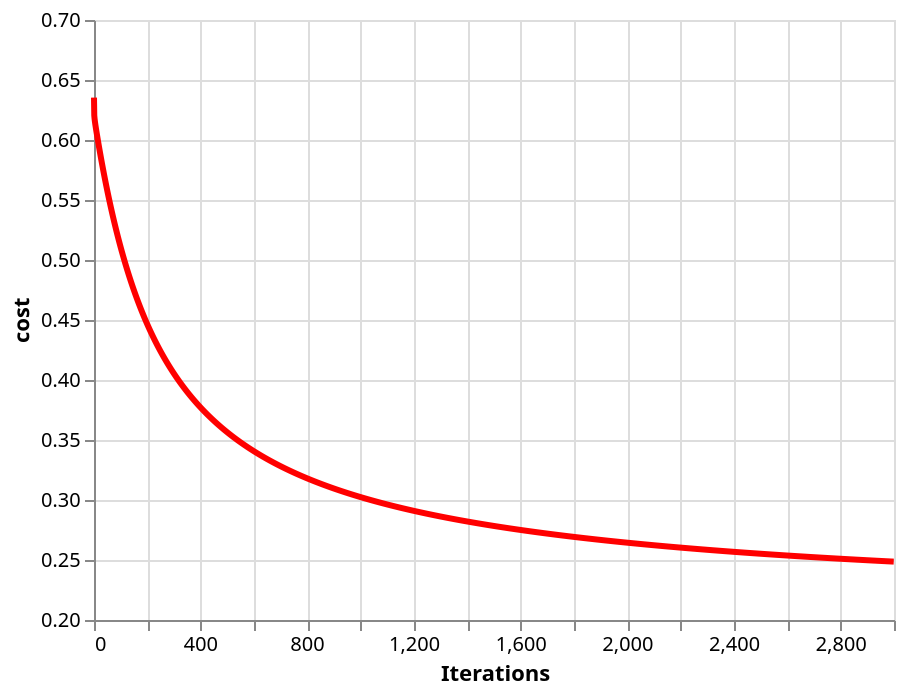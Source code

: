 {
  "config": {
    "view": {
      "continuousWidth": 400,
      "continuousHeight": 300
    }
  },
  "data": {
    "name": "data-a6ba107b3a20078f871f944d8d90fd42"
  },
  "mark": {
    "type": "line",
    "color": "red",
    "size": 3
  },
  "encoding": {
    "x": {
      "type": "quantitative",
      "field": "x",
      "title": "Iterations"
    },
    "y": {
      "type": "quantitative",
      "field": "y",
      "scale": {
        "domain": [
          0.2,
          0.7
        ]
      },
      "title": "cost"
    }
  },
  "$schema": "https://vega.github.io/schema/vega-lite/v5.json",
  "datasets": {
    "data-a6ba107b3a20078f871f944d8d90fd42": [
      {
        "x": 0,
        "y": 0.6353319928317065
      },
      {
        "x": 1,
        "y": 0.6205176533642568
      },
      {
        "x": 2,
        "y": 0.6179841490451526
      },
      {
        "x": 3,
        "y": 0.6160911323970094
      },
      {
        "x": 4,
        "y": 0.6144228680687249
      },
      {
        "x": 5,
        "y": 0.6128743519355705
      },
      {
        "x": 6,
        "y": 0.611398083898031
      },
      {
        "x": 7,
        "y": 0.609967369497293
      },
      {
        "x": 8,
        "y": 0.608566654380315
      },
      {
        "x": 9,
        "y": 0.6071868031030321
      },
      {
        "x": 10,
        "y": 0.6058224286572399
      },
      {
        "x": 11,
        "y": 0.6044703415697956
      },
      {
        "x": 12,
        "y": 0.6031286435331639
      },
      {
        "x": 13,
        "y": 0.6017961961025413
      },
      {
        "x": 14,
        "y": 0.6004723085891283
      },
      {
        "x": 15,
        "y": 0.599156554415643
      },
      {
        "x": 16,
        "y": 0.5978486629236738
      },
      {
        "x": 17,
        "y": 0.5965484555723418
      },
      {
        "x": 18,
        "y": 0.5952558082883236
      },
      {
        "x": 19,
        "y": 0.5939706292370989
      },
      {
        "x": 20,
        "y": 0.5926928456946357
      },
      {
        "x": 21,
        "y": 0.5914223962923245
      },
      {
        "x": 22,
        "y": 0.5901592264356733
      },
      {
        "x": 23,
        "y": 0.588903285598085
      },
      {
        "x": 24,
        "y": 0.5876545257226177
      },
      {
        "x": 25,
        "y": 0.5864129002784989
      },
      {
        "x": 26,
        "y": 0.5851783637045654
      },
      {
        "x": 27,
        "y": 0.5839508710813441
      },
      {
        "x": 28,
        "y": 0.5827303779382246
      },
      {
        "x": 29,
        "y": 0.5815168401404371
      },
      {
        "x": 30,
        "y": 0.580310213823156
      },
      {
        "x": 31,
        "y": 0.5791104553534245
      },
      {
        "x": 32,
        "y": 0.5779175213084846
      },
      {
        "x": 33,
        "y": 0.5767313684637732
      },
      {
        "x": 34,
        "y": 0.5755519537865992
      },
      {
        "x": 35,
        "y": 0.5743792344331505
      },
      {
        "x": 36,
        "y": 0.5732131677474396
      },
      {
        "x": 37,
        "y": 0.5720537112613648
      },
      {
        "x": 38,
        "y": 0.5709008226954095
      },
      {
        "x": 39,
        "y": 0.5697544599596857
      },
      {
        "x": 40,
        "y": 0.5686145811551585
      },
      {
        "x": 41,
        "y": 0.5674811445749512
      },
      {
        "x": 42,
        "y": 0.5663541087056715
      },
      {
        "x": 43,
        "y": 0.565233432228726
      },
      {
        "x": 44,
        "y": 0.5641190740216047
      },
      {
        "x": 45,
        "y": 0.5630109931591198
      },
      {
        "x": 46,
        "y": 0.5619091489145984
      },
      {
        "x": 47,
        "y": 0.5608135007610203
      },
      {
        "x": 48,
        "y": 0.5597240083721041
      },
      {
        "x": 49,
        "y": 0.5586406316233358
      },
      {
        "x": 50,
        "y": 0.5575633305929464
      },
      {
        "x": 51,
        "y": 0.556492065562833
      },
      {
        "x": 52,
        "y": 0.555426797019427
      },
      {
        "x": 53,
        "y": 0.5543674856545102
      },
      {
        "x": 54,
        "y": 0.5533140923659785
      },
      {
        "x": 55,
        "y": 0.5522665782585553
      },
      {
        "x": 56,
        "y": 0.551224904644454
      },
      {
        "x": 57,
        "y": 0.5501890330439919
      },
      {
        "x": 58,
        "y": 0.5491589251861559
      },
      {
        "x": 59,
        "y": 0.548134543009121
      },
      {
        "x": 60,
        "y": 0.5471158486607217
      },
      {
        "x": 61,
        "y": 0.5461028044988785
      },
      {
        "x": 62,
        "y": 0.5450953730919802
      },
      {
        "x": 63,
        "y": 0.5440935172192211
      },
      {
        "x": 64,
        "y": 0.5430971998708977
      },
      {
        "x": 65,
        "y": 0.5421063842486608
      },
      {
        "x": 66,
        "y": 0.541121033765729
      },
      {
        "x": 67,
        "y": 0.5401411120470603
      },
      {
        "x": 68,
        "y": 0.5391665829294854
      },
      {
        "x": 69,
        "y": 0.5381974104618029
      },
      {
        "x": 70,
        "y": 0.5372335589048355
      },
      {
        "x": 71,
        "y": 0.5362749927314507
      },
      {
        "x": 72,
        "y": 0.5353216766265458
      },
      {
        "x": 73,
        "y": 0.5343735754869967
      },
      {
        "x": 74,
        "y": 0.533430654421573
      },
      {
        "x": 75,
        "y": 0.5324928787508213
      },
      {
        "x": 76,
        "y": 0.5315602140069121
      },
      {
        "x": 77,
        "y": 0.5306326259334591
      },
      {
        "x": 78,
        "y": 0.5297100804853049
      },
      {
        "x": 79,
        "y": 0.5287925438282767
      },
      {
        "x": 80,
        "y": 0.5278799823389132
      },
      {
        "x": 81,
        "y": 0.5269723626041624
      },
      {
        "x": 82,
        "y": 0.5260696514210517
      },
      {
        "x": 83,
        "y": 0.5251718157963299
      },
      {
        "x": 84,
        "y": 0.5242788229460836
      },
      {
        "x": 85,
        "y": 0.5233906402953273
      },
      {
        "x": 86,
        "y": 0.5225072354775684
      },
      {
        "x": 87,
        "y": 0.5216285763343478
      },
      {
        "x": 88,
        "y": 0.5207546309147569
      },
      {
        "x": 89,
        "y": 0.5198853674749314
      },
      {
        "x": 90,
        "y": 0.519020754477523
      },
      {
        "x": 91,
        "y": 0.5181607605911485
      },
      {
        "x": 92,
        "y": 0.5173053546898188
      },
      {
        "x": 93,
        "y": 0.5164545058523469
      },
      {
        "x": 94,
        "y": 0.5156081833617362
      },
      {
        "x": 95,
        "y": 0.5147663567045501
      },
      {
        "x": 96,
        "y": 0.513928995570261
      },
      {
        "x": 97,
        "y": 0.5130960698505848
      },
      {
        "x": 98,
        "y": 0.5122675496387938
      },
      {
        "x": 99,
        "y": 0.5114434052290159
      },
      {
        "x": 100,
        "y": 0.510623607115517
      },
      {
        "x": 101,
        "y": 0.5098081259919653
      },
      {
        "x": 102,
        "y": 0.5089969327506841
      },
      {
        "x": 103,
        "y": 0.5081899984818867
      },
      {
        "x": 104,
        "y": 0.5073872944728988
      },
      {
        "x": 105,
        "y": 0.5065887922073671
      },
      {
        "x": 106,
        "y": 0.5057944633644548
      },
      {
        "x": 107,
        "y": 0.5050042798180236
      },
      {
        "x": 108,
        "y": 0.5042182136358049
      },
      {
        "x": 109,
        "y": 0.5034362370785589
      },
      {
        "x": 110,
        "y": 0.5026583225992209
      },
      {
        "x": 111,
        "y": 0.5018844428420407
      },
      {
        "x": 112,
        "y": 0.5011145706417063
      },
      {
        "x": 113,
        "y": 0.5003486790224639
      },
      {
        "x": 114,
        "y": 0.49958674119722263
      },
      {
        "x": 115,
        "y": 0.49882873056665517
      },
      {
        "x": 116,
        "y": 0.4980746207182862
      },
      {
        "x": 117,
        "y": 0.4973243854255746
      },
      {
        "x": 118,
        "y": 0.4965779986469878
      },
      {
        "x": 119,
        "y": 0.4958354345250681
      },
      {
        "x": 120,
        "y": 0.49509666738549163
      },
      {
        "x": 121,
        "y": 0.4943616717361224
      },
      {
        "x": 122,
        "y": 0.4936304222660586
      },
      {
        "x": 123,
        "y": 0.4929028938446728
      },
      {
        "x": 124,
        "y": 0.4921790615206478
      },
      {
        "x": 125,
        "y": 0.4914589005210069
      },
      {
        "x": 126,
        "y": 0.490742386250138
      },
      {
        "x": 127,
        "y": 0.4900294942888152
      },
      {
        "x": 128,
        "y": 0.4893202003932145
      },
      {
        "x": 129,
        "y": 0.4886144804939261
      },
      {
        "x": 130,
        "y": 0.48791231069496344
      },
      {
        "x": 131,
        "y": 0.48721366727276844
      },
      {
        "x": 132,
        "y": 0.48651852667521384
      },
      {
        "x": 133,
        "y": 0.48582686552060234
      },
      {
        "x": 134,
        "y": 0.4851386605966639
      },
      {
        "x": 135,
        "y": 0.4844538888595509
      },
      {
        "x": 136,
        "y": 0.4837725274328305
      },
      {
        "x": 137,
        "y": 0.48309455360647513
      },
      {
        "x": 138,
        "y": 0.4824199448358535
      },
      {
        "x": 139,
        "y": 0.4817486787407176
      },
      {
        "x": 140,
        "y": 0.4810807331041909
      },
      {
        "x": 141,
        "y": 0.48041608587175405
      },
      {
        "x": 142,
        "y": 0.479754715150232
      },
      {
        "x": 143,
        "y": 0.47909659920677844
      },
      {
        "x": 144,
        "y": 0.4784417164678621
      },
      {
        "x": 145,
        "y": 0.47779004551825216
      },
      {
        "x": 146,
        "y": 0.47714156510000366
      },
      {
        "x": 147,
        "y": 0.47649625411144486
      },
      {
        "x": 148,
        "y": 0.4758540916061629
      },
      {
        "x": 149,
        "y": 0.47521505679199244
      },
      {
        "x": 150,
        "y": 0.4745791290300042
      },
      {
        "x": 151,
        "y": 0.4739462878334944
      },
      {
        "x": 152,
        "y": 0.47331651286697757
      },
      {
        "x": 153,
        "y": 0.4726897839451775
      },
      {
        "x": 154,
        "y": 0.47206608103202297
      },
      {
        "x": 155,
        "y": 0.47144538423964333
      },
      {
        "x": 156,
        "y": 0.47082767382736745
      },
      {
        "x": 157,
        "y": 0.47021293020072347
      },
      {
        "x": 158,
        "y": 0.46960113391044145
      },
      {
        "x": 159,
        "y": 0.46899226565145824
      },
      {
        "x": 160,
        "y": 0.468386306261926
      },
      {
        "x": 161,
        "y": 0.4677832367222205
      },
      {
        "x": 162,
        "y": 0.46718303815395534
      },
      {
        "x": 163,
        "y": 0.466585691818997
      },
      {
        "x": 164,
        "y": 0.4659911791184838
      },
      {
        "x": 165,
        "y": 0.4653994815918474
      },
      {
        "x": 166,
        "y": 0.4648105809158381
      },
      {
        "x": 167,
        "y": 0.4642244589035529
      },
      {
        "x": 168,
        "y": 0.46364109750346677
      },
      {
        "x": 169,
        "y": 0.4630604787984687
      },
      {
        "x": 170,
        "y": 0.462482585004899
      },
      {
        "x": 171,
        "y": 0.4619073984715935
      },
      {
        "x": 172,
        "y": 0.4613349016789277
      },
      {
        "x": 173,
        "y": 0.460765077237868
      },
      {
        "x": 174,
        "y": 0.4601979078890251
      },
      {
        "x": 175,
        "y": 0.45963337650171204
      },
      {
        "x": 176,
        "y": 0.4590714660730056
      },
      {
        "x": 177,
        "y": 0.45851215972681236
      },
      {
        "x": 178,
        "y": 0.45795544071293987
      },
      {
        "x": 179,
        "y": 0.45740129240616945
      },
      {
        "x": 180,
        "y": 0.45684969830533584
      },
      {
        "x": 181,
        "y": 0.4563006420324103
      },
      {
        "x": 182,
        "y": 0.4557541073315879
      },
      {
        "x": 183,
        "y": 0.4552100780683795
      },
      {
        "x": 184,
        "y": 0.4546685382287084
      },
      {
        "x": 185,
        "y": 0.4541294719180109
      },
      {
        "x": 186,
        "y": 0.4535928633603423
      },
      {
        "x": 187,
        "y": 0.453058696897488
      },
      {
        "x": 188,
        "y": 0.4525269569880765
      },
      {
        "x": 189,
        "y": 0.4519976282067016
      },
      {
        "x": 190,
        "y": 0.4514706952430446
      },
      {
        "x": 191,
        "y": 0.45094614290100543
      },
      {
        "x": 192,
        "y": 0.4504239560978356
      },
      {
        "x": 193,
        "y": 0.4499041198632778
      },
      {
        "x": 194,
        "y": 0.4493866193387096
      },
      {
        "x": 195,
        "y": 0.44887143977629224
      },
      {
        "x": 196,
        "y": 0.4483585665381243
      },
      {
        "x": 197,
        "y": 0.4478479850954008
      },
      {
        "x": 198,
        "y": 0.4473396810275765
      },
      {
        "x": 199,
        "y": 0.4468336400215341
      },
      {
        "x": 200,
        "y": 0.4463298478707594
      },
      {
        "x": 201,
        "y": 0.44582829047451833
      },
      {
        "x": 202,
        "y": 0.445328953837042
      },
      {
        "x": 203,
        "y": 0.44483182406671484
      },
      {
        "x": 204,
        "y": 0.44433688737526894
      },
      {
        "x": 205,
        "y": 0.44384413007698237
      },
      {
        "x": 206,
        "y": 0.4433535385878842
      },
      {
        "x": 207,
        "y": 0.4428650994249627
      },
      {
        "x": 208,
        "y": 0.44237879920538026
      },
      {
        "x": 209,
        "y": 0.4418946246456929
      },
      {
        "x": 210,
        "y": 0.4414125625610733
      },
      {
        "x": 211,
        "y": 0.4409325998645428
      },
      {
        "x": 212,
        "y": 0.44045472356620363
      },
      {
        "x": 213,
        "y": 0.43997892077248013
      },
      {
        "x": 214,
        "y": 0.43950517868536354
      },
      {
        "x": 215,
        "y": 0.4390334846016616
      },
      {
        "x": 216,
        "y": 0.43856382591225346
      },
      {
        "x": 217,
        "y": 0.43809619010135104
      },
      {
        "x": 218,
        "y": 0.4376305647457625
      },
      {
        "x": 219,
        "y": 0.43716693751416413
      },
      {
        "x": 220,
        "y": 0.4367052961663752
      },
      {
        "x": 221,
        "y": 0.43624562855263826
      },
      {
        "x": 222,
        "y": 0.43578792261290517
      },
      {
        "x": 223,
        "y": 0.4353321663761271
      },
      {
        "x": 224,
        "y": 0.4348783479595509
      },
      {
        "x": 225,
        "y": 0.43442645556801907
      },
      {
        "x": 226,
        "y": 0.4339764774932757
      },
      {
        "x": 227,
        "y": 0.4335284021132775
      },
      {
        "x": 228,
        "y": 0.4330822178915086
      },
      {
        "x": 229,
        "y": 0.4326379133763021
      },
      {
        "x": 230,
        "y": 0.4321954772001647
      },
      {
        "x": 231,
        "y": 0.4317548980791085
      },
      {
        "x": 232,
        "y": 0.43131616481198504
      },
      {
        "x": 233,
        "y": 0.4308792662798263
      },
      {
        "x": 234,
        "y": 0.4304441914451904
      },
      {
        "x": 235,
        "y": 0.4300109293515106
      },
      {
        "x": 236,
        "y": 0.42957946912245093
      },
      {
        "x": 237,
        "y": 0.42914979996126645
      },
      {
        "x": 238,
        "y": 0.42872191115016656
      },
      {
        "x": 239,
        "y": 0.4282957920496856
      },
      {
        "x": 240,
        "y": 0.42787143209805634
      },
      {
        "x": 241,
        "y": 0.42744882081058916
      },
      {
        "x": 242,
        "y": 0.4270279477790557
      },
      {
        "x": 243,
        "y": 0.42660880267107715
      },
      {
        "x": 244,
        "y": 0.42619137522951694
      },
      {
        "x": 245,
        "y": 0.4257756552718799
      },
      {
        "x": 246,
        "y": 0.4253616326897119
      },
      {
        "x": 247,
        "y": 0.4249492974480099
      },
      {
        "x": 248,
        "y": 0.4245386395846316
      },
      {
        "x": 249,
        "y": 0.42412964920971213
      },
      {
        "x": 250,
        "y": 0.42372231650508446
      },
      {
        "x": 251,
        "y": 0.4233166317237056
      },
      {
        "x": 252,
        "y": 0.4229125851890852
      },
      {
        "x": 253,
        "y": 0.42251016729471985
      },
      {
        "x": 254,
        "y": 0.422109368503533
      },
      {
        "x": 255,
        "y": 0.4217101793473165
      },
      {
        "x": 256,
        "y": 0.4213125904261791
      },
      {
        "x": 257,
        "y": 0.4209165924079978
      },
      {
        "x": 258,
        "y": 0.42052217602787434
      },
      {
        "x": 259,
        "y": 0.4201293320875963
      },
      {
        "x": 260,
        "y": 0.4197380514551004
      },
      {
        "x": 261,
        "y": 0.4193483250639435
      },
      {
        "x": 262,
        "y": 0.41896014391277503
      },
      {
        "x": 263,
        "y": 0.4185734990648144
      },
      {
        "x": 264,
        "y": 0.41818838164733335
      },
      {
        "x": 265,
        "y": 0.41780478285114175
      },
      {
        "x": 266,
        "y": 0.4174226939300783
      },
      {
        "x": 267,
        "y": 0.41704210620050325
      },
      {
        "x": 268,
        "y": 0.4166630110407987
      },
      {
        "x": 269,
        "y": 0.4162853998908699
      },
      {
        "x": 270,
        "y": 0.4159092642516514
      },
      {
        "x": 271,
        "y": 0.415534595684619
      },
      {
        "x": 272,
        "y": 0.4151613858113028
      },
      {
        "x": 273,
        "y": 0.414789626312806
      },
      {
        "x": 274,
        "y": 0.41441930892932777
      },
      {
        "x": 275,
        "y": 0.4140504254596891
      },
      {
        "x": 276,
        "y": 0.4136829677608633
      },
      {
        "x": 277,
        "y": 0.4133169277475092
      },
      {
        "x": 278,
        "y": 0.41295229739151035
      },
      {
        "x": 279,
        "y": 0.4125890687215153
      },
      {
        "x": 280,
        "y": 0.41222723382248383
      },
      {
        "x": 281,
        "y": 0.41186678483523637
      },
      {
        "x": 282,
        "y": 0.411507713956006
      },
      {
        "x": 283,
        "y": 0.41115001343599544
      },
      {
        "x": 284,
        "y": 0.410793675580938
      },
      {
        "x": 285,
        "y": 0.4104386927506604
      },
      {
        "x": 286,
        "y": 0.4100850573586511
      },
      {
        "x": 287,
        "y": 0.4097327618716307
      },
      {
        "x": 288,
        "y": 0.40938179880912784
      },
      {
        "x": 289,
        "y": 0.4090321607430558
      },
      {
        "x": 290,
        "y": 0.4086838402972953
      },
      {
        "x": 291,
        "y": 0.4083368301472801
      },
      {
        "x": 292,
        "y": 0.4079911230195842
      },
      {
        "x": 293,
        "y": 0.4076467116915146
      },
      {
        "x": 294,
        "y": 0.4073035889907086
      },
      {
        "x": 295,
        "y": 0.4069617477947295
      },
      {
        "x": 296,
        "y": 0.40662118103067124
      },
      {
        "x": 297,
        "y": 0.40628188167476287
      },
      {
        "x": 298,
        "y": 0.40594384275197837
      },
      {
        "x": 299,
        "y": 0.40560705733564767
      },
      {
        "x": 300,
        "y": 0.405271518547073
      },
      {
        "x": 301,
        "y": 0.40493721955514705
      },
      {
        "x": 302,
        "y": 0.4046041535759751
      },
      {
        "x": 303,
        "y": 0.4042723138725
      },
      {
        "x": 304,
        "y": 0.4039416937541303
      },
      {
        "x": 305,
        "y": 0.40361228657637127
      },
      {
        "x": 306,
        "y": 0.40328408574046015
      },
      {
        "x": 307,
        "y": 0.4029570846930028
      },
      {
        "x": 308,
        "y": 0.4026312769256149
      },
      {
        "x": 309,
        "y": 0.4023066559745649
      },
      {
        "x": 310,
        "y": 0.4019832154204214
      },
      {
        "x": 311,
        "y": 0.40166094888770215
      },
      {
        "x": 312,
        "y": 0.40133985004452677
      },
      {
        "x": 313,
        "y": 0.40101991260227193
      },
      {
        "x": 314,
        "y": 0.4007011303152306
      },
      {
        "x": 315,
        "y": 0.40038349698027226
      },
      {
        "x": 316,
        "y": 0.4000670064365082
      },
      {
        "x": 317,
        "y": 0.3997516525649572
      },
      {
        "x": 318,
        "y": 0.3994374292882161
      },
      {
        "x": 319,
        "y": 0.3991243305701327
      },
      {
        "x": 320,
        "y": 0.39881235041548024
      },
      {
        "x": 321,
        "y": 0.39850148286963616
      },
      {
        "x": 322,
        "y": 0.39819172201826314
      },
      {
        "x": 323,
        "y": 0.3978830619869917
      },
      {
        "x": 324,
        "y": 0.3975754969411075
      },
      {
        "x": 325,
        "y": 0.39726902108523937
      },
      {
        "x": 326,
        "y": 0.39696362866305135
      },
      {
        "x": 327,
        "y": 0.3966593139569372
      },
      {
        "x": 328,
        "y": 0.39635607128771566
      },
      {
        "x": 329,
        "y": 0.3960538950143316
      },
      {
        "x": 330,
        "y": 0.39575277953355664
      },
      {
        "x": 331,
        "y": 0.39545271927969394
      },
      {
        "x": 332,
        "y": 0.3951537087242853
      },
      {
        "x": 333,
        "y": 0.39485574237582
      },
      {
        "x": 334,
        "y": 0.3945588147794469
      },
      {
        "x": 335,
        "y": 0.39426292051668915
      },
      {
        "x": 336,
        "y": 0.3939680542051605
      },
      {
        "x": 337,
        "y": 0.3936742104982842
      },
      {
        "x": 338,
        "y": 0.39338138408501494
      },
      {
        "x": 339,
        "y": 0.39308956968956266
      },
      {
        "x": 340,
        "y": 0.39279876207111825
      },
      {
        "x": 341,
        "y": 0.3925089560235832
      },
      {
        "x": 342,
        "y": 0.39222014637529873
      },
      {
        "x": 343,
        "y": 0.3919323279887808
      },
      {
        "x": 344,
        "y": 0.39164549576045404
      },
      {
        "x": 345,
        "y": 0.39135964462039013
      },
      {
        "x": 346,
        "y": 0.39107476953204723
      },
      {
        "x": 347,
        "y": 0.3907908654920128
      },
      {
        "x": 348,
        "y": 0.3905079275297464
      },
      {
        "x": 349,
        "y": 0.39022595070732763
      },
      {
        "x": 350,
        "y": 0.38994493011920384
      },
      {
        "x": 351,
        "y": 0.38966486089194113
      },
      {
        "x": 352,
        "y": 0.38938573818397687
      },
      {
        "x": 353,
        "y": 0.3891075571853749
      },
      {
        "x": 354,
        "y": 0.38883031311758226
      },
      {
        "x": 355,
        "y": 0.38855400123318845
      },
      {
        "x": 356,
        "y": 0.38827861681568643
      },
      {
        "x": 357,
        "y": 0.3880041551792355
      },
      {
        "x": 358,
        "y": 0.3877306116684266
      },
      {
        "x": 359,
        "y": 0.3874579816580497
      },
      {
        "x": 360,
        "y": 0.38718626055286187
      },
      {
        "x": 361,
        "y": 0.3869154437873594
      },
      {
        "x": 362,
        "y": 0.3866455268255502
      },
      {
        "x": 363,
        "y": 0.38637650516072874
      },
      {
        "x": 364,
        "y": 0.38610837431525274
      },
      {
        "x": 365,
        "y": 0.3858411298403219
      },
      {
        "x": 366,
        "y": 0.3855747673157586
      },
      {
        "x": 367,
        "y": 0.3853092823497899
      },
      {
        "x": 368,
        "y": 0.38504467057883174
      },
      {
        "x": 369,
        "y": 0.3847809276672756
      },
      {
        "x": 370,
        "y": 0.38451804930727573
      },
      {
        "x": 371,
        "y": 0.38425603121853863
      },
      {
        "x": 372,
        "y": 0.38399486914811526
      },
      {
        "x": 373,
        "y": 0.3837345588701932
      },
      {
        "x": 374,
        "y": 0.38347509618589243
      },
      {
        "x": 375,
        "y": 0.3832164769230611
      },
      {
        "x": 376,
        "y": 0.38295869693607465
      },
      {
        "x": 377,
        "y": 0.38270175210563534
      },
      {
        "x": 378,
        "y": 0.3824456383385742
      },
      {
        "x": 379,
        "y": 0.3821903515676541
      },
      {
        "x": 380,
        "y": 0.38193588775137527
      },
      {
        "x": 381,
        "y": 0.38168224287378133
      },
      {
        "x": 382,
        "y": 0.38142941294426813
      },
      {
        "x": 383,
        "y": 0.3811773939973932
      },
      {
        "x": 384,
        "y": 0.3809261820926879
      },
      {
        "x": 385,
        "y": 0.3806757733144696
      },
      {
        "x": 386,
        "y": 0.38042616377165717
      },
      {
        "x": 387,
        "y": 0.3801773495975862
      },
      {
        "x": 388,
        "y": 0.37992932694982784
      },
      {
        "x": 389,
        "y": 0.37968209201000697
      },
      {
        "x": 390,
        "y": 0.3794356409836241
      },
      {
        "x": 391,
        "y": 0.37918997009987626
      },
      {
        "x": 392,
        "y": 0.37894507561148233
      },
      {
        "x": 393,
        "y": 0.3787009537945066
      },
      {
        "x": 394,
        "y": 0.37845760094818665
      },
      {
        "x": 395,
        "y": 0.37821501339476105
      },
      {
        "x": 396,
        "y": 0.3779731874792989
      },
      {
        "x": 397,
        "y": 0.3777321195695309
      },
      {
        "x": 398,
        "y": 0.37749180605568144
      },
      {
        "x": 399,
        "y": 0.37725224335030255
      },
      {
        "x": 400,
        "y": 0.3770134278881096
      },
      {
        "x": 401,
        "y": 0.37677535612581664
      },
      {
        "x": 402,
        "y": 0.37653802454197544
      },
      {
        "x": 403,
        "y": 0.37630142963681423
      },
      {
        "x": 404,
        "y": 0.37606556793207796
      },
      {
        "x": 405,
        "y": 0.37583043597087046
      },
      {
        "x": 406,
        "y": 0.37559603031749833
      },
      {
        "x": 407,
        "y": 0.375362347557314
      },
      {
        "x": 408,
        "y": 0.3751293842965627
      },
      {
        "x": 409,
        "y": 0.3748971371622291
      },
      {
        "x": 410,
        "y": 0.37466560280188566
      },
      {
        "x": 411,
        "y": 0.37443477788354207
      },
      {
        "x": 412,
        "y": 0.37420465909549605
      },
      {
        "x": 413,
        "y": 0.37397524314618613
      },
      {
        "x": 414,
        "y": 0.3737465267640438
      },
      {
        "x": 415,
        "y": 0.37351850669734865
      },
      {
        "x": 416,
        "y": 0.3732911797140842
      },
      {
        "x": 417,
        "y": 0.37306454260179406
      },
      {
        "x": 418,
        "y": 0.37283859216744086
      },
      {
        "x": 419,
        "y": 0.37261332523726465
      },
      {
        "x": 420,
        "y": 0.37238873865664396
      },
      {
        "x": 421,
        "y": 0.3721648292899568
      },
      {
        "x": 422,
        "y": 0.3719415940204436
      },
      {
        "x": 423,
        "y": 0.3717190297500711
      },
      {
        "x": 424,
        "y": 0.37149713339939644
      },
      {
        "x": 425,
        "y": 0.37127590190743454
      },
      {
        "x": 426,
        "y": 0.3710553322315239
      },
      {
        "x": 427,
        "y": 0.3708354213471956
      },
      {
        "x": 428,
        "y": 0.3706161662480423
      },
      {
        "x": 429,
        "y": 0.3703975639455883
      },
      {
        "x": 430,
        "y": 0.3701796114691615
      },
      {
        "x": 431,
        "y": 0.36996230586576556
      },
      {
        "x": 432,
        "y": 0.36974564419995304
      },
      {
        "x": 433,
        "y": 0.3695296235537003
      },
      {
        "x": 434,
        "y": 0.3693142410262833
      },
      {
        "x": 435,
        "y": 0.3690994937341535
      },
      {
        "x": 436,
        "y": 0.3688853788108159
      },
      {
        "x": 437,
        "y": 0.3686718934067072
      },
      {
        "x": 438,
        "y": 0.3684590346890757
      },
      {
        "x": 439,
        "y": 0.36824679984186154
      },
      {
        "x": 440,
        "y": 0.3680351860655783
      },
      {
        "x": 441,
        "y": 0.3678241905771953
      },
      {
        "x": 442,
        "y": 0.3676138106100214
      },
      {
        "x": 443,
        "y": 0.36740404341358884
      },
      {
        "x": 444,
        "y": 0.3671948862535385
      },
      {
        "x": 445,
        "y": 0.3669863364115064
      },
      {
        "x": 446,
        "y": 0.3667783911850111
      },
      {
        "x": 447,
        "y": 0.3665710478873405
      },
      {
        "x": 448,
        "y": 0.36636430384744245
      },
      {
        "x": 449,
        "y": 0.3661581564098128
      },
      {
        "x": 450,
        "y": 0.3659526029343877
      },
      {
        "x": 451,
        "y": 0.365747640796434
      },
      {
        "x": 452,
        "y": 0.36554326738644255
      },
      {
        "x": 453,
        "y": 0.36533948011002093
      },
      {
        "x": 454,
        "y": 0.36513627638778773
      },
      {
        "x": 455,
        "y": 0.364933653655268
      },
      {
        "x": 456,
        "y": 0.3647316093627883
      },
      {
        "x": 457,
        "y": 0.36453014097537434
      },
      {
        "x": 458,
        "y": 0.36432924597264765
      },
      {
        "x": 459,
        "y": 0.36412892184872464
      },
      {
        "x": 460,
        "y": 0.36392916611211495
      },
      {
        "x": 461,
        "y": 0.36372997628562254
      },
      {
        "x": 462,
        "y": 0.36353134990624514
      },
      {
        "x": 463,
        "y": 0.36333328452507657
      },
      {
        "x": 464,
        "y": 0.3631357777072091
      },
      {
        "x": 465,
        "y": 0.3629388270316365
      },
      {
        "x": 466,
        "y": 0.36274243009115714
      },
      {
        "x": 467,
        "y": 0.3625465844922799
      },
      {
        "x": 468,
        "y": 0.3623512878551285
      },
      {
        "x": 469,
        "y": 0.36215653781334867
      },
      {
        "x": 470,
        "y": 0.36196233201401357
      },
      {
        "x": 471,
        "y": 0.361768668117533
      },
      {
        "x": 472,
        "y": 0.36157554379756063
      },
      {
        "x": 473,
        "y": 0.3613829567409038
      },
      {
        "x": 474,
        "y": 0.36119090464743264
      },
      {
        "x": 475,
        "y": 0.3609993852299913
      },
      {
        "x": 476,
        "y": 0.36080839621430827
      },
      {
        "x": 477,
        "y": 0.3606179353389094
      },
      {
        "x": 478,
        "y": 0.3604280003550297
      },
      {
        "x": 479,
        "y": 0.3602385890265266
      },
      {
        "x": 480,
        "y": 0.3600496991297944
      },
      {
        "x": 481,
        "y": 0.3598613284536789
      },
      {
        "x": 482,
        "y": 0.35967347479939216
      },
      {
        "x": 483,
        "y": 0.35948613598042883
      },
      {
        "x": 484,
        "y": 0.35929930982248304
      },
      {
        "x": 485,
        "y": 0.3591129941633653
      },
      {
        "x": 486,
        "y": 0.35892718685292047
      },
      {
        "x": 487,
        "y": 0.35874188575294674
      },
      {
        "x": 488,
        "y": 0.35855708873711406
      },
      {
        "x": 489,
        "y": 0.35837279369088504
      },
      {
        "x": 490,
        "y": 0.35818899851143465
      },
      {
        "x": 491,
        "y": 0.358005701107571
      },
      {
        "x": 492,
        "y": 0.35782289939965833
      },
      {
        "x": 493,
        "y": 0.3576405913195383
      },
      {
        "x": 494,
        "y": 0.3574587748104526
      },
      {
        "x": 495,
        "y": 0.3572774478269676
      },
      {
        "x": 496,
        "y": 0.35709660833489787
      },
      {
        "x": 497,
        "y": 0.35691625431123053
      },
      {
        "x": 498,
        "y": 0.3567363837440507
      },
      {
        "x": 499,
        "y": 0.3565569946324682
      },
      {
        "x": 500,
        "y": 0.3563780849865426
      },
      {
        "x": 501,
        "y": 0.35619965282721094
      },
      {
        "x": 502,
        "y": 0.3560216961862158
      },
      {
        "x": 503,
        "y": 0.3558442131060321
      },
      {
        "x": 504,
        "y": 0.35566720163979687
      },
      {
        "x": 505,
        "y": 0.35549065985123823
      },
      {
        "x": 506,
        "y": 0.3553145858146048
      },
      {
        "x": 507,
        "y": 0.3551389776145962
      },
      {
        "x": 508,
        "y": 0.3549638333462938
      },
      {
        "x": 509,
        "y": 0.35478915111509274
      },
      {
        "x": 510,
        "y": 0.35461492903663244
      },
      {
        "x": 511,
        "y": 0.3544411652367306
      },
      {
        "x": 512,
        "y": 0.3542678578513147
      },
      {
        "x": 513,
        "y": 0.3540950050263566
      },
      {
        "x": 514,
        "y": 0.35392260491780564
      },
      {
        "x": 515,
        "y": 0.3537506556915234
      },
      {
        "x": 516,
        "y": 0.35357915552321906
      },
      {
        "x": 517,
        "y": 0.3534081025983842
      },
      {
        "x": 518,
        "y": 0.35323749511222874
      },
      {
        "x": 519,
        "y": 0.35306733126961803
      },
      {
        "x": 520,
        "y": 0.3528976092850092
      },
      {
        "x": 521,
        "y": 0.35272832738238846
      },
      {
        "x": 522,
        "y": 0.35255948379520974
      },
      {
        "x": 523,
        "y": 0.3523910767663317
      },
      {
        "x": 524,
        "y": 0.35222310454795774
      },
      {
        "x": 525,
        "y": 0.3520555654015747
      },
      {
        "x": 526,
        "y": 0.3518884575978925
      },
      {
        "x": 527,
        "y": 0.35172177941678484
      },
      {
        "x": 528,
        "y": 0.35155552914722904
      },
      {
        "x": 529,
        "y": 0.3513897050872478
      },
      {
        "x": 530,
        "y": 0.3512243055438504
      },
      {
        "x": 531,
        "y": 0.35105932883297425
      },
      {
        "x": 532,
        "y": 0.3508947732794285
      },
      {
        "x": 533,
        "y": 0.35073063721683523
      },
      {
        "x": 534,
        "y": 0.35056691898757414
      },
      {
        "x": 535,
        "y": 0.3504036169427253
      },
      {
        "x": 536,
        "y": 0.3502407294420135
      },
      {
        "x": 537,
        "y": 0.35007825485375305
      },
      {
        "x": 538,
        "y": 0.3499161915547924
      },
      {
        "x": 539,
        "y": 0.3497545379304593
      },
      {
        "x": 540,
        "y": 0.349593292374507
      },
      {
        "x": 541,
        "y": 0.34943245328906003
      },
      {
        "x": 542,
        "y": 0.3492720190845613
      },
      {
        "x": 543,
        "y": 0.34911198817971817
      },
      {
        "x": 544,
        "y": 0.34895235900145033
      },
      {
        "x": 545,
        "y": 0.34879312998483764
      },
      {
        "x": 546,
        "y": 0.3486342995730679
      },
      {
        "x": 547,
        "y": 0.34847586621738585
      },
      {
        "x": 548,
        "y": 0.34831782837704145
      },
      {
        "x": 549,
        "y": 0.3481601845192393
      },
      {
        "x": 550,
        "y": 0.3480029331190886
      },
      {
        "x": 551,
        "y": 0.3478460726595529
      },
      {
        "x": 552,
        "y": 0.34768960163140045
      },
      {
        "x": 553,
        "y": 0.34753351853315506
      },
      {
        "x": 554,
        "y": 0.34737782187104727
      },
      {
        "x": 555,
        "y": 0.34722251015896566
      },
      {
        "x": 556,
        "y": 0.3470675819184085
      },
      {
        "x": 557,
        "y": 0.34691303567843634
      },
      {
        "x": 558,
        "y": 0.3467588699756244
      },
      {
        "x": 559,
        "y": 0.346605083354015
      },
      {
        "x": 560,
        "y": 0.34645167436507157
      },
      {
        "x": 561,
        "y": 0.34629864156763174
      },
      {
        "x": 562,
        "y": 0.346145983527861
      },
      {
        "x": 563,
        "y": 0.3459936988192075
      },
      {
        "x": 564,
        "y": 0.34584178602235605
      },
      {
        "x": 565,
        "y": 0.3456902437251835
      },
      {
        "x": 566,
        "y": 0.34553907052271415
      },
      {
        "x": 567,
        "y": 0.345388265017074
      },
      {
        "x": 568,
        "y": 0.3452378258174484
      },
      {
        "x": 569,
        "y": 0.34508775154003707
      },
      {
        "x": 570,
        "y": 0.34493804080801094
      },
      {
        "x": 571,
        "y": 0.344788692251469
      },
      {
        "x": 572,
        "y": 0.3446397045073957
      },
      {
        "x": 573,
        "y": 0.3444910762196176
      },
      {
        "x": 574,
        "y": 0.3443428060387619
      },
      {
        "x": 575,
        "y": 0.34419489262221453
      },
      {
        "x": 576,
        "y": 0.34404733463407794
      },
      {
        "x": 577,
        "y": 0.34390013074513026
      },
      {
        "x": 578,
        "y": 0.34375327963278374
      },
      {
        "x": 579,
        "y": 0.34360677998104455
      },
      {
        "x": 580,
        "y": 0.34346063048047254
      },
      {
        "x": 581,
        "y": 0.34331482982814004
      },
      {
        "x": 582,
        "y": 0.3431693767275928
      },
      {
        "x": 583,
        "y": 0.34302426988881046
      },
      {
        "x": 584,
        "y": 0.34287950802816686
      },
      {
        "x": 585,
        "y": 0.34273508986839096
      },
      {
        "x": 586,
        "y": 0.3425910141385288
      },
      {
        "x": 587,
        "y": 0.34244727957390425
      },
      {
        "x": 588,
        "y": 0.3423038849160809
      },
      {
        "x": 589,
        "y": 0.34216082891282484
      },
      {
        "x": 590,
        "y": 0.3420181103180662
      },
      {
        "x": 591,
        "y": 0.34187572789186205
      },
      {
        "x": 592,
        "y": 0.3417336804003599
      },
      {
        "x": 593,
        "y": 0.3415919666157594
      },
      {
        "x": 594,
        "y": 0.3414505853162773
      },
      {
        "x": 595,
        "y": 0.3413095352861103
      },
      {
        "x": 596,
        "y": 0.3411688153153989
      },
      {
        "x": 597,
        "y": 0.34102842420019236
      },
      {
        "x": 598,
        "y": 0.34088836074241174
      },
      {
        "x": 599,
        "y": 0.34074862374981607
      },
      {
        "x": 600,
        "y": 0.3406092120359666
      },
      {
        "x": 601,
        "y": 0.340470124420192
      },
      {
        "x": 602,
        "y": 0.34033135972755324
      },
      {
        "x": 603,
        "y": 0.3401929167888105
      },
      {
        "x": 604,
        "y": 0.3400547944403884
      },
      {
        "x": 605,
        "y": 0.33991699152434185
      },
      {
        "x": 606,
        "y": 0.3397795068883227
      },
      {
        "x": 607,
        "y": 0.3396423393855468
      },
      {
        "x": 608,
        "y": 0.33950548787476015
      },
      {
        "x": 609,
        "y": 0.3393689512202062
      },
      {
        "x": 610,
        "y": 0.33923272829159373
      },
      {
        "x": 611,
        "y": 0.33909681796406344
      },
      {
        "x": 612,
        "y": 0.3389612191181566
      },
      {
        "x": 613,
        "y": 0.3388259306397825
      },
      {
        "x": 614,
        "y": 0.33869095142018674
      },
      {
        "x": 615,
        "y": 0.33855628035591984
      },
      {
        "x": 616,
        "y": 0.3384219163488059
      },
      {
        "x": 617,
        "y": 0.3382878583059117
      },
      {
        "x": 618,
        "y": 0.33815410513951444
      },
      {
        "x": 619,
        "y": 0.3380206557670733
      },
      {
        "x": 620,
        "y": 0.3378875091111972
      },
      {
        "x": 621,
        "y": 0.33775466409961524
      },
      {
        "x": 622,
        "y": 0.3376221196651461
      },
      {
        "x": 623,
        "y": 0.3374898747456694
      },
      {
        "x": 624,
        "y": 0.3373579282840942
      },
      {
        "x": 625,
        "y": 0.3372262792283316
      },
      {
        "x": 626,
        "y": 0.33709492653126355
      },
      {
        "x": 627,
        "y": 0.33696386915071563
      },
      {
        "x": 628,
        "y": 0.3368331060494266
      },
      {
        "x": 629,
        "y": 0.3367026361950209
      },
      {
        "x": 630,
        "y": 0.33657245855997964
      },
      {
        "x": 631,
        "y": 0.33644257212161266
      },
      {
        "x": 632,
        "y": 0.3363129758620299
      },
      {
        "x": 633,
        "y": 0.3361836687681145
      },
      {
        "x": 634,
        "y": 0.33605464983149425
      },
      {
        "x": 635,
        "y": 0.33592591804851435
      },
      {
        "x": 636,
        "y": 0.3357974724202105
      },
      {
        "x": 637,
        "y": 0.335669311952281
      },
      {
        "x": 638,
        "y": 0.3355414356550608
      },
      {
        "x": 639,
        "y": 0.3354138425434938
      },
      {
        "x": 640,
        "y": 0.3352865316371073
      },
      {
        "x": 641,
        "y": 0.3351595019599845
      },
      {
        "x": 642,
        "y": 0.3350327525407389
      },
      {
        "x": 643,
        "y": 0.33490628241248843
      },
      {
        "x": 644,
        "y": 0.3347800906128295
      },
      {
        "x": 645,
        "y": 0.33465417618381077
      },
      {
        "x": 646,
        "y": 0.33452853817190836
      },
      {
        "x": 647,
        "y": 0.3344031756280003
      },
      {
        "x": 648,
        "y": 0.3342780876073412
      },
      {
        "x": 649,
        "y": 0.33415327316953736
      },
      {
        "x": 650,
        "y": 0.33402873137852196
      },
      {
        "x": 651,
        "y": 0.33390446130253054
      },
      {
        "x": 652,
        "y": 0.3337804620140762
      },
      {
        "x": 653,
        "y": 0.3336567325899253
      },
      {
        "x": 654,
        "y": 0.3335332721110742
      },
      {
        "x": 655,
        "y": 0.3334100796627233
      },
      {
        "x": 656,
        "y": 0.33328715433425543
      },
      {
        "x": 657,
        "y": 0.3331644952192109
      },
      {
        "x": 658,
        "y": 0.3330421014152634
      },
      {
        "x": 659,
        "y": 0.33291997202419893
      },
      {
        "x": 660,
        "y": 0.3327981061518899
      },
      {
        "x": 661,
        "y": 0.3326765029082738
      },
      {
        "x": 662,
        "y": 0.33255516140732966
      },
      {
        "x": 663,
        "y": 0.33243408076705533
      },
      {
        "x": 664,
        "y": 0.33231326010944523
      },
      {
        "x": 665,
        "y": 0.3321926985604673
      },
      {
        "x": 666,
        "y": 0.3320723952500414
      },
      {
        "x": 667,
        "y": 0.33195234931201656
      },
      {
        "x": 668,
        "y": 0.3318325598841493
      },
      {
        "x": 669,
        "y": 0.3317130261080817
      },
      {
        "x": 670,
        "y": 0.3315937471293193
      },
      {
        "x": 671,
        "y": 0.33147472209721085
      },
      {
        "x": 672,
        "y": 0.3313559501649248
      },
      {
        "x": 673,
        "y": 0.33123743048943
      },
      {
        "x": 674,
        "y": 0.3311191622314728
      },
      {
        "x": 675,
        "y": 0.3310011445555579
      },
      {
        "x": 676,
        "y": 0.3308833766299257
      },
      {
        "x": 677,
        "y": 0.3307658576265327
      },
      {
        "x": 678,
        "y": 0.330648586721031
      },
      {
        "x": 679,
        "y": 0.3305315630927463
      },
      {
        "x": 680,
        "y": 0.33041478592465995
      },
      {
        "x": 681,
        "y": 0.33029825440338617
      },
      {
        "x": 682,
        "y": 0.3301819677191545
      },
      {
        "x": 683,
        "y": 0.3300659250657879
      },
      {
        "x": 684,
        "y": 0.32995012564068377
      },
      {
        "x": 685,
        "y": 0.32983456864479443
      },
      {
        "x": 686,
        "y": 0.32971925328260715
      },
      {
        "x": 687,
        "y": 0.32960417876212506
      },
      {
        "x": 688,
        "y": 0.32948934429484744
      },
      {
        "x": 689,
        "y": 0.32937474909575115
      },
      {
        "x": 690,
        "y": 0.329260392383271
      },
      {
        "x": 691,
        "y": 0.32914627337928126
      },
      {
        "x": 692,
        "y": 0.3290323913090765
      },
      {
        "x": 693,
        "y": 0.3289187454013534
      },
      {
        "x": 694,
        "y": 0.3288053348881914
      },
      {
        "x": 695,
        "y": 0.32869215900503507
      },
      {
        "x": 696,
        "y": 0.3285792169906756
      },
      {
        "x": 697,
        "y": 0.328466508087232
      },
      {
        "x": 698,
        "y": 0.3283540315401339
      },
      {
        "x": 699,
        "y": 0.32824178659810294
      },
      {
        "x": 700,
        "y": 0.3281297725131352
      },
      {
        "x": 701,
        "y": 0.3280179885404834
      },
      {
        "x": 702,
        "y": 0.3279064339386392
      },
      {
        "x": 703,
        "y": 0.3277951079693161
      },
      {
        "x": 704,
        "y": 0.32768400989743107
      },
      {
        "x": 705,
        "y": 0.32757313899108853
      },
      {
        "x": 706,
        "y": 0.32746249452156206
      },
      {
        "x": 707,
        "y": 0.327352075763278
      },
      {
        "x": 708,
        "y": 0.32724188199379844
      },
      {
        "x": 709,
        "y": 0.327131912493804
      },
      {
        "x": 710,
        "y": 0.3270221665470775
      },
      {
        "x": 711,
        "y": 0.3269126434404868
      },
      {
        "x": 712,
        "y": 0.326803342463969
      },
      {
        "x": 713,
        "y": 0.3266942629105134
      },
      {
        "x": 714,
        "y": 0.3265854040761454
      },
      {
        "x": 715,
        "y": 0.32647676525991026
      },
      {
        "x": 716,
        "y": 0.3263683457638569
      },
      {
        "x": 717,
        "y": 0.3262601448930224
      },
      {
        "x": 718,
        "y": 0.3261521619554151
      },
      {
        "x": 719,
        "y": 0.3260443962619996
      },
      {
        "x": 720,
        "y": 0.32593684712668103
      },
      {
        "x": 721,
        "y": 0.3258295138662886
      },
      {
        "x": 722,
        "y": 0.32572239580056134
      },
      {
        "x": 723,
        "y": 0.3256154922521315
      },
      {
        "x": 724,
        "y": 0.32550880254650993
      },
      {
        "x": 725,
        "y": 0.32540232601207103
      },
      {
        "x": 726,
        "y": 0.3252960619800366
      },
      {
        "x": 727,
        "y": 0.3251900097844618
      },
      {
        "x": 728,
        "y": 0.32508416876221985
      },
      {
        "x": 729,
        "y": 0.3249785382529874
      },
      {
        "x": 730,
        "y": 0.32487311759922916
      },
      {
        "x": 731,
        "y": 0.3247679061461841
      },
      {
        "x": 732,
        "y": 0.32466290324184977
      },
      {
        "x": 733,
        "y": 0.3245581082369693
      },
      {
        "x": 734,
        "y": 0.32445352048501586
      },
      {
        "x": 735,
        "y": 0.3243491393421782
      },
      {
        "x": 736,
        "y": 0.3242449641673475
      },
      {
        "x": 737,
        "y": 0.32414099432210264
      },
      {
        "x": 738,
        "y": 0.3240372291706959
      },
      {
        "x": 739,
        "y": 0.3239336680800392
      },
      {
        "x": 740,
        "y": 0.32383031041969096
      },
      {
        "x": 741,
        "y": 0.32372715556184095
      },
      {
        "x": 742,
        "y": 0.3236242028812979
      },
      {
        "x": 743,
        "y": 0.323521451755475
      },
      {
        "x": 744,
        "y": 0.3234189015643767
      },
      {
        "x": 745,
        "y": 0.3233165516905856
      },
      {
        "x": 746,
        "y": 0.32321440151924824
      },
      {
        "x": 747,
        "y": 0.3231124504380628
      },
      {
        "x": 748,
        "y": 0.3230106978372654
      },
      {
        "x": 749,
        "y": 0.3229091431096166
      },
      {
        "x": 750,
        "y": 0.3228077856503894
      },
      {
        "x": 751,
        "y": 0.32270662485735535
      },
      {
        "x": 752,
        "y": 0.322605660130772
      },
      {
        "x": 753,
        "y": 0.32250489087337014
      },
      {
        "x": 754,
        "y": 0.32240431649034124
      },
      {
        "x": 755,
        "y": 0.3223039363893244
      },
      {
        "x": 756,
        "y": 0.3222037499803942
      },
      {
        "x": 757,
        "y": 0.3221037566760476
      },
      {
        "x": 758,
        "y": 0.32200395589119274
      },
      {
        "x": 759,
        "y": 0.32190434704313503
      },
      {
        "x": 760,
        "y": 0.3218049295515663
      },
      {
        "x": 761,
        "y": 0.3217057028385515
      },
      {
        "x": 762,
        "y": 0.3216066663285172
      },
      {
        "x": 763,
        "y": 0.3215078194482399
      },
      {
        "x": 764,
        "y": 0.321409161626833
      },
      {
        "x": 765,
        "y": 0.32131069229573567
      },
      {
        "x": 766,
        "y": 0.32121241088870106
      },
      {
        "x": 767,
        "y": 0.32111431684178426
      },
      {
        "x": 768,
        "y": 0.3210164095933306
      },
      {
        "x": 769,
        "y": 0.32091868858396433
      },
      {
        "x": 770,
        "y": 0.3208211532565767
      },
      {
        "x": 771,
        "y": 0.3207238030563148
      },
      {
        "x": 772,
        "y": 0.32062663743057035
      },
      {
        "x": 773,
        "y": 0.3205296558289676
      },
      {
        "x": 774,
        "y": 0.3204328577033527
      },
      {
        "x": 775,
        "y": 0.3203362425077826
      },
      {
        "x": 776,
        "y": 0.32023980969851334
      },
      {
        "x": 777,
        "y": 0.32014355873398964
      },
      {
        "x": 778,
        "y": 0.32004748907483305
      },
      {
        "x": 779,
        "y": 0.31995160018383206
      },
      {
        "x": 780,
        "y": 0.3198558915259305
      },
      {
        "x": 781,
        "y": 0.31976036256821716
      },
      {
        "x": 782,
        "y": 0.3196650127799146
      },
      {
        "x": 783,
        "y": 0.31956984163236873
      },
      {
        "x": 784,
        "y": 0.31947484859903846
      },
      {
        "x": 785,
        "y": 0.3193800331554847
      },
      {
        "x": 786,
        "y": 0.3192853947793601
      },
      {
        "x": 787,
        "y": 0.31919093295039863
      },
      {
        "x": 788,
        "y": 0.3190966471504051
      },
      {
        "x": 789,
        "y": 0.3190025368632452
      },
      {
        "x": 790,
        "y": 0.3189086015748347
      },
      {
        "x": 791,
        "y": 0.3188148407731298
      },
      {
        "x": 792,
        "y": 0.3187212539481168
      },
      {
        "x": 793,
        "y": 0.3186278405918018
      },
      {
        "x": 794,
        "y": 0.31853460019820157
      },
      {
        "x": 795,
        "y": 0.31844153226333205
      },
      {
        "x": 796,
        "y": 0.31834863628520016
      },
      {
        "x": 797,
        "y": 0.3182559117637929
      },
      {
        "x": 798,
        "y": 0.31816335820106817
      },
      {
        "x": 799,
        "y": 0.31807097510094445
      },
      {
        "x": 800,
        "y": 0.31797876196929165
      },
      {
        "x": 801,
        "y": 0.3178867183139216
      },
      {
        "x": 802,
        "y": 0.317794843644578
      },
      {
        "x": 803,
        "y": 0.3177031374729273
      },
      {
        "x": 804,
        "y": 0.3176115993125492
      },
      {
        "x": 805,
        "y": 0.31752022867892715
      },
      {
        "x": 806,
        "y": 0.3174290250894394
      },
      {
        "x": 807,
        "y": 0.31733798806334923
      },
      {
        "x": 808,
        "y": 0.3172471171217963
      },
      {
        "x": 809,
        "y": 0.317156411787787
      },
      {
        "x": 810,
        "y": 0.3170658715861854
      },
      {
        "x": 811,
        "y": 0.3169754960437047
      },
      {
        "x": 812,
        "y": 0.3168852846888976
      },
      {
        "x": 813,
        "y": 0.3167952370521478
      },
      {
        "x": 814,
        "y": 0.3167053526656609
      },
      {
        "x": 815,
        "y": 0.31661563106345536
      },
      {
        "x": 816,
        "y": 0.31652607178135445
      },
      {
        "x": 817,
        "y": 0.3164366743569765
      },
      {
        "x": 818,
        "y": 0.316347438329727
      },
      {
        "x": 819,
        "y": 0.3162583632407896
      },
      {
        "x": 820,
        "y": 0.31616944863311763
      },
      {
        "x": 821,
        "y": 0.31608069405142564
      },
      {
        "x": 822,
        "y": 0.3159920990421805
      },
      {
        "x": 823,
        "y": 0.31590366315359353
      },
      {
        "x": 824,
        "y": 0.3158153859356117
      },
      {
        "x": 825,
        "y": 0.3157272669399095
      },
      {
        "x": 826,
        "y": 0.31563930571988047
      },
      {
        "x": 827,
        "y": 0.31555150183062924
      },
      {
        "x": 828,
        "y": 0.31546385482896283
      },
      {
        "x": 829,
        "y": 0.315376364273383
      },
      {
        "x": 830,
        "y": 0.3152890297240779
      },
      {
        "x": 831,
        "y": 0.31520185074291396
      },
      {
        "x": 832,
        "y": 0.315114826893428
      },
      {
        "x": 833,
        "y": 0.3150279577408193
      },
      {
        "x": 834,
        "y": 0.3149412428519415
      },
      {
        "x": 835,
        "y": 0.31485468179529474
      },
      {
        "x": 836,
        "y": 0.31476827414101793
      },
      {
        "x": 837,
        "y": 0.31468201946088104
      },
      {
        "x": 838,
        "y": 0.3145959173282769
      },
      {
        "x": 839,
        "y": 0.3145099673182143
      },
      {
        "x": 840,
        "y": 0.3144241690073094
      },
      {
        "x": 841,
        "y": 0.31433852197377893
      },
      {
        "x": 842,
        "y": 0.3142530257974318
      },
      {
        "x": 843,
        "y": 0.3141676800596625
      },
      {
        "x": 844,
        "y": 0.3140824843434429
      },
      {
        "x": 845,
        "y": 0.3139974382333149
      },
      {
        "x": 846,
        "y": 0.3139125413153835
      },
      {
        "x": 847,
        "y": 0.3138277931773087
      },
      {
        "x": 848,
        "y": 0.3137431934082989
      },
      {
        "x": 849,
        "y": 0.3136587415991031
      },
      {
        "x": 850,
        "y": 0.3135744373420041
      },
      {
        "x": 851,
        "y": 0.3134902802308105
      },
      {
        "x": 852,
        "y": 0.3134062698608507
      },
      {
        "x": 853,
        "y": 0.31332240582896487
      },
      {
        "x": 854,
        "y": 0.3132386877334982
      },
      {
        "x": 855,
        "y": 0.313155115174294
      },
      {
        "x": 856,
        "y": 0.3130716877526863
      },
      {
        "x": 857,
        "y": 0.31298840507149306
      },
      {
        "x": 858,
        "y": 0.3129052667350098
      },
      {
        "x": 859,
        "y": 0.31282227234900173
      },
      {
        "x": 860,
        "y": 0.3127394215206975
      },
      {
        "x": 861,
        "y": 0.3126567138587824
      },
      {
        "x": 862,
        "y": 0.3125741489733916
      },
      {
        "x": 863,
        "y": 0.312491726476103
      },
      {
        "x": 864,
        "y": 0.31240944597993103
      },
      {
        "x": 865,
        "y": 0.3123273070993198
      },
      {
        "x": 866,
        "y": 0.3122453094501363
      },
      {
        "x": 867,
        "y": 0.3121634526496642
      },
      {
        "x": 868,
        "y": 0.312081736316597
      },
      {
        "x": 869,
        "y": 0.3120001600710317
      },
      {
        "x": 870,
        "y": 0.311918723534462
      },
      {
        "x": 871,
        "y": 0.31183742632977246
      },
      {
        "x": 872,
        "y": 0.31175626808123136
      },
      {
        "x": 873,
        "y": 0.31167524841448496
      },
      {
        "x": 874,
        "y": 0.3115943669565508
      },
      {
        "x": 875,
        "y": 0.31151362333581156
      },
      {
        "x": 876,
        "y": 0.31143301718200855
      },
      {
        "x": 877,
        "y": 0.31135254812623603
      },
      {
        "x": 878,
        "y": 0.3112722158009342
      },
      {
        "x": 879,
        "y": 0.311192019839884
      },
      {
        "x": 880,
        "y": 0.31111195987819995
      },
      {
        "x": 881,
        "y": 0.31103203555232495
      },
      {
        "x": 882,
        "y": 0.3109522465000238
      },
      {
        "x": 883,
        "y": 0.3108725923603769
      },
      {
        "x": 884,
        "y": 0.310793072773775
      },
      {
        "x": 885,
        "y": 0.3107136873819125
      },
      {
        "x": 886,
        "y": 0.31063443582778194
      },
      {
        "x": 887,
        "y": 0.31055531775566786
      },
      {
        "x": 888,
        "y": 0.31047633281114123
      },
      {
        "x": 889,
        "y": 0.31039748064105327
      },
      {
        "x": 890,
        "y": 0.3103187608935299
      },
      {
        "x": 891,
        "y": 0.31024017321796615
      },
      {
        "x": 892,
        "y": 0.31016171726501945
      },
      {
        "x": 893,
        "y": 0.31008339268660523
      },
      {
        "x": 894,
        "y": 0.31000519913589036
      },
      {
        "x": 895,
        "y": 0.309927136267288
      },
      {
        "x": 896,
        "y": 0.30984920373645136
      },
      {
        "x": 897,
        "y": 0.309771401200269
      },
      {
        "x": 898,
        "y": 0.3096937283168583
      },
      {
        "x": 899,
        "y": 0.30961618474556074
      },
      {
        "x": 900,
        "y": 0.3095387701469359
      },
      {
        "x": 901,
        "y": 0.3094614841827562
      },
      {
        "x": 902,
        "y": 0.3093843265160015
      },
      {
        "x": 903,
        "y": 0.30930729681085334
      },
      {
        "x": 904,
        "y": 0.3092303947326904
      },
      {
        "x": 905,
        "y": 0.30915361994808177
      },
      {
        "x": 906,
        "y": 0.30907697212478313
      },
      {
        "x": 907,
        "y": 0.30900045093173056
      },
      {
        "x": 908,
        "y": 0.3089240560390351
      },
      {
        "x": 909,
        "y": 0.30884778711797856
      },
      {
        "x": 910,
        "y": 0.30877164384100697
      },
      {
        "x": 911,
        "y": 0.3086956258817264
      },
      {
        "x": 912,
        "y": 0.30861973291489747
      },
      {
        "x": 913,
        "y": 0.3085439646164301
      },
      {
        "x": 914,
        "y": 0.3084683206633785
      },
      {
        "x": 915,
        "y": 0.3083928007339363
      },
      {
        "x": 916,
        "y": 0.308317404507431
      },
      {
        "x": 917,
        "y": 0.30824213166431974
      },
      {
        "x": 918,
        "y": 0.3081669818861833
      },
      {
        "x": 919,
        "y": 0.30809195485572205
      },
      {
        "x": 920,
        "y": 0.30801705025675047
      },
      {
        "x": 921,
        "y": 0.3079422677741924
      },
      {
        "x": 922,
        "y": 0.30786760709407623
      },
      {
        "x": 923,
        "y": 0.3077930679035298
      },
      {
        "x": 924,
        "y": 0.30771864989077574
      },
      {
        "x": 925,
        "y": 0.3076443527451268
      },
      {
        "x": 926,
        "y": 0.30757017615698057
      },
      {
        "x": 927,
        "y": 0.30749611981781544
      },
      {
        "x": 928,
        "y": 0.3074221834201851
      },
      {
        "x": 929,
        "y": 0.3073483666577143
      },
      {
        "x": 930,
        "y": 0.30727466922509433
      },
      {
        "x": 931,
        "y": 0.3072010908180776
      },
      {
        "x": 932,
        "y": 0.3071276311334738
      },
      {
        "x": 933,
        "y": 0.30705428986914485
      },
      {
        "x": 934,
        "y": 0.3069810667240005
      },
      {
        "x": 935,
        "y": 0.3069079613979936
      },
      {
        "x": 936,
        "y": 0.30683497359211576
      },
      {
        "x": 937,
        "y": 0.30676210300839246
      },
      {
        "x": 938,
        "y": 0.3066893493498792
      },
      {
        "x": 939,
        "y": 0.3066167123206564
      },
      {
        "x": 940,
        "y": 0.3065441916258252
      },
      {
        "x": 941,
        "y": 0.306471786971503
      },
      {
        "x": 942,
        "y": 0.30639949806481925
      },
      {
        "x": 943,
        "y": 0.30632732461391066
      },
      {
        "x": 944,
        "y": 0.3062552663279174
      },
      {
        "x": 945,
        "y": 0.30618332291697814
      },
      {
        "x": 946,
        "y": 0.3061114940922264
      },
      {
        "x": 947,
        "y": 0.3060397795657854
      },
      {
        "x": 948,
        "y": 0.3059681790507648
      },
      {
        "x": 949,
        "y": 0.3058966922612556
      },
      {
        "x": 950,
        "y": 0.30582531891232656
      },
      {
        "x": 951,
        "y": 0.3057540587200197
      },
      {
        "x": 952,
        "y": 0.30568291140134574
      },
      {
        "x": 953,
        "y": 0.3056118766742809
      },
      {
        "x": 954,
        "y": 0.3055409542577617
      },
      {
        "x": 955,
        "y": 0.30547014387168164
      },
      {
        "x": 956,
        "y": 0.30539944523688667
      },
      {
        "x": 957,
        "y": 0.3053288580751714
      },
      {
        "x": 958,
        "y": 0.3052583821092746
      },
      {
        "x": 959,
        "y": 0.30518801706287585
      },
      {
        "x": 960,
        "y": 0.3051177626605909
      },
      {
        "x": 961,
        "y": 0.3050476186279679
      },
      {
        "x": 962,
        "y": 0.3049775846914835
      },
      {
        "x": 963,
        "y": 0.304907660578539
      },
      {
        "x": 964,
        "y": 0.304837846017456
      },
      {
        "x": 965,
        "y": 0.30476814073747305
      },
      {
        "x": 966,
        "y": 0.3046985444687411
      },
      {
        "x": 967,
        "y": 0.3046290569423204
      },
      {
        "x": 968,
        "y": 0.304559677890176
      },
      {
        "x": 969,
        "y": 0.30449040704517416
      },
      {
        "x": 970,
        "y": 0.30442124414107874
      },
      {
        "x": 971,
        "y": 0.304352188912547
      },
      {
        "x": 972,
        "y": 0.30428324109512594
      },
      {
        "x": 973,
        "y": 0.30421440042524905
      },
      {
        "x": 974,
        "y": 0.30414566664023185
      },
      {
        "x": 975,
        "y": 0.3040770394782684
      },
      {
        "x": 976,
        "y": 0.3040085186784281
      },
      {
        "x": 977,
        "y": 0.30394010398065113
      },
      {
        "x": 978,
        "y": 0.3038717951257456
      },
      {
        "x": 979,
        "y": 0.30380359185538336
      },
      {
        "x": 980,
        "y": 0.30373549391209664
      },
      {
        "x": 981,
        "y": 0.30366750103927453
      },
      {
        "x": 982,
        "y": 0.303599612981159
      },
      {
        "x": 983,
        "y": 0.30353182948284185
      },
      {
        "x": 984,
        "y": 0.3034641502902605
      },
      {
        "x": 985,
        "y": 0.30339657515019547
      },
      {
        "x": 986,
        "y": 0.3033291038102655
      },
      {
        "x": 987,
        "y": 0.30326173601892525
      },
      {
        "x": 988,
        "y": 0.3031944715254612
      },
      {
        "x": 989,
        "y": 0.3031273100799885
      },
      {
        "x": 990,
        "y": 0.30306025143344717
      },
      {
        "x": 991,
        "y": 0.302993295337599
      },
      {
        "x": 992,
        "y": 0.3029264415450238
      },
      {
        "x": 993,
        "y": 0.30285968980911654
      },
      {
        "x": 994,
        "y": 0.30279303988408335
      },
      {
        "x": 995,
        "y": 0.30272649152493875
      },
      {
        "x": 996,
        "y": 0.30266004448750156
      },
      {
        "x": 997,
        "y": 0.30259369852839235
      },
      {
        "x": 998,
        "y": 0.30252745340502973
      },
      {
        "x": 999,
        "y": 0.3024613088756271
      },
      {
        "x": 1000,
        "y": 0.30239526469918926
      },
      {
        "x": 1001,
        "y": 0.30232932063550966
      },
      {
        "x": 1002,
        "y": 0.30226347644516627
      },
      {
        "x": 1003,
        "y": 0.3021977318895191
      },
      {
        "x": 1004,
        "y": 0.3021320867307068
      },
      {
        "x": 1005,
        "y": 0.3020665407316433
      },
      {
        "x": 1006,
        "y": 0.30200109365601463
      },
      {
        "x": 1007,
        "y": 0.30193574526827605
      },
      {
        "x": 1008,
        "y": 0.3018704953336485
      },
      {
        "x": 1009,
        "y": 0.30180534361811584
      },
      {
        "x": 1010,
        "y": 0.3017402898884212
      },
      {
        "x": 1011,
        "y": 0.3016753339120647
      },
      {
        "x": 1012,
        "y": 0.30161047545729947
      },
      {
        "x": 1013,
        "y": 0.30154571429312926
      },
      {
        "x": 1014,
        "y": 0.3014810501893048
      },
      {
        "x": 1015,
        "y": 0.3014164829163214
      },
      {
        "x": 1016,
        "y": 0.3013520122454154
      },
      {
        "x": 1017,
        "y": 0.3012876379485613
      },
      {
        "x": 1018,
        "y": 0.3012233597984688
      },
      {
        "x": 1019,
        "y": 0.3011591775685798
      },
      {
        "x": 1020,
        "y": 0.3010950910330655
      },
      {
        "x": 1021,
        "y": 0.3010310999668233
      },
      {
        "x": 1022,
        "y": 0.3009672041454739
      },
      {
        "x": 1023,
        "y": 0.3009034033453586
      },
      {
        "x": 1024,
        "y": 0.3008396973435359
      },
      {
        "x": 1025,
        "y": 0.3007760859177791
      },
      {
        "x": 1026,
        "y": 0.3007125688465732
      },
      {
        "x": 1027,
        "y": 0.30064914590911174
      },
      {
        "x": 1028,
        "y": 0.30058581688529473
      },
      {
        "x": 1029,
        "y": 0.3005225815557248
      },
      {
        "x": 1030,
        "y": 0.30045943970170513
      },
      {
        "x": 1031,
        "y": 0.3003963911052363
      },
      {
        "x": 1032,
        "y": 0.30033343554901376
      },
      {
        "x": 1033,
        "y": 0.3002705728164246
      },
      {
        "x": 1034,
        "y": 0.30020780269154507
      },
      {
        "x": 1035,
        "y": 0.3001451249591377
      },
      {
        "x": 1036,
        "y": 0.30008253940464885
      },
      {
        "x": 1037,
        "y": 0.30002004581420566
      },
      {
        "x": 1038,
        "y": 0.29995764397461316
      },
      {
        "x": 1039,
        "y": 0.299895333673352
      },
      {
        "x": 1040,
        "y": 0.29983311469857576
      },
      {
        "x": 1041,
        "y": 0.2997709868391075
      },
      {
        "x": 1042,
        "y": 0.29970894988443825
      },
      {
        "x": 1043,
        "y": 0.29964700362472335
      },
      {
        "x": 1044,
        "y": 0.2995851478507805
      },
      {
        "x": 1045,
        "y": 0.29952338235408643
      },
      {
        "x": 1046,
        "y": 0.29946170692677515
      },
      {
        "x": 1047,
        "y": 0.2994001213616345
      },
      {
        "x": 1048,
        "y": 0.2993386254521042
      },
      {
        "x": 1049,
        "y": 0.2992772189922729
      },
      {
        "x": 1050,
        "y": 0.2992159017768754
      },
      {
        "x": 1051,
        "y": 0.2991546736012908
      },
      {
        "x": 1052,
        "y": 0.29909353426153956
      },
      {
        "x": 1053,
        "y": 0.29903248355428064
      },
      {
        "x": 1054,
        "y": 0.29897152127680937
      },
      {
        "x": 1055,
        "y": 0.2989106472270551
      },
      {
        "x": 1056,
        "y": 0.29884986120357826
      },
      {
        "x": 1057,
        "y": 0.298789163005568
      },
      {
        "x": 1058,
        "y": 0.2987285524328399
      },
      {
        "x": 1059,
        "y": 0.29866802928583347
      },
      {
        "x": 1060,
        "y": 0.29860759336560944
      },
      {
        "x": 1061,
        "y": 0.2985472444738477
      },
      {
        "x": 1062,
        "y": 0.2984869824128444
      },
      {
        "x": 1063,
        "y": 0.29842680698551
      },
      {
        "x": 1064,
        "y": 0.2983667179953666
      },
      {
        "x": 1065,
        "y": 0.2983067152465458
      },
      {
        "x": 1066,
        "y": 0.2982467985437857
      },
      {
        "x": 1067,
        "y": 0.2981869676924295
      },
      {
        "x": 1068,
        "y": 0.2981272224984221
      },
      {
        "x": 1069,
        "y": 0.2980675627683086
      },
      {
        "x": 1070,
        "y": 0.29800798830923136
      },
      {
        "x": 1071,
        "y": 0.2979484989289281
      },
      {
        "x": 1072,
        "y": 0.2978890944357293
      },
      {
        "x": 1073,
        "y": 0.29782977463855603
      },
      {
        "x": 1074,
        "y": 0.2977705393469176
      },
      {
        "x": 1075,
        "y": 0.2977113883709093
      },
      {
        "x": 1076,
        "y": 0.2976523215212101
      },
      {
        "x": 1077,
        "y": 0.29759333860908044
      },
      {
        "x": 1078,
        "y": 0.29753443944636
      },
      {
        "x": 1079,
        "y": 0.2974756238454652
      },
      {
        "x": 1080,
        "y": 0.2974168916193875
      },
      {
        "x": 1081,
        "y": 0.29735824258169047
      },
      {
        "x": 1082,
        "y": 0.29729967654650813
      },
      {
        "x": 1083,
        "y": 0.2972411933285426
      },
      {
        "x": 1084,
        "y": 0.29718279274306186
      },
      {
        "x": 1085,
        "y": 0.2971244746058977
      },
      {
        "x": 1086,
        "y": 0.2970662387334432
      },
      {
        "x": 1087,
        "y": 0.2970080849426509
      },
      {
        "x": 1088,
        "y": 0.2969500130510307
      },
      {
        "x": 1089,
        "y": 0.29689202287664745
      },
      {
        "x": 1090,
        "y": 0.29683411423811895
      },
      {
        "x": 1091,
        "y": 0.29677628695461383
      },
      {
        "x": 1092,
        "y": 0.29671854084584953
      },
      {
        "x": 1093,
        "y": 0.2966608757320901
      },
      {
        "x": 1094,
        "y": 0.29660329143414377
      },
      {
        "x": 1095,
        "y": 0.2965457877733616
      },
      {
        "x": 1096,
        "y": 0.2964883645716351
      },
      {
        "x": 1097,
        "y": 0.2964310216513937
      },
      {
        "x": 1098,
        "y": 0.2963737588356032
      },
      {
        "x": 1099,
        "y": 0.2963165759477637
      },
      {
        "x": 1100,
        "y": 0.29625947281190773
      },
      {
        "x": 1101,
        "y": 0.29620244925259726
      },
      {
        "x": 1102,
        "y": 0.29614550509492304
      },
      {
        "x": 1103,
        "y": 0.29608864016450154
      },
      {
        "x": 1104,
        "y": 0.2960318542874737
      },
      {
        "x": 1105,
        "y": 0.29597514729050234
      },
      {
        "x": 1106,
        "y": 0.29591851900077043
      },
      {
        "x": 1107,
        "y": 0.2958619692459793
      },
      {
        "x": 1108,
        "y": 0.29580549785434646
      },
      {
        "x": 1109,
        "y": 0.29574910465460347
      },
      {
        "x": 1110,
        "y": 0.2956927894759944
      },
      {
        "x": 1111,
        "y": 0.2956365521482738
      },
      {
        "x": 1112,
        "y": 0.2955803925017046
      },
      {
        "x": 1113,
        "y": 0.2955243103670561
      },
      {
        "x": 1114,
        "y": 0.2954683055756025
      },
      {
        "x": 1115,
        "y": 0.2954123779591206
      },
      {
        "x": 1116,
        "y": 0.295356527349888
      },
      {
        "x": 1117,
        "y": 0.2953007535806814
      },
      {
        "x": 1118,
        "y": 0.29524505648477456
      },
      {
        "x": 1119,
        "y": 0.29518943589593644
      },
      {
        "x": 1120,
        "y": 0.2951338916484292
      },
      {
        "x": 1121,
        "y": 0.2950784235770068
      },
      {
        "x": 1122,
        "y": 0.29502303151691267
      },
      {
        "x": 1123,
        "y": 0.29496771530387816
      },
      {
        "x": 1124,
        "y": 0.2949124747741207
      },
      {
        "x": 1125,
        "y": 0.29485730976434177
      },
      {
        "x": 1126,
        "y": 0.2948022201117253
      },
      {
        "x": 1127,
        "y": 0.2947472056539359
      },
      {
        "x": 1128,
        "y": 0.2946922662291169
      },
      {
        "x": 1129,
        "y": 0.2946374016758886
      },
      {
        "x": 1130,
        "y": 0.2945826118333466
      },
      {
        "x": 1131,
        "y": 0.2945278965410601
      },
      {
        "x": 1132,
        "y": 0.2944732556390697
      },
      {
        "x": 1133,
        "y": 0.29441868896788626
      },
      {
        "x": 1134,
        "y": 0.29436419636848876
      },
      {
        "x": 1135,
        "y": 0.2943097776823226
      },
      {
        "x": 1136,
        "y": 0.2942554327512979
      },
      {
        "x": 1137,
        "y": 0.294201161417788
      },
      {
        "x": 1138,
        "y": 0.2941469635246274
      },
      {
        "x": 1139,
        "y": 0.2940928389151104
      },
      {
        "x": 1140,
        "y": 0.2940387874329888
      },
      {
        "x": 1141,
        "y": 0.29398480892247103
      },
      {
        "x": 1142,
        "y": 0.29393090322821985
      },
      {
        "x": 1143,
        "y": 0.2938770701953509
      },
      {
        "x": 1144,
        "y": 0.2938233096694314
      },
      {
        "x": 1145,
        "y": 0.29376962149647734
      },
      {
        "x": 1146,
        "y": 0.2937160055229533
      },
      {
        "x": 1147,
        "y": 0.2936624615957697
      },
      {
        "x": 1148,
        "y": 0.2936089895622817
      },
      {
        "x": 1149,
        "y": 0.2935555892702873
      },
      {
        "x": 1150,
        "y": 0.29350226056802614
      },
      {
        "x": 1151,
        "y": 0.2934490033041772
      },
      {
        "x": 1152,
        "y": 0.29339581732785774
      },
      {
        "x": 1153,
        "y": 0.29334270248862176
      },
      {
        "x": 1154,
        "y": 0.29328965863645773
      },
      {
        "x": 1155,
        "y": 0.29323668562178773
      },
      {
        "x": 1156,
        "y": 0.29318378329546557
      },
      {
        "x": 1157,
        "y": 0.2931309515087751
      },
      {
        "x": 1158,
        "y": 0.29307819011342884
      },
      {
        "x": 1159,
        "y": 0.2930254989615664
      },
      {
        "x": 1160,
        "y": 0.29297287790575277
      },
      {
        "x": 1161,
        "y": 0.29292032679897706
      },
      {
        "x": 1162,
        "y": 0.2928678454946505
      },
      {
        "x": 1163,
        "y": 0.29281543384660547
      },
      {
        "x": 1164,
        "y": 0.29276309170909337
      },
      {
        "x": 1165,
        "y": 0.2927108189367837
      },
      {
        "x": 1166,
        "y": 0.29265861538476223
      },
      {
        "x": 1167,
        "y": 0.2926064809085292
      },
      {
        "x": 1168,
        "y": 0.29255441536399845
      },
      {
        "x": 1169,
        "y": 0.2925024186074958
      },
      {
        "x": 1170,
        "y": 0.29245049049575683
      },
      {
        "x": 1171,
        "y": 0.2923986308859263
      },
      {
        "x": 1172,
        "y": 0.29234683963555635
      },
      {
        "x": 1173,
        "y": 0.29229511660260477
      },
      {
        "x": 1174,
        "y": 0.2922434616454341
      },
      {
        "x": 1175,
        "y": 0.29219187462280943
      },
      {
        "x": 1176,
        "y": 0.2921403553938978
      },
      {
        "x": 1177,
        "y": 0.292088903818266
      },
      {
        "x": 1178,
        "y": 0.29203751975587966
      },
      {
        "x": 1179,
        "y": 0.29198620306710155
      },
      {
        "x": 1180,
        "y": 0.29193495361269
      },
      {
        "x": 1181,
        "y": 0.2918837712537981
      },
      {
        "x": 1182,
        "y": 0.2918326558519717
      },
      {
        "x": 1183,
        "y": 0.291781607269148
      },
      {
        "x": 1184,
        "y": 0.29173062536765465
      },
      {
        "x": 1185,
        "y": 0.29167971001020804
      },
      {
        "x": 1186,
        "y": 0.2916288610599115
      },
      {
        "x": 1187,
        "y": 0.2915780783802549
      },
      {
        "x": 1188,
        "y": 0.29152736183511246
      },
      {
        "x": 1189,
        "y": 0.29147671128874164
      },
      {
        "x": 1190,
        "y": 0.29142612660578154
      },
      {
        "x": 1191,
        "y": 0.29137560765125214
      },
      {
        "x": 1192,
        "y": 0.29132515429055245
      },
      {
        "x": 1193,
        "y": 0.2912747663894592
      },
      {
        "x": 1194,
        "y": 0.2912244438141257
      },
      {
        "x": 1195,
        "y": 0.29117418643108034
      },
      {
        "x": 1196,
        "y": 0.2911239941072253
      },
      {
        "x": 1197,
        "y": 0.2910738667098352
      },
      {
        "x": 1198,
        "y": 0.29102380410655593
      },
      {
        "x": 1199,
        "y": 0.29097380616540325
      },
      {
        "x": 1200,
        "y": 0.2909238727547612
      },
      {
        "x": 1201,
        "y": 0.2908740037433814
      },
      {
        "x": 1202,
        "y": 0.2908241990003812
      },
      {
        "x": 1203,
        "y": 0.29077445839524263
      },
      {
        "x": 1204,
        "y": 0.29072478179781114
      },
      {
        "x": 1205,
        "y": 0.2906751690782941
      },
      {
        "x": 1206,
        "y": 0.29062562010726006
      },
      {
        "x": 1207,
        "y": 0.2905761347556368
      },
      {
        "x": 1208,
        "y": 0.2905267128947104
      },
      {
        "x": 1209,
        "y": 0.290477354396124
      },
      {
        "x": 1210,
        "y": 0.2904280591318766
      },
      {
        "x": 1211,
        "y": 0.29037882697432166
      },
      {
        "x": 1212,
        "y": 0.2903296577961659
      },
      {
        "x": 1213,
        "y": 0.29028055147046805
      },
      {
        "x": 1214,
        "y": 0.2902315078706377
      },
      {
        "x": 1215,
        "y": 0.29018252687043405
      },
      {
        "x": 1216,
        "y": 0.2901336083439647
      },
      {
        "x": 1217,
        "y": 0.290084752165684
      },
      {
        "x": 1218,
        "y": 0.2900359582103931
      },
      {
        "x": 1219,
        "y": 0.2899872263532368
      },
      {
        "x": 1220,
        "y": 0.2899385564697043
      },
      {
        "x": 1221,
        "y": 0.28988994843562665
      },
      {
        "x": 1222,
        "y": 0.28984140212717624
      },
      {
        "x": 1223,
        "y": 0.28979291742086544
      },
      {
        "x": 1224,
        "y": 0.28974449419354525
      },
      {
        "x": 1225,
        "y": 0.28969613232240415
      },
      {
        "x": 1226,
        "y": 0.28964783168496755
      },
      {
        "x": 1227,
        "y": 0.2895995921590955
      },
      {
        "x": 1228,
        "y": 0.2895514136229826
      },
      {
        "x": 1229,
        "y": 0.2895032959551562
      },
      {
        "x": 1230,
        "y": 0.28945523903447545
      },
      {
        "x": 1231,
        "y": 0.2894072427401303
      },
      {
        "x": 1232,
        "y": 0.2893593069516399
      },
      {
        "x": 1233,
        "y": 0.289311431548852
      },
      {
        "x": 1234,
        "y": 0.2892636164119416
      },
      {
        "x": 1235,
        "y": 0.28921586142140954
      },
      {
        "x": 1236,
        "y": 0.289168166458082
      },
      {
        "x": 1237,
        "y": 0.2891205314031086
      },
      {
        "x": 1238,
        "y": 0.2890729561379623
      },
      {
        "x": 1239,
        "y": 0.2890254405444371
      },
      {
        "x": 1240,
        "y": 0.2889779845046477
      },
      {
        "x": 1241,
        "y": 0.2889305879010285
      },
      {
        "x": 1242,
        "y": 0.2888832506163319
      },
      {
        "x": 1243,
        "y": 0.28883597253362786
      },
      {
        "x": 1244,
        "y": 0.2887887535363021
      },
      {
        "x": 1245,
        "y": 0.28874159350805595
      },
      {
        "x": 1246,
        "y": 0.2886944923329041
      },
      {
        "x": 1247,
        "y": 0.28864744989517477
      },
      {
        "x": 1248,
        "y": 0.28860046607950757
      },
      {
        "x": 1249,
        "y": 0.2885535407708533
      },
      {
        "x": 1250,
        "y": 0.2885066738544721
      },
      {
        "x": 1251,
        "y": 0.2884598652159331
      },
      {
        "x": 1252,
        "y": 0.2884131147411129
      },
      {
        "x": 1253,
        "y": 0.2883664223161948
      },
      {
        "x": 1254,
        "y": 0.2883197878276675
      },
      {
        "x": 1255,
        "y": 0.28827321116232424
      },
      {
        "x": 1256,
        "y": 0.2882266922072617
      },
      {
        "x": 1257,
        "y": 0.288180230849879
      },
      {
        "x": 1258,
        "y": 0.288133826977877
      },
      {
        "x": 1259,
        "y": 0.2880874804792563
      },
      {
        "x": 1260,
        "y": 0.28804119124231736
      },
      {
        "x": 1261,
        "y": 0.28799495915565887
      },
      {
        "x": 1262,
        "y": 0.28794878410817676
      },
      {
        "x": 1263,
        "y": 0.28790266598906344
      },
      {
        "x": 1264,
        "y": 0.2878566046878066
      },
      {
        "x": 1265,
        "y": 0.28781060009418835
      },
      {
        "x": 1266,
        "y": 0.287764652098284
      },
      {
        "x": 1267,
        "y": 0.2877187605904613
      },
      {
        "x": 1268,
        "y": 0.28767292546137957
      },
      {
        "x": 1269,
        "y": 0.28762714660198807
      },
      {
        "x": 1270,
        "y": 0.2875814239035259
      },
      {
        "x": 1271,
        "y": 0.2875357572575206
      },
      {
        "x": 1272,
        "y": 0.28749014655578686
      },
      {
        "x": 1273,
        "y": 0.2874445916904261
      },
      {
        "x": 1274,
        "y": 0.28739909255382534
      },
      {
        "x": 1275,
        "y": 0.28735364903865596
      },
      {
        "x": 1276,
        "y": 0.28730826103787344
      },
      {
        "x": 1277,
        "y": 0.2872629284447155
      },
      {
        "x": 1278,
        "y": 0.28721765115270176
      },
      {
        "x": 1279,
        "y": 0.2871724290556326
      },
      {
        "x": 1280,
        "y": 0.2871272620475885
      },
      {
        "x": 1281,
        "y": 0.28708215002292853
      },
      {
        "x": 1282,
        "y": 0.2870370928762901
      },
      {
        "x": 1283,
        "y": 0.2869920905025874
      },
      {
        "x": 1284,
        "y": 0.28694714279701095
      },
      {
        "x": 1285,
        "y": 0.28690224965502653
      },
      {
        "x": 1286,
        "y": 0.28685741097237405
      },
      {
        "x": 1287,
        "y": 0.286812626645067
      },
      {
        "x": 1288,
        "y": 0.28676789656939133
      },
      {
        "x": 1289,
        "y": 0.28672322064190464
      },
      {
        "x": 1290,
        "y": 0.28667859875943497
      },
      {
        "x": 1291,
        "y": 0.2866340308190807
      },
      {
        "x": 1292,
        "y": 0.2865895167182082
      },
      {
        "x": 1293,
        "y": 0.28654505635445293
      },
      {
        "x": 1294,
        "y": 0.28650064962571675
      },
      {
        "x": 1295,
        "y": 0.28645629643016784
      },
      {
        "x": 1296,
        "y": 0.2864119966662401
      },
      {
        "x": 1297,
        "y": 0.2863677502326316
      },
      {
        "x": 1298,
        "y": 0.28632355702830414
      },
      {
        "x": 1299,
        "y": 0.28627941695248216
      },
      {
        "x": 1300,
        "y": 0.28623532990465217
      },
      {
        "x": 1301,
        "y": 0.2861912957845615
      },
      {
        "x": 1302,
        "y": 0.28614731449221775
      },
      {
        "x": 1303,
        "y": 0.2861033859278878
      },
      {
        "x": 1304,
        "y": 0.28605950999209706
      },
      {
        "x": 1305,
        "y": 0.2860156865856283
      },
      {
        "x": 1306,
        "y": 0.2859719156095213
      },
      {
        "x": 1307,
        "y": 0.28592819696507166
      },
      {
        "x": 1308,
        "y": 0.2858845305538302
      },
      {
        "x": 1309,
        "y": 0.28584091627760166
      },
      {
        "x": 1310,
        "y": 0.2857973540384445
      },
      {
        "x": 1311,
        "y": 0.2857538437386695
      },
      {
        "x": 1312,
        "y": 0.2857103852808395
      },
      {
        "x": 1313,
        "y": 0.28566697856776796
      },
      {
        "x": 1314,
        "y": 0.28562362350251874
      },
      {
        "x": 1315,
        "y": 0.28558031998840483
      },
      {
        "x": 1316,
        "y": 0.2855370679289877
      },
      {
        "x": 1317,
        "y": 0.28549386722807646
      },
      {
        "x": 1318,
        "y": 0.2854507177897274
      },
      {
        "x": 1319,
        "y": 0.2854076195182424
      },
      {
        "x": 1320,
        "y": 0.28536457231816903
      },
      {
        "x": 1321,
        "y": 0.2853215760942991
      },
      {
        "x": 1322,
        "y": 0.28527863075166815
      },
      {
        "x": 1323,
        "y": 0.2852357361955546
      },
      {
        "x": 1324,
        "y": 0.28519289233147904
      },
      {
        "x": 1325,
        "y": 0.28515009906520317
      },
      {
        "x": 1326,
        "y": 0.28510735630272965
      },
      {
        "x": 1327,
        "y": 0.28506466395030045
      },
      {
        "x": 1328,
        "y": 0.28502202191439663
      },
      {
        "x": 1329,
        "y": 0.28497943010173776
      },
      {
        "x": 1330,
        "y": 0.2849368884192804
      },
      {
        "x": 1331,
        "y": 0.284894396774218
      },
      {
        "x": 1332,
        "y": 0.2848519550739801
      },
      {
        "x": 1333,
        "y": 0.2848095632262311
      },
      {
        "x": 1334,
        "y": 0.28476722113887
      },
      {
        "x": 1335,
        "y": 0.28472492872002914
      },
      {
        "x": 1336,
        "y": 0.2846826858780742
      },
      {
        "x": 1337,
        "y": 0.2846404925216027
      },
      {
        "x": 1338,
        "y": 0.2845983485594435
      },
      {
        "x": 1339,
        "y": 0.28455625390065636
      },
      {
        "x": 1340,
        "y": 0.28451420845453074
      },
      {
        "x": 1341,
        "y": 0.2844722121305855
      },
      {
        "x": 1342,
        "y": 0.28443026483856765
      },
      {
        "x": 1343,
        "y": 0.28438836648845195
      },
      {
        "x": 1344,
        "y": 0.2843465169904405
      },
      {
        "x": 1345,
        "y": 0.28430471625496145
      },
      {
        "x": 1346,
        "y": 0.28426296419266817
      },
      {
        "x": 1347,
        "y": 0.2842212607144393
      },
      {
        "x": 1348,
        "y": 0.2841796057313774
      },
      {
        "x": 1349,
        "y": 0.2841379991548085
      },
      {
        "x": 1350,
        "y": 0.28409644089628094
      },
      {
        "x": 1351,
        "y": 0.28405493086756545
      },
      {
        "x": 1352,
        "y": 0.2840134689806538
      },
      {
        "x": 1353,
        "y": 0.28397205514775853
      },
      {
        "x": 1354,
        "y": 0.2839306892813117
      },
      {
        "x": 1355,
        "y": 0.2838893712939648
      },
      {
        "x": 1356,
        "y": 0.28384810109858766
      },
      {
        "x": 1357,
        "y": 0.28380687860826787
      },
      {
        "x": 1358,
        "y": 0.2837657037363101
      },
      {
        "x": 1359,
        "y": 0.28372457639623544
      },
      {
        "x": 1360,
        "y": 0.28368349650178076
      },
      {
        "x": 1361,
        "y": 0.28364246396689763
      },
      {
        "x": 1362,
        "y": 0.2836014787057525
      },
      {
        "x": 1363,
        "y": 0.28356054063272484
      },
      {
        "x": 1364,
        "y": 0.2835196496624078
      },
      {
        "x": 1365,
        "y": 0.28347880570960615
      },
      {
        "x": 1366,
        "y": 0.283438008689337
      },
      {
        "x": 1367,
        "y": 0.2833972585168278
      },
      {
        "x": 1368,
        "y": 0.2833565551075167
      },
      {
        "x": 1369,
        "y": 0.2833158983770515
      },
      {
        "x": 1370,
        "y": 0.2832752882412889
      },
      {
        "x": 1371,
        "y": 0.28323472461629384
      },
      {
        "x": 1372,
        "y": 0.28319420741833917
      },
      {
        "x": 1373,
        "y": 0.28315373656390463
      },
      {
        "x": 1374,
        "y": 0.2831133119696765
      },
      {
        "x": 1375,
        "y": 0.28307293355254637
      },
      {
        "x": 1376,
        "y": 0.28303260122961155
      },
      {
        "x": 1377,
        "y": 0.2829923149181732
      },
      {
        "x": 1378,
        "y": 0.282952074535737
      },
      {
        "x": 1379,
        "y": 0.282911880000011
      },
      {
        "x": 1380,
        "y": 0.2828717312289063
      },
      {
        "x": 1381,
        "y": 0.2828316281405357
      },
      {
        "x": 1382,
        "y": 0.2827915706532136
      },
      {
        "x": 1383,
        "y": 0.28275155868545454
      },
      {
        "x": 1384,
        "y": 0.2827115921559735
      },
      {
        "x": 1385,
        "y": 0.2826716709836848
      },
      {
        "x": 1386,
        "y": 0.28263179508770125
      },
      {
        "x": 1387,
        "y": 0.28259196438733425
      },
      {
        "x": 1388,
        "y": 0.2825521788020925
      },
      {
        "x": 1389,
        "y": 0.2825124382516815
      },
      {
        "x": 1390,
        "y": 0.2824727426560034
      },
      {
        "x": 1391,
        "y": 0.28243309193515587
      },
      {
        "x": 1392,
        "y": 0.2823934860094318
      },
      {
        "x": 1393,
        "y": 0.2823539247993185
      },
      {
        "x": 1394,
        "y": 0.282314408225497
      },
      {
        "x": 1395,
        "y": 0.2822749362088422
      },
      {
        "x": 1396,
        "y": 0.282235508670421
      },
      {
        "x": 1397,
        "y": 0.28219612553149287
      },
      {
        "x": 1398,
        "y": 0.2821567867135088
      },
      {
        "x": 1399,
        "y": 0.28211749213811044
      },
      {
        "x": 1400,
        "y": 0.2820782417271299
      },
      {
        "x": 1401,
        "y": 0.2820390354025892
      },
      {
        "x": 1402,
        "y": 0.2819998730866991
      },
      {
        "x": 1403,
        "y": 0.2819607547018595
      },
      {
        "x": 1404,
        "y": 0.281921680170658
      },
      {
        "x": 1405,
        "y": 0.2818826494158695
      },
      {
        "x": 1406,
        "y": 0.28184366236045594
      },
      {
        "x": 1407,
        "y": 0.28180471892756565
      },
      {
        "x": 1408,
        "y": 0.28176581904053244
      },
      {
        "x": 1409,
        "y": 0.2817269626228753
      },
      {
        "x": 1410,
        "y": 0.2816881495982977
      },
      {
        "x": 1411,
        "y": 0.2816493798906875
      },
      {
        "x": 1412,
        "y": 0.28161065342411556
      },
      {
        "x": 1413,
        "y": 0.28157197012283586
      },
      {
        "x": 1414,
        "y": 0.2815333299112846
      },
      {
        "x": 1415,
        "y": 0.28149473271407977
      },
      {
        "x": 1416,
        "y": 0.28145617845602056
      },
      {
        "x": 1417,
        "y": 0.28141766706208693
      },
      {
        "x": 1418,
        "y": 0.2813791984574388
      },
      {
        "x": 1419,
        "y": 0.28134077256741563
      },
      {
        "x": 1420,
        "y": 0.28130238931753604
      },
      {
        "x": 1421,
        "y": 0.2812640486334971
      },
      {
        "x": 1422,
        "y": 0.2812257504411735
      },
      {
        "x": 1423,
        "y": 0.28118749466661774
      },
      {
        "x": 1424,
        "y": 0.2811492812360589
      },
      {
        "x": 1425,
        "y": 0.2811111100759025
      },
      {
        "x": 1426,
        "y": 0.28107298111272966
      },
      {
        "x": 1427,
        "y": 0.281034894273297
      },
      {
        "x": 1428,
        "y": 0.2809968494845354
      },
      {
        "x": 1429,
        "y": 0.28095884667355064
      },
      {
        "x": 1430,
        "y": 0.2809208857676214
      },
      {
        "x": 1431,
        "y": 0.28088296669420004
      },
      {
        "x": 1432,
        "y": 0.2808450893809112
      },
      {
        "x": 1433,
        "y": 0.2808072537555517
      },
      {
        "x": 1434,
        "y": 0.2807694597460899
      },
      {
        "x": 1435,
        "y": 0.2807317072806654
      },
      {
        "x": 1436,
        "y": 0.2806939962875879
      },
      {
        "x": 1437,
        "y": 0.2806563266953377
      },
      {
        "x": 1438,
        "y": 0.2806186984325641
      },
      {
        "x": 1439,
        "y": 0.2805811114280856
      },
      {
        "x": 1440,
        "y": 0.2805435656108892
      },
      {
        "x": 1441,
        "y": 0.28050606091013003
      },
      {
        "x": 1442,
        "y": 0.28046859725513024
      },
      {
        "x": 1443,
        "y": 0.2804311745753796
      },
      {
        "x": 1444,
        "y": 0.28039379280053356
      },
      {
        "x": 1445,
        "y": 0.28035645186041436
      },
      {
        "x": 1446,
        "y": 0.28031915168500915
      },
      {
        "x": 1447,
        "y": 0.28028189220447036
      },
      {
        "x": 1448,
        "y": 0.2802446733491148
      },
      {
        "x": 1449,
        "y": 0.2802074950494232
      },
      {
        "x": 1450,
        "y": 0.28017035723604006
      },
      {
        "x": 1451,
        "y": 0.28013325983977255
      },
      {
        "x": 1452,
        "y": 0.28009620279159064
      },
      {
        "x": 1453,
        "y": 0.2800591860226263
      },
      {
        "x": 1454,
        "y": 0.28002220946417294
      },
      {
        "x": 1455,
        "y": 0.27998527304768506
      },
      {
        "x": 1456,
        "y": 0.2799483767047781
      },
      {
        "x": 1457,
        "y": 0.2799115203672271
      },
      {
        "x": 1458,
        "y": 0.2798747039669673
      },
      {
        "x": 1459,
        "y": 0.27983792743609276
      },
      {
        "x": 1460,
        "y": 0.2798011907068561
      },
      {
        "x": 1461,
        "y": 0.27976449371166884
      },
      {
        "x": 1462,
        "y": 0.2797278363830994
      },
      {
        "x": 1463,
        "y": 0.2796912186538742
      },
      {
        "x": 1464,
        "y": 0.2796546404568761
      },
      {
        "x": 1465,
        "y": 0.2796181017251445
      },
      {
        "x": 1466,
        "y": 0.27958160239187463
      },
      {
        "x": 1467,
        "y": 0.2795451423904173
      },
      {
        "x": 1468,
        "y": 0.27950872165427804
      },
      {
        "x": 1469,
        "y": 0.279472340117117
      },
      {
        "x": 1470,
        "y": 0.2794359977127488
      },
      {
        "x": 1471,
        "y": 0.27939969437514106
      },
      {
        "x": 1472,
        "y": 0.27936343003841485
      },
      {
        "x": 1473,
        "y": 0.279327204636844
      },
      {
        "x": 1474,
        "y": 0.2792910181048547
      },
      {
        "x": 1475,
        "y": 0.27925487037702457
      },
      {
        "x": 1476,
        "y": 0.279218761388083
      },
      {
        "x": 1477,
        "y": 0.27918269107291005
      },
      {
        "x": 1478,
        "y": 0.27914665936653654
      },
      {
        "x": 1479,
        "y": 0.2791106662041429
      },
      {
        "x": 1480,
        "y": 0.2790747115210596
      },
      {
        "x": 1481,
        "y": 0.2790387952527659
      },
      {
        "x": 1482,
        "y": 0.2790029173348902
      },
      {
        "x": 1483,
        "y": 0.2789670777032089
      },
      {
        "x": 1484,
        "y": 0.27893127629364617
      },
      {
        "x": 1485,
        "y": 0.2788955130422738
      },
      {
        "x": 1486,
        "y": 0.2788597878853107
      },
      {
        "x": 1487,
        "y": 0.2788241007591219
      },
      {
        "x": 1488,
        "y": 0.2787884516002191
      },
      {
        "x": 1489,
        "y": 0.27875284034525927
      },
      {
        "x": 1490,
        "y": 0.27871726693104487
      },
      {
        "x": 1491,
        "y": 0.27868173129452317
      },
      {
        "x": 1492,
        "y": 0.2786462333727861
      },
      {
        "x": 1493,
        "y": 0.27861077310306914
      },
      {
        "x": 1494,
        "y": 0.27857535042275183
      },
      {
        "x": 1495,
        "y": 0.27853996526935665
      },
      {
        "x": 1496,
        "y": 0.278504617580549
      },
      {
        "x": 1497,
        "y": 0.2784693072941364
      },
      {
        "x": 1498,
        "y": 0.27843403434806857
      },
      {
        "x": 1499,
        "y": 0.2783987986804366
      },
      {
        "x": 1500,
        "y": 0.2783636002294727
      },
      {
        "x": 1501,
        "y": 0.27832843893355
      },
      {
        "x": 1502,
        "y": 0.2782933147311817
      },
      {
        "x": 1503,
        "y": 0.2782582275610209
      },
      {
        "x": 1504,
        "y": 0.2782231773618604
      },
      {
        "x": 1505,
        "y": 0.27818816407263197
      },
      {
        "x": 1506,
        "y": 0.27815318763240593
      },
      {
        "x": 1507,
        "y": 0.27811824798039114
      },
      {
        "x": 1508,
        "y": 0.27808334505593413
      },
      {
        "x": 1509,
        "y": 0.27804847879851924
      },
      {
        "x": 1510,
        "y": 0.2780136491477675
      },
      {
        "x": 1511,
        "y": 0.2779788560434369
      },
      {
        "x": 1512,
        "y": 0.2779440994254218
      },
      {
        "x": 1513,
        "y": 0.2779093792337522
      },
      {
        "x": 1514,
        "y": 0.2778746954085939
      },
      {
        "x": 1515,
        "y": 0.2778400478902477
      },
      {
        "x": 1516,
        "y": 0.27780543661914936
      },
      {
        "x": 1517,
        "y": 0.2777708615358685
      },
      {
        "x": 1518,
        "y": 0.2777363225811093
      },
      {
        "x": 1519,
        "y": 0.2777018196957093
      },
      {
        "x": 1520,
        "y": 0.27766735282063904
      },
      {
        "x": 1521,
        "y": 0.2776329218970025
      },
      {
        "x": 1522,
        "y": 0.27759852686603526
      },
      {
        "x": 1523,
        "y": 0.2775641676691058
      },
      {
        "x": 1524,
        "y": 0.27752984424771365
      },
      {
        "x": 1525,
        "y": 0.27749555654349023
      },
      {
        "x": 1526,
        "y": 0.2774613044981974
      },
      {
        "x": 1527,
        "y": 0.27742708805372784
      },
      {
        "x": 1528,
        "y": 0.27739290715210463
      },
      {
        "x": 1529,
        "y": 0.2773587617354803
      },
      {
        "x": 1530,
        "y": 0.277324651746137
      },
      {
        "x": 1531,
        "y": 0.277290577126486
      },
      {
        "x": 1532,
        "y": 0.27725653781906734
      },
      {
        "x": 1533,
        "y": 0.27722253376654943
      },
      {
        "x": 1534,
        "y": 0.2771885649117284
      },
      {
        "x": 1535,
        "y": 0.2771546311975284
      },
      {
        "x": 1536,
        "y": 0.2771207325670007
      },
      {
        "x": 1537,
        "y": 0.27708686896332346
      },
      {
        "x": 1538,
        "y": 0.2770530403298012
      },
      {
        "x": 1539,
        "y": 0.27701924660986516
      },
      {
        "x": 1540,
        "y": 0.27698548774707193
      },
      {
        "x": 1541,
        "y": 0.2769517636851039
      },
      {
        "x": 1542,
        "y": 0.2769180743677682
      },
      {
        "x": 1543,
        "y": 0.2768844197389972
      },
      {
        "x": 1544,
        "y": 0.2768507997428474
      },
      {
        "x": 1545,
        "y": 0.2768172143234993
      },
      {
        "x": 1546,
        "y": 0.27678366342525756
      },
      {
        "x": 1547,
        "y": 0.27675014699254974
      },
      {
        "x": 1548,
        "y": 0.2767166649699267
      },
      {
        "x": 1549,
        "y": 0.2766832173020618
      },
      {
        "x": 1550,
        "y": 0.27664980393375094
      },
      {
        "x": 1551,
        "y": 0.2766164248099119
      },
      {
        "x": 1552,
        "y": 0.276583079875584
      },
      {
        "x": 1553,
        "y": 0.2765497690759281
      },
      {
        "x": 1554,
        "y": 0.27651649235622583
      },
      {
        "x": 1555,
        "y": 0.27648324966187965
      },
      {
        "x": 1556,
        "y": 0.27645004093841213
      },
      {
        "x": 1557,
        "y": 0.27641686613146593
      },
      {
        "x": 1558,
        "y": 0.27638372518680315
      },
      {
        "x": 1559,
        "y": 0.2763506180503053
      },
      {
        "x": 1560,
        "y": 0.276317544667973
      },
      {
        "x": 1561,
        "y": 0.27628450498592516
      },
      {
        "x": 1562,
        "y": 0.27625149895039924
      },
      {
        "x": 1563,
        "y": 0.27621852650775036
      },
      {
        "x": 1564,
        "y": 0.2761855876044518
      },
      {
        "x": 1565,
        "y": 0.2761526821870935
      },
      {
        "x": 1566,
        "y": 0.2761198102023828
      },
      {
        "x": 1567,
        "y": 0.2760869715971437
      },
      {
        "x": 1568,
        "y": 0.27605416631831614
      },
      {
        "x": 1569,
        "y": 0.2760213943129566
      },
      {
        "x": 1570,
        "y": 0.27598865552823687
      },
      {
        "x": 1571,
        "y": 0.27595594991144407
      },
      {
        "x": 1572,
        "y": 0.27592327740998057
      },
      {
        "x": 1573,
        "y": 0.2758906379713633
      },
      {
        "x": 1574,
        "y": 0.2758580315432239
      },
      {
        "x": 1575,
        "y": 0.27582545807330755
      },
      {
        "x": 1576,
        "y": 0.27579291750947377
      },
      {
        "x": 1577,
        "y": 0.27576040979969507
      },
      {
        "x": 1578,
        "y": 0.2757279348920573
      },
      {
        "x": 1579,
        "y": 0.2756954927347594
      },
      {
        "x": 1580,
        "y": 0.27566308327611216
      },
      {
        "x": 1581,
        "y": 0.27563070646453924
      },
      {
        "x": 1582,
        "y": 0.2755983622485759
      },
      {
        "x": 1583,
        "y": 0.275566050576869
      },
      {
        "x": 1584,
        "y": 0.2755337713981766
      },
      {
        "x": 1585,
        "y": 0.275501524661368
      },
      {
        "x": 1586,
        "y": 0.2754693103154229
      },
      {
        "x": 1587,
        "y": 0.2754371283094314
      },
      {
        "x": 1588,
        "y": 0.27540497859259394
      },
      {
        "x": 1589,
        "y": 0.27537286111422027
      },
      {
        "x": 1590,
        "y": 0.27534077582372996
      },
      {
        "x": 1591,
        "y": 0.27530872267065154
      },
      {
        "x": 1592,
        "y": 0.2752767016046225
      },
      {
        "x": 1593,
        "y": 0.2752447125753888
      },
      {
        "x": 1594,
        "y": 0.2752127555328048
      },
      {
        "x": 1595,
        "y": 0.2751808304268325
      },
      {
        "x": 1596,
        "y": 0.2751489372075421
      },
      {
        "x": 1597,
        "y": 0.2751170758251106
      },
      {
        "x": 1598,
        "y": 0.27508524622982256
      },
      {
        "x": 1599,
        "y": 0.275053448372069
      },
      {
        "x": 1600,
        "y": 0.2750216822023477
      },
      {
        "x": 1601,
        "y": 0.2749899476712623
      },
      {
        "x": 1602,
        "y": 0.2749582447295226
      },
      {
        "x": 1603,
        "y": 0.2749265733279441
      },
      {
        "x": 1604,
        "y": 0.27489493341744753
      },
      {
        "x": 1605,
        "y": 0.2748633249490585
      },
      {
        "x": 1606,
        "y": 0.27483174787390774
      },
      {
        "x": 1607,
        "y": 0.27480020214323014
      },
      {
        "x": 1608,
        "y": 0.274768687708365
      },
      {
        "x": 1609,
        "y": 0.27473720452075545
      },
      {
        "x": 1610,
        "y": 0.27470575253194823
      },
      {
        "x": 1611,
        "y": 0.2746743316935935
      },
      {
        "x": 1612,
        "y": 0.2746429419574445
      },
      {
        "x": 1613,
        "y": 0.2746115832753571
      },
      {
        "x": 1614,
        "y": 0.27458025559928995
      },
      {
        "x": 1615,
        "y": 0.27454895888130365
      },
      {
        "x": 1616,
        "y": 0.27451769307356105
      },
      {
        "x": 1617,
        "y": 0.27448645812832645
      },
      {
        "x": 1618,
        "y": 0.2744552539979656
      },
      {
        "x": 1619,
        "y": 0.2744240806349455
      },
      {
        "x": 1620,
        "y": 0.27439293799183395
      },
      {
        "x": 1621,
        "y": 0.27436182602129927
      },
      {
        "x": 1622,
        "y": 0.2743307446761102
      },
      {
        "x": 1623,
        "y": 0.2742996939091355
      },
      {
        "x": 1624,
        "y": 0.2742686736733437
      },
      {
        "x": 1625,
        "y": 0.2742376839218028
      },
      {
        "x": 1626,
        "y": 0.2742067246076801
      },
      {
        "x": 1627,
        "y": 0.27417579568424194
      },
      {
        "x": 1628,
        "y": 0.2741448971048532
      },
      {
        "x": 1629,
        "y": 0.2741140288229773
      },
      {
        "x": 1630,
        "y": 0.27408319079217586
      },
      {
        "x": 1631,
        "y": 0.27405238296610857
      },
      {
        "x": 1632,
        "y": 0.27402160529853226
      },
      {
        "x": 1633,
        "y": 0.2739908577433017
      },
      {
        "x": 1634,
        "y": 0.2739601402543686
      },
      {
        "x": 1635,
        "y": 0.27392945278578146
      },
      {
        "x": 1636,
        "y": 0.27389879529168554
      },
      {
        "x": 1637,
        "y": 0.2738681677263223
      },
      {
        "x": 1638,
        "y": 0.2738375700440294
      },
      {
        "x": 1639,
        "y": 0.2738070021992403
      },
      {
        "x": 1640,
        "y": 0.2737764641464842
      },
      {
        "x": 1641,
        "y": 0.27374595584038536
      },
      {
        "x": 1642,
        "y": 0.27371547723566336
      },
      {
        "x": 1643,
        "y": 0.2736850282871324
      },
      {
        "x": 1644,
        "y": 0.2736546089497013
      },
      {
        "x": 1645,
        "y": 0.2736242191783735
      },
      {
        "x": 1646,
        "y": 0.27359385892824584
      },
      {
        "x": 1647,
        "y": 0.27356352815450985
      },
      {
        "x": 1648,
        "y": 0.2735332268124499
      },
      {
        "x": 1649,
        "y": 0.2735029548574439
      },
      {
        "x": 1650,
        "y": 0.2734727122449632
      },
      {
        "x": 1651,
        "y": 0.2734424989305714
      },
      {
        "x": 1652,
        "y": 0.2734123148699249
      },
      {
        "x": 1653,
        "y": 0.2733821600187726
      },
      {
        "x": 1654,
        "y": 0.2733520343329554
      },
      {
        "x": 1655,
        "y": 0.27332193776840596
      },
      {
        "x": 1656,
        "y": 0.27329187028114865
      },
      {
        "x": 1657,
        "y": 0.2732618318272991
      },
      {
        "x": 1658,
        "y": 0.27323182236306404
      },
      {
        "x": 1659,
        "y": 0.27320184184474117
      },
      {
        "x": 1660,
        "y": 0.2731718902287189
      },
      {
        "x": 1661,
        "y": 0.27314196747147595
      },
      {
        "x": 1662,
        "y": 0.27311207352958106
      },
      {
        "x": 1663,
        "y": 0.27308220835969316
      },
      {
        "x": 1664,
        "y": 0.2730523719185607
      },
      {
        "x": 1665,
        "y": 0.2730225641630216
      },
      {
        "x": 1666,
        "y": 0.2729927850500032
      },
      {
        "x": 1667,
        "y": 0.2729630345365214
      },
      {
        "x": 1668,
        "y": 0.2729333125796812
      },
      {
        "x": 1669,
        "y": 0.27290361913667593
      },
      {
        "x": 1670,
        "y": 0.27287395416478744
      },
      {
        "x": 1671,
        "y": 0.27284431762138533
      },
      {
        "x": 1672,
        "y": 0.2728147094639273
      },
      {
        "x": 1673,
        "y": 0.2727851296499583
      },
      {
        "x": 1674,
        "y": 0.27275557813711104
      },
      {
        "x": 1675,
        "y": 0.272726054883105
      },
      {
        "x": 1676,
        "y": 0.2726965598457469
      },
      {
        "x": 1677,
        "y": 0.27266709298292985
      },
      {
        "x": 1678,
        "y": 0.27263765425263364
      },
      {
        "x": 1679,
        "y": 0.27260824361292396
      },
      {
        "x": 1680,
        "y": 0.27257886102195295
      },
      {
        "x": 1681,
        "y": 0.27254950643795817
      },
      {
        "x": 1682,
        "y": 0.2725201798192629
      },
      {
        "x": 1683,
        "y": 0.2724908811242758
      },
      {
        "x": 1684,
        "y": 0.27246161031149013
      },
      {
        "x": 1685,
        "y": 0.27243236733948495
      },
      {
        "x": 1686,
        "y": 0.27240315216692323
      },
      {
        "x": 1687,
        "y": 0.27237396475255266
      },
      {
        "x": 1688,
        "y": 0.27234480505520514
      },
      {
        "x": 1689,
        "y": 0.2723156730337966
      },
      {
        "x": 1690,
        "y": 0.2722865686473267
      },
      {
        "x": 1691,
        "y": 0.2722574918548786
      },
      {
        "x": 1692,
        "y": 0.2722284426156191
      },
      {
        "x": 1693,
        "y": 0.2721994208887979
      },
      {
        "x": 1694,
        "y": 0.2721704266337475
      },
      {
        "x": 1695,
        "y": 0.27214145980988347
      },
      {
        "x": 1696,
        "y": 0.2721125203767036
      },
      {
        "x": 1697,
        "y": 0.27208360829378814
      },
      {
        "x": 1698,
        "y": 0.2720547235207992
      },
      {
        "x": 1699,
        "y": 0.27202586601748086
      },
      {
        "x": 1700,
        "y": 0.27199703574365897
      },
      {
        "x": 1701,
        "y": 0.2719682326592406
      },
      {
        "x": 1702,
        "y": 0.2719394567242141
      },
      {
        "x": 1703,
        "y": 0.2719107078986491
      },
      {
        "x": 1704,
        "y": 0.2718819861426955
      },
      {
        "x": 1705,
        "y": 0.27185329141658426
      },
      {
        "x": 1706,
        "y": 0.27182462368062654
      },
      {
        "x": 1707,
        "y": 0.27179598289521384
      },
      {
        "x": 1708,
        "y": 0.27176736902081733
      },
      {
        "x": 1709,
        "y": 0.2717387820179884
      },
      {
        "x": 1710,
        "y": 0.2717102218473576
      },
      {
        "x": 1711,
        "y": 0.2716816884696349
      },
      {
        "x": 1712,
        "y": 0.27165318184560966
      },
      {
        "x": 1713,
        "y": 0.2716247019361501
      },
      {
        "x": 1714,
        "y": 0.27159624870220317
      },
      {
        "x": 1715,
        "y": 0.27156782210479413
      },
      {
        "x": 1716,
        "y": 0.2715394221050272
      },
      {
        "x": 1717,
        "y": 0.27151104866408404
      },
      {
        "x": 1718,
        "y": 0.27148270174322486
      },
      {
        "x": 1719,
        "y": 0.2714543813037872
      },
      {
        "x": 1720,
        "y": 0.2714260873071864
      },
      {
        "x": 1721,
        "y": 0.2713978197149151
      },
      {
        "x": 1722,
        "y": 0.27136957848854304
      },
      {
        "x": 1723,
        "y": 0.271341363589717
      },
      {
        "x": 1724,
        "y": 0.2713131749801604
      },
      {
        "x": 1725,
        "y": 0.2712850126216734
      },
      {
        "x": 1726,
        "y": 0.2712568764761325
      },
      {
        "x": 1727,
        "y": 0.2712287665054902
      },
      {
        "x": 1728,
        "y": 0.2712006826717753
      },
      {
        "x": 1729,
        "y": 0.2711726249370921
      },
      {
        "x": 1730,
        "y": 0.2711445932636207
      },
      {
        "x": 1731,
        "y": 0.27111658761361646
      },
      {
        "x": 1732,
        "y": 0.27108860794941014
      },
      {
        "x": 1733,
        "y": 0.27106065423340736
      },
      {
        "x": 1734,
        "y": 0.2710327264280886
      },
      {
        "x": 1735,
        "y": 0.27100482449600927
      },
      {
        "x": 1736,
        "y": 0.2709769483997987
      },
      {
        "x": 1737,
        "y": 0.270949098102161
      },
      {
        "x": 1738,
        "y": 0.27092127356587403
      },
      {
        "x": 1739,
        "y": 0.27089347475378983
      },
      {
        "x": 1740,
        "y": 0.27086570162883394
      },
      {
        "x": 1741,
        "y": 0.27083795415400547
      },
      {
        "x": 1742,
        "y": 0.2708102322923769
      },
      {
        "x": 1743,
        "y": 0.2707825360070937
      },
      {
        "x": 1744,
        "y": 0.27075486526137466
      },
      {
        "x": 1745,
        "y": 0.27072722001851107
      },
      {
        "x": 1746,
        "y": 0.27069960024186707
      },
      {
        "x": 1747,
        "y": 0.2706720058948788
      },
      {
        "x": 1748,
        "y": 0.27064443694105494
      },
      {
        "x": 1749,
        "y": 0.2706168933439763
      },
      {
        "x": 1750,
        "y": 0.27058937506729536
      },
      {
        "x": 1751,
        "y": 0.2705618820747364
      },
      {
        "x": 1752,
        "y": 0.2705344143300952
      },
      {
        "x": 1753,
        "y": 0.2705069717972388
      },
      {
        "x": 1754,
        "y": 0.2704795544401056
      },
      {
        "x": 1755,
        "y": 0.27045216222270474
      },
      {
        "x": 1756,
        "y": 0.2704247951091163
      },
      {
        "x": 1757,
        "y": 0.2703974530634909
      },
      {
        "x": 1758,
        "y": 0.2703701360500496
      },
      {
        "x": 1759,
        "y": 0.27034284403308395
      },
      {
        "x": 1760,
        "y": 0.2703155769769553
      },
      {
        "x": 1761,
        "y": 0.27028833484609505
      },
      {
        "x": 1762,
        "y": 0.2702611176050044
      },
      {
        "x": 1763,
        "y": 0.2702339252182539
      },
      {
        "x": 1764,
        "y": 0.27020675765048385
      },
      {
        "x": 1765,
        "y": 0.2701796148664035
      },
      {
        "x": 1766,
        "y": 0.2701524968307912
      },
      {
        "x": 1767,
        "y": 0.27012540350849434
      },
      {
        "x": 1768,
        "y": 0.2700983348644287
      },
      {
        "x": 1769,
        "y": 0.27007129086357884
      },
      {
        "x": 1770,
        "y": 0.27004427147099774
      },
      {
        "x": 1771,
        "y": 0.27001727665180636
      },
      {
        "x": 1772,
        "y": 0.2699903063711939
      },
      {
        "x": 1773,
        "y": 0.2699633605944173
      },
      {
        "x": 1774,
        "y": 0.269936439286801
      },
      {
        "x": 1775,
        "y": 0.26990954241373744
      },
      {
        "x": 1776,
        "y": 0.26988266994068605
      },
      {
        "x": 1777,
        "y": 0.26985582183317347
      },
      {
        "x": 1778,
        "y": 0.26982899805679367
      },
      {
        "x": 1779,
        "y": 0.269802198577207
      },
      {
        "x": 1780,
        "y": 0.26977542336014076
      },
      {
        "x": 1781,
        "y": 0.26974867237138883
      },
      {
        "x": 1782,
        "y": 0.26972194557681145
      },
      {
        "x": 1783,
        "y": 0.26969524294233493
      },
      {
        "x": 1784,
        "y": 0.2696685644339516
      },
      {
        "x": 1785,
        "y": 0.26964191001771987
      },
      {
        "x": 1786,
        "y": 0.2696152796597637
      },
      {
        "x": 1787,
        "y": 0.2695886733262725
      },
      {
        "x": 1788,
        "y": 0.2695620909835013
      },
      {
        "x": 1789,
        "y": 0.26953553259777024
      },
      {
        "x": 1790,
        "y": 0.2695089981354646
      },
      {
        "x": 1791,
        "y": 0.26948248756303433
      },
      {
        "x": 1792,
        "y": 0.26945600084699445
      },
      {
        "x": 1793,
        "y": 0.2694295379539242
      },
      {
        "x": 1794,
        "y": 0.26940309885046776
      },
      {
        "x": 1795,
        "y": 0.269376683503333
      },
      {
        "x": 1796,
        "y": 0.26935029187929227
      },
      {
        "x": 1797,
        "y": 0.2693239239451818
      },
      {
        "x": 1798,
        "y": 0.2692975796679016
      },
      {
        "x": 1799,
        "y": 0.2692712590144153
      },
      {
        "x": 1800,
        "y": 0.2692449619517501
      },
      {
        "x": 1801,
        "y": 0.2692186884469964
      },
      {
        "x": 1802,
        "y": 0.26919243846730784
      },
      {
        "x": 1803,
        "y": 0.26916621197990115
      },
      {
        "x": 1804,
        "y": 0.2691400089520558
      },
      {
        "x": 1805,
        "y": 0.269113829351114
      },
      {
        "x": 1806,
        "y": 0.2690876731444807
      },
      {
        "x": 1807,
        "y": 0.26906154029962304
      },
      {
        "x": 1808,
        "y": 0.2690354307840705
      },
      {
        "x": 1809,
        "y": 0.2690093445654147
      },
      {
        "x": 1810,
        "y": 0.268983281611309
      },
      {
        "x": 1811,
        "y": 0.268957241889469
      },
      {
        "x": 1812,
        "y": 0.2689312253676715
      },
      {
        "x": 1813,
        "y": 0.26890523201375505
      },
      {
        "x": 1814,
        "y": 0.26887926179561955
      },
      {
        "x": 1815,
        "y": 0.26885331468122603
      },
      {
        "x": 1816,
        "y": 0.2688273906385965
      },
      {
        "x": 1817,
        "y": 0.26880148963581396
      },
      {
        "x": 1818,
        "y": 0.26877561164102237
      },
      {
        "x": 1819,
        "y": 0.26874975662242606
      },
      {
        "x": 1820,
        "y": 0.2687239245482898
      },
      {
        "x": 1821,
        "y": 0.2686981153869387
      },
      {
        "x": 1822,
        "y": 0.2686723291067584
      },
      {
        "x": 1823,
        "y": 0.26864656567619405
      },
      {
        "x": 1824,
        "y": 0.2686208250637509
      },
      {
        "x": 1825,
        "y": 0.268595107237994
      },
      {
        "x": 1826,
        "y": 0.268569412167548
      },
      {
        "x": 1827,
        "y": 0.2685437398210968
      },
      {
        "x": 1828,
        "y": 0.26851809016738387
      },
      {
        "x": 1829,
        "y": 0.2684924631752117
      },
      {
        "x": 1830,
        "y": 0.2684668588134418
      },
      {
        "x": 1831,
        "y": 0.2684412770509946
      },
      {
        "x": 1832,
        "y": 0.2684157178568493
      },
      {
        "x": 1833,
        "y": 0.2683901812000435
      },
      {
        "x": 1834,
        "y": 0.26836466704967354
      },
      {
        "x": 1835,
        "y": 0.26833917537489393
      },
      {
        "x": 1836,
        "y": 0.26831370614491734
      },
      {
        "x": 1837,
        "y": 0.26828825932901457
      },
      {
        "x": 1838,
        "y": 0.268262834896514
      },
      {
        "x": 1839,
        "y": 0.2682374328168023
      },
      {
        "x": 1840,
        "y": 0.26821205305932333
      },
      {
        "x": 1841,
        "y": 0.2681866955935786
      },
      {
        "x": 1842,
        "y": 0.26816136038912686
      },
      {
        "x": 1843,
        "y": 0.26813604741558433
      },
      {
        "x": 1844,
        "y": 0.26811075664262396
      },
      {
        "x": 1845,
        "y": 0.2680854880399758
      },
      {
        "x": 1846,
        "y": 0.2680602415774266
      },
      {
        "x": 1847,
        "y": 0.26803501722482
      },
      {
        "x": 1848,
        "y": 0.268009814952056
      },
      {
        "x": 1849,
        "y": 0.26798463472909084
      },
      {
        "x": 1850,
        "y": 0.2679594765259374
      },
      {
        "x": 1851,
        "y": 0.2679343403126643
      },
      {
        "x": 1852,
        "y": 0.2679092260593963
      },
      {
        "x": 1853,
        "y": 0.2678841337363142
      },
      {
        "x": 1854,
        "y": 0.2678590633136541
      },
      {
        "x": 1855,
        "y": 0.26783401476170815
      },
      {
        "x": 1856,
        "y": 0.26780898805082365
      },
      {
        "x": 1857,
        "y": 0.2677839831514033
      },
      {
        "x": 1858,
        "y": 0.26775900003390496
      },
      {
        "x": 1859,
        "y": 0.2677340386688417
      },
      {
        "x": 1860,
        "y": 0.26770909902678147
      },
      {
        "x": 1861,
        "y": 0.26768418107834685
      },
      {
        "x": 1862,
        "y": 0.2676592847942153
      },
      {
        "x": 1863,
        "y": 0.2676344101451187
      },
      {
        "x": 1864,
        "y": 0.2676095571018433
      },
      {
        "x": 1865,
        "y": 0.26758472563522995
      },
      {
        "x": 1866,
        "y": 0.26755991571617316
      },
      {
        "x": 1867,
        "y": 0.26753512731562196
      },
      {
        "x": 1868,
        "y": 0.2675103604045788
      },
      {
        "x": 1869,
        "y": 0.2674856149541005
      },
      {
        "x": 1870,
        "y": 0.26746089093529685
      },
      {
        "x": 1871,
        "y": 0.26743618831933164
      },
      {
        "x": 1872,
        "y": 0.26741150707742184
      },
      {
        "x": 1873,
        "y": 0.2673868471808379
      },
      {
        "x": 1874,
        "y": 0.26736220860090315
      },
      {
        "x": 1875,
        "y": 0.267337591308994
      },
      {
        "x": 1876,
        "y": 0.26731299527653984
      },
      {
        "x": 1877,
        "y": 0.2672884204750229
      },
      {
        "x": 1878,
        "y": 0.2672638668759777
      },
      {
        "x": 1879,
        "y": 0.2672393344509917
      },
      {
        "x": 1880,
        "y": 0.26721482317170453
      },
      {
        "x": 1881,
        "y": 0.2671903330098081
      },
      {
        "x": 1882,
        "y": 0.2671658639370466
      },
      {
        "x": 1883,
        "y": 0.267141415925216
      },
      {
        "x": 1884,
        "y": 0.2671169889461646
      },
      {
        "x": 1885,
        "y": 0.26709258297179195
      },
      {
        "x": 1886,
        "y": 0.26706819797404957
      },
      {
        "x": 1887,
        "y": 0.26704383392494063
      },
      {
        "x": 1888,
        "y": 0.2670194907965194
      },
      {
        "x": 1889,
        "y": 0.26699516856089184
      },
      {
        "x": 1890,
        "y": 0.2669708671902146
      },
      {
        "x": 1891,
        "y": 0.26694658665669574
      },
      {
        "x": 1892,
        "y": 0.2669223269325943
      },
      {
        "x": 1893,
        "y": 0.2668980879902201
      },
      {
        "x": 1894,
        "y": 0.26687386980193334
      },
      {
        "x": 1895,
        "y": 0.2668496723401452
      },
      {
        "x": 1896,
        "y": 0.2668254955773172
      },
      {
        "x": 1897,
        "y": 0.26680133948596124
      },
      {
        "x": 1898,
        "y": 0.26677720403863936
      },
      {
        "x": 1899,
        "y": 0.26675308920796376
      },
      {
        "x": 1900,
        "y": 0.2667289949665967
      },
      {
        "x": 1901,
        "y": 0.26670492128725026
      },
      {
        "x": 1902,
        "y": 0.2666808681426863
      },
      {
        "x": 1903,
        "y": 0.2666568355057163
      },
      {
        "x": 1904,
        "y": 0.2666328233492014
      },
      {
        "x": 1905,
        "y": 0.26660883164605204
      },
      {
        "x": 1906,
        "y": 0.2665848603692279
      },
      {
        "x": 1907,
        "y": 0.2665609094917382
      },
      {
        "x": 1908,
        "y": 0.2665369789866408
      },
      {
        "x": 1909,
        "y": 0.2665130688270428
      },
      {
        "x": 1910,
        "y": 0.26648917898610025
      },
      {
        "x": 1911,
        "y": 0.26646530943701735
      },
      {
        "x": 1912,
        "y": 0.26644146015304765
      },
      {
        "x": 1913,
        "y": 0.2664176311074929
      },
      {
        "x": 1914,
        "y": 0.2663938222737033
      },
      {
        "x": 1915,
        "y": 0.26637003362507705
      },
      {
        "x": 1916,
        "y": 0.2663462651350611
      },
      {
        "x": 1917,
        "y": 0.2663225167771499
      },
      {
        "x": 1918,
        "y": 0.26629878852488625
      },
      {
        "x": 1919,
        "y": 0.2662750803518606
      },
      {
        "x": 1920,
        "y": 0.26625139223171124
      },
      {
        "x": 1921,
        "y": 0.266227724138124
      },
      {
        "x": 1922,
        "y": 0.26620407604483226
      },
      {
        "x": 1923,
        "y": 0.26618044792561685
      },
      {
        "x": 1924,
        "y": 0.2661568397543058
      },
      {
        "x": 1925,
        "y": 0.2661332515047744
      },
      {
        "x": 1926,
        "y": 0.2661096831509452
      },
      {
        "x": 1927,
        "y": 0.2660861346667872
      },
      {
        "x": 1928,
        "y": 0.266062606026317
      },
      {
        "x": 1929,
        "y": 0.2660390972035972
      },
      {
        "x": 1930,
        "y": 0.26601560817273756
      },
      {
        "x": 1931,
        "y": 0.2659921389078943
      },
      {
        "x": 1932,
        "y": 0.26596868938327
      },
      {
        "x": 1933,
        "y": 0.2659452595731135
      },
      {
        "x": 1934,
        "y": 0.26592184945172004
      },
      {
        "x": 1935,
        "y": 0.26589845899343084
      },
      {
        "x": 1936,
        "y": 0.2658750881726332
      },
      {
        "x": 1937,
        "y": 0.26585173696376035
      },
      {
        "x": 1938,
        "y": 0.2658284053412913
      },
      {
        "x": 1939,
        "y": 0.26580509327975066
      },
      {
        "x": 1940,
        "y": 0.26578180075370883
      },
      {
        "x": 1941,
        "y": 0.26575852773778164
      },
      {
        "x": 1942,
        "y": 0.26573527420663007
      },
      {
        "x": 1943,
        "y": 0.2657120401349608
      },
      {
        "x": 1944,
        "y": 0.2656888254975253
      },
      {
        "x": 1945,
        "y": 0.2656656302691205
      },
      {
        "x": 1946,
        "y": 0.2656424544245879
      },
      {
        "x": 1947,
        "y": 0.26561929793881417
      },
      {
        "x": 1948,
        "y": 0.26559616078673065
      },
      {
        "x": 1949,
        "y": 0.2655730429433134
      },
      {
        "x": 1950,
        "y": 0.265549944383583
      },
      {
        "x": 1951,
        "y": 0.2655268650826043
      },
      {
        "x": 1952,
        "y": 0.26550380501548704
      },
      {
        "x": 1953,
        "y": 0.2654807641573848
      },
      {
        "x": 1954,
        "y": 0.2654577424834953
      },
      {
        "x": 1955,
        "y": 0.26543473996906064
      },
      {
        "x": 1956,
        "y": 0.2654117565893667
      },
      {
        "x": 1957,
        "y": 0.2653887923197431
      },
      {
        "x": 1958,
        "y": 0.2653658471355635
      },
      {
        "x": 1959,
        "y": 0.265342921012245
      },
      {
        "x": 1960,
        "y": 0.26532001392524845
      },
      {
        "x": 1961,
        "y": 0.26529712585007803
      },
      {
        "x": 1962,
        "y": 0.26527425676228145
      },
      {
        "x": 1963,
        "y": 0.26525140663744945
      },
      {
        "x": 1964,
        "y": 0.2652285754512162
      },
      {
        "x": 1965,
        "y": 0.26520576317925887
      },
      {
        "x": 1966,
        "y": 0.26518296979729744
      },
      {
        "x": 1967,
        "y": 0.2651601952810951
      },
      {
        "x": 1968,
        "y": 0.2651374396064576
      },
      {
        "x": 1969,
        "y": 0.2651147027492335
      },
      {
        "x": 1970,
        "y": 0.2650919846853138
      },
      {
        "x": 1971,
        "y": 0.2650692853906322
      },
      {
        "x": 1972,
        "y": 0.26504660484116466
      },
      {
        "x": 1973,
        "y": 0.2650239430129296
      },
      {
        "x": 1974,
        "y": 0.26500129988198745
      },
      {
        "x": 1975,
        "y": 0.2649786754244409
      },
      {
        "x": 1976,
        "y": 0.26495606961643486
      },
      {
        "x": 1977,
        "y": 0.2649334824341556
      },
      {
        "x": 1978,
        "y": 0.264910913853832
      },
      {
        "x": 1979,
        "y": 0.2648883638517339
      },
      {
        "x": 1980,
        "y": 0.26486583240417333
      },
      {
        "x": 1981,
        "y": 0.26484331948750395
      },
      {
        "x": 1982,
        "y": 0.26482082507812027
      },
      {
        "x": 1983,
        "y": 0.26479834915245887
      },
      {
        "x": 1984,
        "y": 0.2647758916869971
      },
      {
        "x": 1985,
        "y": 0.26475345265825384
      },
      {
        "x": 1986,
        "y": 0.26473103204278897
      },
      {
        "x": 1987,
        "y": 0.2647086298172033
      },
      {
        "x": 1988,
        "y": 0.2646862459581385
      },
      {
        "x": 1989,
        "y": 0.2646638804422773
      },
      {
        "x": 1990,
        "y": 0.2646415332463429
      },
      {
        "x": 1991,
        "y": 0.26461920434709946
      },
      {
        "x": 1992,
        "y": 0.2645968937213514
      },
      {
        "x": 1993,
        "y": 0.2645746013459437
      },
      {
        "x": 1994,
        "y": 0.2645523271977616
      },
      {
        "x": 1995,
        "y": 0.26453007125373107
      },
      {
        "x": 1996,
        "y": 0.2645078334908176
      },
      {
        "x": 1997,
        "y": 0.2644856138860273
      },
      {
        "x": 1998,
        "y": 0.26446341241640614
      },
      {
        "x": 1999,
        "y": 0.26444122905903994
      },
      {
        "x": 2000,
        "y": 0.26441906379105434
      },
      {
        "x": 2001,
        "y": 0.264396916589615
      },
      {
        "x": 2002,
        "y": 0.2643747874319268
      },
      {
        "x": 2003,
        "y": 0.2643526762952348
      },
      {
        "x": 2004,
        "y": 0.2643305831568229
      },
      {
        "x": 2005,
        "y": 0.26430850799401473
      },
      {
        "x": 2006,
        "y": 0.2642864507841732
      },
      {
        "x": 2007,
        "y": 0.2642644115047005
      },
      {
        "x": 2008,
        "y": 0.26424239013303785
      },
      {
        "x": 2009,
        "y": 0.2642203866466656
      },
      {
        "x": 2010,
        "y": 0.2641984010231029
      },
      {
        "x": 2011,
        "y": 0.2641764332399081
      },
      {
        "x": 2012,
        "y": 0.264154483274678
      },
      {
        "x": 2013,
        "y": 0.2641325511050484
      },
      {
        "x": 2014,
        "y": 0.26411063670869345
      },
      {
        "x": 2015,
        "y": 0.2640887400633261
      },
      {
        "x": 2016,
        "y": 0.2640668611466975
      },
      {
        "x": 2017,
        "y": 0.2640449999365974
      },
      {
        "x": 2018,
        "y": 0.2640231564108538
      },
      {
        "x": 2019,
        "y": 0.26400133054733266
      },
      {
        "x": 2020,
        "y": 0.2639795223239384
      },
      {
        "x": 2021,
        "y": 0.2639577317186132
      },
      {
        "x": 2022,
        "y": 0.2639359587093373
      },
      {
        "x": 2023,
        "y": 0.2639142032741288
      },
      {
        "x": 2024,
        "y": 0.2638924653910437
      },
      {
        "x": 2025,
        "y": 0.26387074503817554
      },
      {
        "x": 2026,
        "y": 0.26384904219365546
      },
      {
        "x": 2027,
        "y": 0.2638273568356523
      },
      {
        "x": 2028,
        "y": 0.2638056889423721
      },
      {
        "x": 2029,
        "y": 0.26378403849205867
      },
      {
        "x": 2030,
        "y": 0.26376240546299257
      },
      {
        "x": 2031,
        "y": 0.26374078983349225
      },
      {
        "x": 2032,
        "y": 0.2637191915819126
      },
      {
        "x": 2033,
        "y": 0.263697610686646
      },
      {
        "x": 2034,
        "y": 0.2636760471261217
      },
      {
        "x": 2035,
        "y": 0.26365450087880565
      },
      {
        "x": 2036,
        "y": 0.26363297192320095
      },
      {
        "x": 2037,
        "y": 0.26361146023784704
      },
      {
        "x": 2038,
        "y": 0.26358996580132027
      },
      {
        "x": 2039,
        "y": 0.2635684885922336
      },
      {
        "x": 2040,
        "y": 0.2635470285892363
      },
      {
        "x": 2041,
        "y": 0.2635255857710139
      },
      {
        "x": 2042,
        "y": 0.2635041601162887
      },
      {
        "x": 2043,
        "y": 0.2634827516038189
      },
      {
        "x": 2044,
        "y": 0.2634613602123991
      },
      {
        "x": 2045,
        "y": 0.2634399859208597
      },
      {
        "x": 2046,
        "y": 0.2634186287080675
      },
      {
        "x": 2047,
        "y": 0.2633972885529248
      },
      {
        "x": 2048,
        "y": 0.26337596543437014
      },
      {
        "x": 2049,
        "y": 0.26335465933137764
      },
      {
        "x": 2050,
        "y": 0.2633333702229571
      },
      {
        "x": 2051,
        "y": 0.26331209808815403
      },
      {
        "x": 2052,
        "y": 0.2632908429060495
      },
      {
        "x": 2053,
        "y": 0.26326960465576
      },
      {
        "x": 2054,
        "y": 0.2632483833164374
      },
      {
        "x": 2055,
        "y": 0.263227178867269
      },
      {
        "x": 2056,
        "y": 0.2632059912874772
      },
      {
        "x": 2057,
        "y": 0.26318482055631964
      },
      {
        "x": 2058,
        "y": 0.26316366665308905
      },
      {
        "x": 2059,
        "y": 0.2631425295571131
      },
      {
        "x": 2060,
        "y": 0.26312140924775446
      },
      {
        "x": 2061,
        "y": 0.2631003057044108
      },
      {
        "x": 2062,
        "y": 0.26307921890651426
      },
      {
        "x": 2063,
        "y": 0.263058148833532
      },
      {
        "x": 2064,
        "y": 0.2630370954649656
      },
      {
        "x": 2065,
        "y": 0.26301605878035145
      },
      {
        "x": 2066,
        "y": 0.2629950387592602
      },
      {
        "x": 2067,
        "y": 0.26297403538129693
      },
      {
        "x": 2068,
        "y": 0.2629530486261012
      },
      {
        "x": 2069,
        "y": 0.26293207847334665
      },
      {
        "x": 2070,
        "y": 0.26291112490274143
      },
      {
        "x": 2071,
        "y": 0.2628901878940275
      },
      {
        "x": 2072,
        "y": 0.262869267426981
      },
      {
        "x": 2073,
        "y": 0.262848363481412
      },
      {
        "x": 2074,
        "y": 0.26282747603716455
      },
      {
        "x": 2075,
        "y": 0.26280660507411646
      },
      {
        "x": 2076,
        "y": 0.26278575057217934
      },
      {
        "x": 2077,
        "y": 0.2627649125112984
      },
      {
        "x": 2078,
        "y": 0.26274409087145256
      },
      {
        "x": 2079,
        "y": 0.2627232856326544
      },
      {
        "x": 2080,
        "y": 0.26270249677494956
      },
      {
        "x": 2081,
        "y": 0.26268172427841757
      },
      {
        "x": 2082,
        "y": 0.26266096812317097
      },
      {
        "x": 2083,
        "y": 0.26264022828935557
      },
      {
        "x": 2084,
        "y": 0.26261950475715057
      },
      {
        "x": 2085,
        "y": 0.2625987975067682
      },
      {
        "x": 2086,
        "y": 0.2625781065184535
      },
      {
        "x": 2087,
        "y": 0.2625574317724848
      },
      {
        "x": 2088,
        "y": 0.26253677324917324
      },
      {
        "x": 2089,
        "y": 0.2625161309288626
      },
      {
        "x": 2090,
        "y": 0.26249550479192985
      },
      {
        "x": 2091,
        "y": 0.26247489481878433
      },
      {
        "x": 2092,
        "y": 0.2624543009898679
      },
      {
        "x": 2093,
        "y": 0.26243372328565534
      },
      {
        "x": 2094,
        "y": 0.2624131616866536
      },
      {
        "x": 2095,
        "y": 0.2623926161734022
      },
      {
        "x": 2096,
        "y": 0.262372086726473
      },
      {
        "x": 2097,
        "y": 0.26235157332647024
      },
      {
        "x": 2098,
        "y": 0.2623310759540301
      },
      {
        "x": 2099,
        "y": 0.2623105945898211
      },
      {
        "x": 2100,
        "y": 0.26229012921454387
      },
      {
        "x": 2101,
        "y": 0.26226967980893096
      },
      {
        "x": 2102,
        "y": 0.26224924635374675
      },
      {
        "x": 2103,
        "y": 0.26222882882978776
      },
      {
        "x": 2104,
        "y": 0.2622084272178821
      },
      {
        "x": 2105,
        "y": 0.26218804149888997
      },
      {
        "x": 2106,
        "y": 0.2621676716537026
      },
      {
        "x": 2107,
        "y": 0.2621473176632434
      },
      {
        "x": 2108,
        "y": 0.2621269795084669
      },
      {
        "x": 2109,
        "y": 0.26210665717035964
      },
      {
        "x": 2110,
        "y": 0.2620863506299391
      },
      {
        "x": 2111,
        "y": 0.26206605986825415
      },
      {
        "x": 2112,
        "y": 0.2620457848663852
      },
      {
        "x": 2113,
        "y": 0.26202552560544357
      },
      {
        "x": 2114,
        "y": 0.26200528206657187
      },
      {
        "x": 2115,
        "y": 0.2619850542309438
      },
      {
        "x": 2116,
        "y": 0.2619648420797641
      },
      {
        "x": 2117,
        "y": 0.2619446455942683
      },
      {
        "x": 2118,
        "y": 0.26192446475572284
      },
      {
        "x": 2119,
        "y": 0.2619042995454253
      },
      {
        "x": 2120,
        "y": 0.2618841499447035
      },
      {
        "x": 2121,
        "y": 0.26186401593491637
      },
      {
        "x": 2122,
        "y": 0.26184389749745324
      },
      {
        "x": 2123,
        "y": 0.261823794613734
      },
      {
        "x": 2124,
        "y": 0.26180370726520924
      },
      {
        "x": 2125,
        "y": 0.26178363543335964
      },
      {
        "x": 2126,
        "y": 0.2617635790996966
      },
      {
        "x": 2127,
        "y": 0.26174353824576174
      },
      {
        "x": 2128,
        "y": 0.26172351285312667
      },
      {
        "x": 2129,
        "y": 0.2617035029033934
      },
      {
        "x": 2130,
        "y": 0.2616835083781941
      },
      {
        "x": 2131,
        "y": 0.26166352925919084
      },
      {
        "x": 2132,
        "y": 0.2616435655280757
      },
      {
        "x": 2133,
        "y": 0.26162361716657095
      },
      {
        "x": 2134,
        "y": 0.26160368415642826
      },
      {
        "x": 2135,
        "y": 0.26158376647942944
      },
      {
        "x": 2136,
        "y": 0.2615638641173861
      },
      {
        "x": 2137,
        "y": 0.26154397705213916
      },
      {
        "x": 2138,
        "y": 0.26152410526555947
      },
      {
        "x": 2139,
        "y": 0.2615042487395474
      },
      {
        "x": 2140,
        "y": 0.2614844074560327
      },
      {
        "x": 2141,
        "y": 0.2614645813969746
      },
      {
        "x": 2142,
        "y": 0.2614447705443618
      },
      {
        "x": 2143,
        "y": 0.2614249748802122
      },
      {
        "x": 2144,
        "y": 0.2614051943865729
      },
      {
        "x": 2145,
        "y": 0.26138542904552037
      },
      {
        "x": 2146,
        "y": 0.26136567883916
      },
      {
        "x": 2147,
        "y": 0.26134594374962644
      },
      {
        "x": 2148,
        "y": 0.2613262237590833
      },
      {
        "x": 2149,
        "y": 0.2613065188497229
      },
      {
        "x": 2150,
        "y": 0.2612868290037669
      },
      {
        "x": 2151,
        "y": 0.2612671542034653
      },
      {
        "x": 2152,
        "y": 0.26124749443109735
      },
      {
        "x": 2153,
        "y": 0.2612278496689705
      },
      {
        "x": 2154,
        "y": 0.2612082198994214
      },
      {
        "x": 2155,
        "y": 0.2611886051048148
      },
      {
        "x": 2156,
        "y": 0.2611690052675442
      },
      {
        "x": 2157,
        "y": 0.26114942037003175
      },
      {
        "x": 2158,
        "y": 0.2611298503947277
      },
      {
        "x": 2159,
        "y": 0.2611102953241108
      },
      {
        "x": 2160,
        "y": 0.26109075514068797
      },
      {
        "x": 2161,
        "y": 0.2610712298269947
      },
      {
        "x": 2162,
        "y": 0.26105171936559435
      },
      {
        "x": 2163,
        "y": 0.2610322237390783
      },
      {
        "x": 2164,
        "y": 0.2610127429300666
      },
      {
        "x": 2165,
        "y": 0.26099327692120655
      },
      {
        "x": 2166,
        "y": 0.260973825695174
      },
      {
        "x": 2167,
        "y": 0.2609543892346723
      },
      {
        "x": 2168,
        "y": 0.2609349675224328
      },
      {
        "x": 2169,
        "y": 0.2609155605412147
      },
      {
        "x": 2170,
        "y": 0.2608961682738047
      },
      {
        "x": 2171,
        "y": 0.2608767907030173
      },
      {
        "x": 2172,
        "y": 0.26085742781169474
      },
      {
        "x": 2173,
        "y": 0.2608380795827066
      },
      {
        "x": 2174,
        "y": 0.26081874599895
      },
      {
        "x": 2175,
        "y": 0.26079942704334963
      },
      {
        "x": 2176,
        "y": 0.26078012269885736
      },
      {
        "x": 2177,
        "y": 0.26076083294845254
      },
      {
        "x": 2178,
        "y": 0.2607415577751418
      },
      {
        "x": 2179,
        "y": 0.2607222971619589
      },
      {
        "x": 2180,
        "y": 0.2607030510919647
      },
      {
        "x": 2181,
        "y": 0.2606838195482473
      },
      {
        "x": 2182,
        "y": 0.2606646025139219
      },
      {
        "x": 2183,
        "y": 0.26064539997213043
      },
      {
        "x": 2184,
        "y": 0.2606262119060421
      },
      {
        "x": 2185,
        "y": 0.2606070382988527
      },
      {
        "x": 2186,
        "y": 0.260587879133785
      },
      {
        "x": 2187,
        "y": 0.2605687343940886
      },
      {
        "x": 2188,
        "y": 0.2605496040630398
      },
      {
        "x": 2189,
        "y": 0.26053048812394125
      },
      {
        "x": 2190,
        "y": 0.2605113865601227
      },
      {
        "x": 2191,
        "y": 0.2604922993549402
      },
      {
        "x": 2192,
        "y": 0.2604732264917764
      },
      {
        "x": 2193,
        "y": 0.2604541679540401
      },
      {
        "x": 2194,
        "y": 0.26043512372516686
      },
      {
        "x": 2195,
        "y": 0.2604160937886185
      },
      {
        "x": 2196,
        "y": 0.2603970781278831
      },
      {
        "x": 2197,
        "y": 0.26037807672647495
      },
      {
        "x": 2198,
        "y": 0.2603590895679344
      },
      {
        "x": 2199,
        "y": 0.2603401166358282
      },
      {
        "x": 2200,
        "y": 0.26032115791374905
      },
      {
        "x": 2201,
        "y": 0.26030221338531556
      },
      {
        "x": 2202,
        "y": 0.26028328303417253
      },
      {
        "x": 2203,
        "y": 0.26026436684399046
      },
      {
        "x": 2204,
        "y": 0.2602454647984659
      },
      {
        "x": 2205,
        "y": 0.2602265768813211
      },
      {
        "x": 2206,
        "y": 0.26020770307630425
      },
      {
        "x": 2207,
        "y": 0.26018884336718884
      },
      {
        "x": 2208,
        "y": 0.26016999773777455
      },
      {
        "x": 2209,
        "y": 0.26015116617188627
      },
      {
        "x": 2210,
        "y": 0.26013234865337453
      },
      {
        "x": 2211,
        "y": 0.2601135451661156
      },
      {
        "x": 2212,
        "y": 0.26009475569401086
      },
      {
        "x": 2213,
        "y": 0.26007598022098743
      },
      {
        "x": 2214,
        "y": 0.2600572187309974
      },
      {
        "x": 2215,
        "y": 0.26003847120801843
      },
      {
        "x": 2216,
        "y": 0.2600197376360534
      },
      {
        "x": 2217,
        "y": 0.26000101799913033
      },
      {
        "x": 2218,
        "y": 0.2599823122813024
      },
      {
        "x": 2219,
        "y": 0.2599636204666479
      },
      {
        "x": 2220,
        "y": 0.25994494253927003
      },
      {
        "x": 2221,
        "y": 0.25992627848329736
      },
      {
        "x": 2222,
        "y": 0.259907628282883
      },
      {
        "x": 2223,
        "y": 0.25988899192220516
      },
      {
        "x": 2224,
        "y": 0.2598703693854667
      },
      {
        "x": 2225,
        "y": 0.25985176065689575
      },
      {
        "x": 2226,
        "y": 0.2598331657207446
      },
      {
        "x": 2227,
        "y": 0.25981458456129064
      },
      {
        "x": 2228,
        "y": 0.2597960171628356
      },
      {
        "x": 2229,
        "y": 0.2597774635097062
      },
      {
        "x": 2230,
        "y": 0.25975892358625335
      },
      {
        "x": 2231,
        "y": 0.25974039737685267
      },
      {
        "x": 2232,
        "y": 0.2597218848659041
      },
      {
        "x": 2233,
        "y": 0.2597033860378321
      },
      {
        "x": 2234,
        "y": 0.2596849008770853
      },
      {
        "x": 2235,
        "y": 0.259666429368137
      },
      {
        "x": 2236,
        "y": 0.2596479714954843
      },
      {
        "x": 2237,
        "y": 0.2596295272436488
      },
      {
        "x": 2238,
        "y": 0.25961109659717624
      },
      {
        "x": 2239,
        "y": 0.25959267954063636
      },
      {
        "x": 2240,
        "y": 0.25957427605862304
      },
      {
        "x": 2241,
        "y": 0.2595558861357542
      },
      {
        "x": 2242,
        "y": 0.25953750975667167
      },
      {
        "x": 2243,
        "y": 0.2595191469060412
      },
      {
        "x": 2244,
        "y": 0.2595007975685525
      },
      {
        "x": 2245,
        "y": 0.259482461728919
      },
      {
        "x": 2246,
        "y": 0.259464139371878
      },
      {
        "x": 2247,
        "y": 0.25944583048219044
      },
      {
        "x": 2248,
        "y": 0.25942753504464106
      },
      {
        "x": 2249,
        "y": 0.259409253044038
      },
      {
        "x": 2250,
        "y": 0.2593909844652133
      },
      {
        "x": 2251,
        "y": 0.2593727292930224
      },
      {
        "x": 2252,
        "y": 0.25935448751234425
      },
      {
        "x": 2253,
        "y": 0.2593362591080813
      },
      {
        "x": 2254,
        "y": 0.2593180440651591
      },
      {
        "x": 2255,
        "y": 0.25929984236852716
      },
      {
        "x": 2256,
        "y": 0.2592816540031577
      },
      {
        "x": 2257,
        "y": 0.2592634789540466
      },
      {
        "x": 2258,
        "y": 0.2592453172062127
      },
      {
        "x": 2259,
        "y": 0.2592271687446982
      },
      {
        "x": 2260,
        "y": 0.2592090335545684
      },
      {
        "x": 2261,
        "y": 0.2591909116209116
      },
      {
        "x": 2262,
        "y": 0.25917280292883915
      },
      {
        "x": 2263,
        "y": 0.25915470746348557
      },
      {
        "x": 2264,
        "y": 0.2591366252100081
      },
      {
        "x": 2265,
        "y": 0.2591185561535868
      },
      {
        "x": 2266,
        "y": 0.259100500279425
      },
      {
        "x": 2267,
        "y": 0.2590824575727486
      },
      {
        "x": 2268,
        "y": 0.259064428018806
      },
      {
        "x": 2269,
        "y": 0.259046411602869
      },
      {
        "x": 2270,
        "y": 0.25902840831023133
      },
      {
        "x": 2271,
        "y": 0.25901041812620984
      },
      {
        "x": 2272,
        "y": 0.25899244103614366
      },
      {
        "x": 2273,
        "y": 0.2589744770253949
      },
      {
        "x": 2274,
        "y": 0.25895652607934766
      },
      {
        "x": 2275,
        "y": 0.25893858818340887
      },
      {
        "x": 2276,
        "y": 0.25892066332300767
      },
      {
        "x": 2277,
        "y": 0.25890275148359565
      },
      {
        "x": 2278,
        "y": 0.2588848526506467
      },
      {
        "x": 2279,
        "y": 0.258866966809657
      },
      {
        "x": 2280,
        "y": 0.25884909394614497
      },
      {
        "x": 2281,
        "y": 0.2588312340456513
      },
      {
        "x": 2282,
        "y": 0.2588133870937385
      },
      {
        "x": 2283,
        "y": 0.25879555307599184
      },
      {
        "x": 2284,
        "y": 0.25877773197801796
      },
      {
        "x": 2285,
        "y": 0.25875992378544593
      },
      {
        "x": 2286,
        "y": 0.2587421284839266
      },
      {
        "x": 2287,
        "y": 0.25872434605913297
      },
      {
        "x": 2288,
        "y": 0.2587065764967596
      },
      {
        "x": 2289,
        "y": 0.2586888197825232
      },
      {
        "x": 2290,
        "y": 0.2586710759021624
      },
      {
        "x": 2291,
        "y": 0.2586533448414372
      },
      {
        "x": 2292,
        "y": 0.2586356265861294
      },
      {
        "x": 2293,
        "y": 0.25861792112204274
      },
      {
        "x": 2294,
        "y": 0.25860022843500247
      },
      {
        "x": 2295,
        "y": 0.25858254851085527
      },
      {
        "x": 2296,
        "y": 0.2585648813354697
      },
      {
        "x": 2297,
        "y": 0.2585472268947355
      },
      {
        "x": 2298,
        "y": 0.25852958517456415
      },
      {
        "x": 2299,
        "y": 0.2585119561608884
      },
      {
        "x": 2300,
        "y": 0.25849433983966236
      },
      {
        "x": 2301,
        "y": 0.2584767361968616
      },
      {
        "x": 2302,
        "y": 0.25845914521848296
      },
      {
        "x": 2303,
        "y": 0.2584415668905446
      },
      {
        "x": 2304,
        "y": 0.25842400119908576
      },
      {
        "x": 2305,
        "y": 0.258406448130167
      },
      {
        "x": 2306,
        "y": 0.2583889076698698
      },
      {
        "x": 2307,
        "y": 0.25837137980429703
      },
      {
        "x": 2308,
        "y": 0.2583538645195725
      },
      {
        "x": 2309,
        "y": 0.258336361801841
      },
      {
        "x": 2310,
        "y": 0.2583188716372683
      },
      {
        "x": 2311,
        "y": 0.25830139401204105
      },
      {
        "x": 2312,
        "y": 0.258283928912367
      },
      {
        "x": 2313,
        "y": 0.25826647632447464
      },
      {
        "x": 2314,
        "y": 0.25824903623461315
      },
      {
        "x": 2315,
        "y": 0.2582316086290527
      },
      {
        "x": 2316,
        "y": 0.25821419349408403
      },
      {
        "x": 2317,
        "y": 0.2581967908160187
      },
      {
        "x": 2318,
        "y": 0.25817940058118877
      },
      {
        "x": 2319,
        "y": 0.25816202277594724
      },
      {
        "x": 2320,
        "y": 0.25814465738666714
      },
      {
        "x": 2321,
        "y": 0.2581273043997427
      },
      {
        "x": 2322,
        "y": 0.25810996380158807
      },
      {
        "x": 2323,
        "y": 0.25809263557863815
      },
      {
        "x": 2324,
        "y": 0.2580753197173482
      },
      {
        "x": 2325,
        "y": 0.2580580162041939
      },
      {
        "x": 2326,
        "y": 0.25804072502567127
      },
      {
        "x": 2327,
        "y": 0.25802344616829653
      },
      {
        "x": 2328,
        "y": 0.2580061796186061
      },
      {
        "x": 2329,
        "y": 0.2579889253631571
      },
      {
        "x": 2330,
        "y": 0.25797168338852616
      },
      {
        "x": 2331,
        "y": 0.2579544536813106
      },
      {
        "x": 2332,
        "y": 0.2579372362281275
      },
      {
        "x": 2333,
        "y": 0.2579200310156141
      },
      {
        "x": 2334,
        "y": 0.2579028380304279
      },
      {
        "x": 2335,
        "y": 0.25788565725924606
      },
      {
        "x": 2336,
        "y": 0.2578684886887659
      },
      {
        "x": 2337,
        "y": 0.2578513323057044
      },
      {
        "x": 2338,
        "y": 0.257834188096799
      },
      {
        "x": 2339,
        "y": 0.25781705604880634
      },
      {
        "x": 2340,
        "y": 0.25779993614850316
      },
      {
        "x": 2341,
        "y": 0.257782828382686
      },
      {
        "x": 2342,
        "y": 0.25776573273817077
      },
      {
        "x": 2343,
        "y": 0.2577486492017938
      },
      {
        "x": 2344,
        "y": 0.2577315777604102
      },
      {
        "x": 2345,
        "y": 0.25771451840089543
      },
      {
        "x": 2346,
        "y": 0.25769747111014407
      },
      {
        "x": 2347,
        "y": 0.2576804358750704
      },
      {
        "x": 2348,
        "y": 0.257663412682608
      },
      {
        "x": 2349,
        "y": 0.2576464015197105
      },
      {
        "x": 2350,
        "y": 0.2576294023733503
      },
      {
        "x": 2351,
        "y": 0.25761241523051953
      },
      {
        "x": 2352,
        "y": 0.25759544007822954
      },
      {
        "x": 2353,
        "y": 0.25757847690351116
      },
      {
        "x": 2354,
        "y": 0.2575615256934143
      },
      {
        "x": 2355,
        "y": 0.25754458643500827
      },
      {
        "x": 2356,
        "y": 0.25752765911538145
      },
      {
        "x": 2357,
        "y": 0.2575107437216416
      },
      {
        "x": 2358,
        "y": 0.25749384024091543
      },
      {
        "x": 2359,
        "y": 0.2574769486603488
      },
      {
        "x": 2360,
        "y": 0.25746006896710677
      },
      {
        "x": 2361,
        "y": 0.25744320114837316
      },
      {
        "x": 2362,
        "y": 0.25742634519135094
      },
      {
        "x": 2363,
        "y": 0.25740950108326205
      },
      {
        "x": 2364,
        "y": 0.25739266881134737
      },
      {
        "x": 2365,
        "y": 0.25737584836286664
      },
      {
        "x": 2366,
        "y": 0.2573590397250983
      },
      {
        "x": 2367,
        "y": 0.25734224288533986
      },
      {
        "x": 2368,
        "y": 0.2573254578309074
      },
      {
        "x": 2369,
        "y": 0.25730868454913586
      },
      {
        "x": 2370,
        "y": 0.2572919230273787
      },
      {
        "x": 2371,
        "y": 0.25727517325300836
      },
      {
        "x": 2372,
        "y": 0.2572584352134158
      },
      {
        "x": 2373,
        "y": 0.2572417088960104
      },
      {
        "x": 2374,
        "y": 0.2572249942882203
      },
      {
        "x": 2375,
        "y": 0.2572082913774922
      },
      {
        "x": 2376,
        "y": 0.25719160015129094
      },
      {
        "x": 2377,
        "y": 0.2571749205971005
      },
      {
        "x": 2378,
        "y": 0.25715825270242254
      },
      {
        "x": 2379,
        "y": 0.25714159645477763
      },
      {
        "x": 2380,
        "y": 0.2571249518417044
      },
      {
        "x": 2381,
        "y": 0.25710831885076
      },
      {
        "x": 2382,
        "y": 0.2570916974695199
      },
      {
        "x": 2383,
        "y": 0.2570750876855775
      },
      {
        "x": 2384,
        "y": 0.25705848948654486
      },
      {
        "x": 2385,
        "y": 0.25704190286005185
      },
      {
        "x": 2386,
        "y": 0.2570253277937466
      },
      {
        "x": 2387,
        "y": 0.25700876427529573
      },
      {
        "x": 2388,
        "y": 0.2569922122923833
      },
      {
        "x": 2389,
        "y": 0.2569756718327118
      },
      {
        "x": 2390,
        "y": 0.2569591428840019
      },
      {
        "x": 2391,
        "y": 0.25694262543399177
      },
      {
        "x": 2392,
        "y": 0.2569261194704379
      },
      {
        "x": 2393,
        "y": 0.2569096249811147
      },
      {
        "x": 2394,
        "y": 0.2568931419538142
      },
      {
        "x": 2395,
        "y": 0.2568766703763465
      },
      {
        "x": 2396,
        "y": 0.25686021023653943
      },
      {
        "x": 2397,
        "y": 0.25684376152223876
      },
      {
        "x": 2398,
        "y": 0.2568273242213077
      },
      {
        "x": 2399,
        "y": 0.25681089832162746
      },
      {
        "x": 2400,
        "y": 0.2567944838110967
      },
      {
        "x": 2401,
        "y": 0.2567780806776321
      },
      {
        "x": 2402,
        "y": 0.2567616889091674
      },
      {
        "x": 2403,
        "y": 0.25674530849365457
      },
      {
        "x": 2404,
        "y": 0.2567289394190626
      },
      {
        "x": 2405,
        "y": 0.2567125816733783
      },
      {
        "x": 2406,
        "y": 0.25669623524460583
      },
      {
        "x": 2407,
        "y": 0.2566799001207668
      },
      {
        "x": 2408,
        "y": 0.2566635762899005
      },
      {
        "x": 2409,
        "y": 0.25664726374006314
      },
      {
        "x": 2410,
        "y": 0.2566309624593287
      },
      {
        "x": 2411,
        "y": 0.2566146724357883
      },
      {
        "x": 2412,
        "y": 0.25659839365755044
      },
      {
        "x": 2413,
        "y": 0.2565821261127407
      },
      {
        "x": 2414,
        "y": 0.25656586978950235
      },
      {
        "x": 2415,
        "y": 0.25654962467599524
      },
      {
        "x": 2416,
        "y": 0.2565333907603966
      },
      {
        "x": 2417,
        "y": 0.2565171680309012
      },
      {
        "x": 2418,
        "y": 0.25650095647572035
      },
      {
        "x": 2419,
        "y": 0.25648475608308274
      },
      {
        "x": 2420,
        "y": 0.25646856684123404
      },
      {
        "x": 2421,
        "y": 0.25645238873843695
      },
      {
        "x": 2422,
        "y": 0.256436221762971
      },
      {
        "x": 2423,
        "y": 0.2564200659031329
      },
      {
        "x": 2424,
        "y": 0.25640392114723604
      },
      {
        "x": 2425,
        "y": 0.2563877874836109
      },
      {
        "x": 2426,
        "y": 0.25637166490060476
      },
      {
        "x": 2427,
        "y": 0.25635555338658167
      },
      {
        "x": 2428,
        "y": 0.25633945292992233
      },
      {
        "x": 2429,
        "y": 0.2563233635190244
      },
      {
        "x": 2430,
        "y": 0.25630728514230244
      },
      {
        "x": 2431,
        "y": 0.25629121778818725
      },
      {
        "x": 2432,
        "y": 0.25627516144512663
      },
      {
        "x": 2433,
        "y": 0.25625911610158497
      },
      {
        "x": 2434,
        "y": 0.256243081746043
      },
      {
        "x": 2435,
        "y": 0.2562270583669985
      },
      {
        "x": 2436,
        "y": 0.25621104595296534
      },
      {
        "x": 2437,
        "y": 0.25619504449247427
      },
      {
        "x": 2438,
        "y": 0.25617905397407226
      },
      {
        "x": 2439,
        "y": 0.25616307438632285
      },
      {
        "x": 2440,
        "y": 0.256147105717806
      },
      {
        "x": 2441,
        "y": 0.256131147957118
      },
      {
        "x": 2442,
        "y": 0.25611520109287167
      },
      {
        "x": 2443,
        "y": 0.25609926511369585
      },
      {
        "x": 2444,
        "y": 0.2560833400082361
      },
      {
        "x": 2445,
        "y": 0.2560674257651539
      },
      {
        "x": 2446,
        "y": 0.25605152237312717
      },
      {
        "x": 2447,
        "y": 0.25603562982084993
      },
      {
        "x": 2448,
        "y": 0.2560197480970324
      },
      {
        "x": 2449,
        "y": 0.2560038771904012
      },
      {
        "x": 2450,
        "y": 0.25598801708969865
      },
      {
        "x": 2451,
        "y": 0.2559721677836835
      },
      {
        "x": 2452,
        "y": 0.2559563292611304
      },
      {
        "x": 2453,
        "y": 0.2559405015108301
      },
      {
        "x": 2454,
        "y": 0.25592468452158934
      },
      {
        "x": 2455,
        "y": 0.25590887828223097
      },
      {
        "x": 2456,
        "y": 0.2558930827815936
      },
      {
        "x": 2457,
        "y": 0.25587729800853176
      },
      {
        "x": 2458,
        "y": 0.25586152395191614
      },
      {
        "x": 2459,
        "y": 0.25584576060063285
      },
      {
        "x": 2460,
        "y": 0.2558300079435841
      },
      {
        "x": 2461,
        "y": 0.2558142659696882
      },
      {
        "x": 2462,
        "y": 0.2557985346678786
      },
      {
        "x": 2463,
        "y": 0.25578281402710507
      },
      {
        "x": 2464,
        "y": 0.2557671040363327
      },
      {
        "x": 2465,
        "y": 0.2557514046845424
      },
      {
        "x": 2466,
        "y": 0.2557357159607309
      },
      {
        "x": 2467,
        "y": 0.25572003785391034
      },
      {
        "x": 2468,
        "y": 0.2557043703531087
      },
      {
        "x": 2469,
        "y": 0.2556887134473693
      },
      {
        "x": 2470,
        "y": 0.2556730671257511
      },
      {
        "x": 2471,
        "y": 0.25565743137732855
      },
      {
        "x": 2472,
        "y": 0.2556418061911918
      },
      {
        "x": 2473,
        "y": 0.2556261915564462
      },
      {
        "x": 2474,
        "y": 0.2556105874622126
      },
      {
        "x": 2475,
        "y": 0.2555949938976274
      },
      {
        "x": 2476,
        "y": 0.2555794108518422
      },
      {
        "x": 2477,
        "y": 0.255563838314024
      },
      {
        "x": 2478,
        "y": 0.2555482762733554
      },
      {
        "x": 2479,
        "y": 0.2555327247190338
      },
      {
        "x": 2480,
        "y": 0.25551718364027226
      },
      {
        "x": 2481,
        "y": 0.2555016530262989
      },
      {
        "x": 2482,
        "y": 0.25548613286635724
      },
      {
        "x": 2483,
        "y": 0.2554706231497057
      },
      {
        "x": 2484,
        "y": 0.2554551238656181
      },
      {
        "x": 2485,
        "y": 0.2554396350033834
      },
      {
        "x": 2486,
        "y": 0.2554241565523053
      },
      {
        "x": 2487,
        "y": 0.2554086885017033
      },
      {
        "x": 2488,
        "y": 0.25539323084091115
      },
      {
        "x": 2489,
        "y": 0.25537778355927815
      },
      {
        "x": 2490,
        "y": 0.25536234664616836
      },
      {
        "x": 2491,
        "y": 0.255346920090961
      },
      {
        "x": 2492,
        "y": 0.25533150388305015
      },
      {
        "x": 2493,
        "y": 0.2553160980118447
      },
      {
        "x": 2494,
        "y": 0.2553007024667685
      },
      {
        "x": 2495,
        "y": 0.2552853172372604
      },
      {
        "x": 2496,
        "y": 0.25526994231277383
      },
      {
        "x": 2497,
        "y": 0.2552545776827772
      },
      {
        "x": 2498,
        "y": 0.25523922333675375
      },
      {
        "x": 2499,
        "y": 0.25522387926420137
      },
      {
        "x": 2500,
        "y": 0.25520854545463273
      },
      {
        "x": 2501,
        "y": 0.25519322189757515
      },
      {
        "x": 2502,
        "y": 0.2551779085825707
      },
      {
        "x": 2503,
        "y": 0.25516260549917613
      },
      {
        "x": 2504,
        "y": 0.2551473126369627
      },
      {
        "x": 2505,
        "y": 0.2551320299855163
      },
      {
        "x": 2506,
        "y": 0.25511675753443747
      },
      {
        "x": 2507,
        "y": 0.2551014952733413
      },
      {
        "x": 2508,
        "y": 0.2550862431918573
      },
      {
        "x": 2509,
        "y": 0.25507100127962945
      },
      {
        "x": 2510,
        "y": 0.2550557695263165
      },
      {
        "x": 2511,
        "y": 0.25504054792159125
      },
      {
        "x": 2512,
        "y": 0.25502533645514114
      },
      {
        "x": 2513,
        "y": 0.255010135116668
      },
      {
        "x": 2514,
        "y": 0.25499494389588795
      },
      {
        "x": 2515,
        "y": 0.25497976278253165
      },
      {
        "x": 2516,
        "y": 0.2549645917663437
      },
      {
        "x": 2517,
        "y": 0.2549494308370833
      },
      {
        "x": 2518,
        "y": 0.25493427998452384
      },
      {
        "x": 2519,
        "y": 0.25491913919845294
      },
      {
        "x": 2520,
        "y": 0.2549040084686724
      },
      {
        "x": 2521,
        "y": 0.2548888877849983
      },
      {
        "x": 2522,
        "y": 0.2548737771372608
      },
      {
        "x": 2523,
        "y": 0.2548586765153043
      },
      {
        "x": 2524,
        "y": 0.25484358590898704
      },
      {
        "x": 2525,
        "y": 0.2548285053081818
      },
      {
        "x": 2526,
        "y": 0.254813434702775
      },
      {
        "x": 2527,
        "y": 0.2547983740826674
      },
      {
        "x": 2528,
        "y": 0.2547833234377737
      },
      {
        "x": 2529,
        "y": 0.2547682827580223
      },
      {
        "x": 2530,
        "y": 0.25475325203335614
      },
      {
        "x": 2531,
        "y": 0.2547382312537314
      },
      {
        "x": 2532,
        "y": 0.2547232204091189
      },
      {
        "x": 2533,
        "y": 0.25470821948950273
      },
      {
        "x": 2534,
        "y": 0.25469322848488135
      },
      {
        "x": 2535,
        "y": 0.25467824738526657
      },
      {
        "x": 2536,
        "y": 0.25466327618068446
      },
      {
        "x": 2537,
        "y": 0.2546483148611747
      },
      {
        "x": 2538,
        "y": 0.25463336341679066
      },
      {
        "x": 2539,
        "y": 0.2546184218375996
      },
      {
        "x": 2540,
        "y": 0.2546034901136824
      },
      {
        "x": 2541,
        "y": 0.25458856823513365
      },
      {
        "x": 2542,
        "y": 0.2545736561920617
      },
      {
        "x": 2543,
        "y": 0.25455875397458844
      },
      {
        "x": 2544,
        "y": 0.25454386157284936
      },
      {
        "x": 2545,
        "y": 0.25452897897699384
      },
      {
        "x": 2546,
        "y": 0.25451410617718434
      },
      {
        "x": 2547,
        "y": 0.2544992431635974
      },
      {
        "x": 2548,
        "y": 0.2544843899264226
      },
      {
        "x": 2549,
        "y": 0.2544695464558634
      },
      {
        "x": 2550,
        "y": 0.2544547127421366
      },
      {
        "x": 2551,
        "y": 0.2544398887754725
      },
      {
        "x": 2552,
        "y": 0.2544250745461147
      },
      {
        "x": 2553,
        "y": 0.2544102700443204
      },
      {
        "x": 2554,
        "y": 0.25439547526035994
      },
      {
        "x": 2555,
        "y": 0.25438069018451737
      },
      {
        "x": 2556,
        "y": 0.2543659148070897
      },
      {
        "x": 2557,
        "y": 0.25435114911838763
      },
      {
        "x": 2558,
        "y": 0.2543363931087348
      },
      {
        "x": 2559,
        "y": 0.25432164676846836
      },
      {
        "x": 2560,
        "y": 0.2543069100879387
      },
      {
        "x": 2561,
        "y": 0.2542921830575093
      },
      {
        "x": 2562,
        "y": 0.2542774656675569
      },
      {
        "x": 2563,
        "y": 0.2542627579084714
      },
      {
        "x": 2564,
        "y": 0.254248059770656
      },
      {
        "x": 2565,
        "y": 0.2542333712445268
      },
      {
        "x": 2566,
        "y": 0.2542186923205132
      },
      {
        "x": 2567,
        "y": 0.25420402298905764
      },
      {
        "x": 2568,
        "y": 0.25418936324061536
      },
      {
        "x": 2569,
        "y": 0.2541747130656552
      },
      {
        "x": 2570,
        "y": 0.25416007245465844
      },
      {
        "x": 2571,
        "y": 0.25414544139811973
      },
      {
        "x": 2572,
        "y": 0.2541308198865465
      },
      {
        "x": 2573,
        "y": 0.25411620791045925
      },
      {
        "x": 2574,
        "y": 0.25410160546039134
      },
      {
        "x": 2575,
        "y": 0.2540870125268891
      },
      {
        "x": 2576,
        "y": 0.2540724291005115
      },
      {
        "x": 2577,
        "y": 0.2540578551718308
      },
      {
        "x": 2578,
        "y": 0.2540432907314317
      },
      {
        "x": 2579,
        "y": 0.2540287357699119
      },
      {
        "x": 2580,
        "y": 0.254014190277882
      },
      {
        "x": 2581,
        "y": 0.2539996542459651
      },
      {
        "x": 2582,
        "y": 0.25398512766479714
      },
      {
        "x": 2583,
        "y": 0.253970610525027
      },
      {
        "x": 2584,
        "y": 0.25395610281731595
      },
      {
        "x": 2585,
        "y": 0.2539416045323382
      },
      {
        "x": 2586,
        "y": 0.25392711566078047
      },
      {
        "x": 2587,
        "y": 0.2539126361933421
      },
      {
        "x": 2588,
        "y": 0.2538981661207352
      },
      {
        "x": 2589,
        "y": 0.2538837054336843
      },
      {
        "x": 2590,
        "y": 0.2538692541229267
      },
      {
        "x": 2591,
        "y": 0.253854812179212
      },
      {
        "x": 2592,
        "y": 0.2538403795933025
      },
      {
        "x": 2593,
        "y": 0.2538259563559731
      },
      {
        "x": 2594,
        "y": 0.2538115424580109
      },
      {
        "x": 2595,
        "y": 0.25379713789021563
      },
      {
        "x": 2596,
        "y": 0.25378274264339956
      },
      {
        "x": 2597,
        "y": 0.25376835670838715
      },
      {
        "x": 2598,
        "y": 0.2537539800760156
      },
      {
        "x": 2599,
        "y": 0.25373961273713397
      },
      {
        "x": 2600,
        "y": 0.2537252546826043
      },
      {
        "x": 2601,
        "y": 0.2537109059033005
      },
      {
        "x": 2602,
        "y": 0.2536965663901089
      },
      {
        "x": 2603,
        "y": 0.2536822361339284
      },
      {
        "x": 2604,
        "y": 0.2536679151256696
      },
      {
        "x": 2605,
        "y": 0.2536536033562559
      },
      {
        "x": 2606,
        "y": 0.2536393008166228
      },
      {
        "x": 2607,
        "y": 0.25362500749771777
      },
      {
        "x": 2608,
        "y": 0.25361072339050067
      },
      {
        "x": 2609,
        "y": 0.2535964484859437
      },
      {
        "x": 2610,
        "y": 0.25358218277503064
      },
      {
        "x": 2611,
        "y": 0.2535679262487581
      },
      {
        "x": 2612,
        "y": 0.25355367889813424
      },
      {
        "x": 2613,
        "y": 0.2535394407141796
      },
      {
        "x": 2614,
        "y": 0.2535252116879267
      },
      {
        "x": 2615,
        "y": 0.2535109918104201
      },
      {
        "x": 2616,
        "y": 0.2534967810727163
      },
      {
        "x": 2617,
        "y": 0.253482579465884
      },
      {
        "x": 2618,
        "y": 0.25346838698100366
      },
      {
        "x": 2619,
        "y": 0.2534542036091679
      },
      {
        "x": 2620,
        "y": 0.2534400293414812
      },
      {
        "x": 2621,
        "y": 0.2534258641690598
      },
      {
        "x": 2622,
        "y": 0.2534117080830323
      },
      {
        "x": 2623,
        "y": 0.25339756107453854
      },
      {
        "x": 2624,
        "y": 0.2533834231347307
      },
      {
        "x": 2625,
        "y": 0.2533692942547727
      },
      {
        "x": 2626,
        "y": 0.2533551744258401
      },
      {
        "x": 2627,
        "y": 0.2533410636391204
      },
      {
        "x": 2628,
        "y": 0.253326961885813
      },
      {
        "x": 2629,
        "y": 0.2533128691571287
      },
      {
        "x": 2630,
        "y": 0.25329878544429046
      },
      {
        "x": 2631,
        "y": 0.2532847107385326
      },
      {
        "x": 2632,
        "y": 0.2532706450311014
      },
      {
        "x": 2633,
        "y": 0.2532565883132546
      },
      {
        "x": 2634,
        "y": 0.25324254057626183
      },
      {
        "x": 2635,
        "y": 0.2532285018114042
      },
      {
        "x": 2636,
        "y": 0.25321447200997454
      },
      {
        "x": 2637,
        "y": 0.25320045116327705
      },
      {
        "x": 2638,
        "y": 0.25318643926262774
      },
      {
        "x": 2639,
        "y": 0.2531724362993543
      },
      {
        "x": 2640,
        "y": 0.2531584422647956
      },
      {
        "x": 2641,
        "y": 0.25314445715030215
      },
      {
        "x": 2642,
        "y": 0.2531304809472361
      },
      {
        "x": 2643,
        "y": 0.25311651364697096
      },
      {
        "x": 2644,
        "y": 0.25310255524089187
      },
      {
        "x": 2645,
        "y": 0.25308860572039504
      },
      {
        "x": 2646,
        "y": 0.25307466507688864
      },
      {
        "x": 2647,
        "y": 0.25306073330179174
      },
      {
        "x": 2648,
        "y": 0.25304681038653504
      },
      {
        "x": 2649,
        "y": 0.25303289632256054
      },
      {
        "x": 2650,
        "y": 0.25301899110132176
      },
      {
        "x": 2651,
        "y": 0.2530050947142833
      },
      {
        "x": 2652,
        "y": 0.25299120715292117
      },
      {
        "x": 2653,
        "y": 0.2529773284087226
      },
      {
        "x": 2654,
        "y": 0.25296345847318624
      },
      {
        "x": 2655,
        "y": 0.252949597337822
      },
      {
        "x": 2656,
        "y": 0.25293574499415067
      },
      {
        "x": 2657,
        "y": 0.25292190143370485
      },
      {
        "x": 2658,
        "y": 0.2529080666480277
      },
      {
        "x": 2659,
        "y": 0.2528942406286739
      },
      {
        "x": 2660,
        "y": 0.25288042336720934
      },
      {
        "x": 2661,
        "y": 0.25286661485521084
      },
      {
        "x": 2662,
        "y": 0.25285281508426655
      },
      {
        "x": 2663,
        "y": 0.2528390240459756
      },
      {
        "x": 2664,
        "y": 0.25282524173194804
      },
      {
        "x": 2665,
        "y": 0.2528114681338053
      },
      {
        "x": 2666,
        "y": 0.25279770324317963
      },
      {
        "x": 2667,
        "y": 0.25278394705171453
      },
      {
        "x": 2668,
        "y": 0.2527701995510642
      },
      {
        "x": 2669,
        "y": 0.25275646073289404
      },
      {
        "x": 2670,
        "y": 0.25274273058888036
      },
      {
        "x": 2671,
        "y": 0.25272900911071045
      },
      {
        "x": 2672,
        "y": 0.25271529629008255
      },
      {
        "x": 2673,
        "y": 0.2527015921187056
      },
      {
        "x": 2674,
        "y": 0.25268789658829977
      },
      {
        "x": 2675,
        "y": 0.2526742096905959
      },
      {
        "x": 2676,
        "y": 0.2526605314173357
      },
      {
        "x": 2677,
        "y": 0.25264686176027185
      },
      {
        "x": 2678,
        "y": 0.2526332007111677
      },
      {
        "x": 2679,
        "y": 0.25261954826179744
      },
      {
        "x": 2680,
        "y": 0.25260590440394604
      },
      {
        "x": 2681,
        "y": 0.25259226912940935
      },
      {
        "x": 2682,
        "y": 0.25257864242999395
      },
      {
        "x": 2683,
        "y": 0.2525650242975169
      },
      {
        "x": 2684,
        "y": 0.2525514147238065
      },
      {
        "x": 2685,
        "y": 0.25253781370070105
      },
      {
        "x": 2686,
        "y": 0.25252422122005014
      },
      {
        "x": 2687,
        "y": 0.25251063727371376
      },
      {
        "x": 2688,
        "y": 0.2524970618535624
      },
      {
        "x": 2689,
        "y": 0.2524834949514775
      },
      {
        "x": 2690,
        "y": 0.2524699365593508
      },
      {
        "x": 2691,
        "y": 0.252456386669085
      },
      {
        "x": 2692,
        "y": 0.252442845272593
      },
      {
        "x": 2693,
        "y": 0.25242931236179833
      },
      {
        "x": 2694,
        "y": 0.2524157879286353
      },
      {
        "x": 2695,
        "y": 0.2524022719650485
      },
      {
        "x": 2696,
        "y": 0.2523887644629931
      },
      {
        "x": 2697,
        "y": 0.25237526541443484
      },
      {
        "x": 2698,
        "y": 0.25236177481134964
      },
      {
        "x": 2699,
        "y": 0.2523482926457242
      },
      {
        "x": 2700,
        "y": 0.25233481890955556
      },
      {
        "x": 2701,
        "y": 0.2523213535948511
      },
      {
        "x": 2702,
        "y": 0.2523078966936286
      },
      {
        "x": 2703,
        "y": 0.25229444819791624
      },
      {
        "x": 2704,
        "y": 0.2522810080997527
      },
      {
        "x": 2705,
        "y": 0.2522675763911868
      },
      {
        "x": 2706,
        "y": 0.2522541530642778
      },
      {
        "x": 2707,
        "y": 0.2522407381110952
      },
      {
        "x": 2708,
        "y": 0.25222733152371896
      },
      {
        "x": 2709,
        "y": 0.25221393329423913
      },
      {
        "x": 2710,
        "y": 0.2522005434147561
      },
      {
        "x": 2711,
        "y": 0.25218716187738044
      },
      {
        "x": 2712,
        "y": 0.25217378867423323
      },
      {
        "x": 2713,
        "y": 0.2521604237974453
      },
      {
        "x": 2714,
        "y": 0.252147067239158
      },
      {
        "x": 2715,
        "y": 0.25213371899152276
      },
      {
        "x": 2716,
        "y": 0.2521203790467012
      },
      {
        "x": 2717,
        "y": 0.25210704739686507
      },
      {
        "x": 2718,
        "y": 0.25209372403419616
      },
      {
        "x": 2719,
        "y": 0.2520804089508866
      },
      {
        "x": 2720,
        "y": 0.25206710213913835
      },
      {
        "x": 2721,
        "y": 0.2520538035911635
      },
      {
        "x": 2722,
        "y": 0.2520405132991845
      },
      {
        "x": 2723,
        "y": 0.2520272312554333
      },
      {
        "x": 2724,
        "y": 0.2520139574521523
      },
      {
        "x": 2725,
        "y": 0.2520006918815939
      },
      {
        "x": 2726,
        "y": 0.2519874345360203
      },
      {
        "x": 2727,
        "y": 0.25197418540770367
      },
      {
        "x": 2728,
        "y": 0.25196094448892636
      },
      {
        "x": 2729,
        "y": 0.2519477117719804
      },
      {
        "x": 2730,
        "y": 0.2519344872491681
      },
      {
        "x": 2731,
        "y": 0.2519212709128012
      },
      {
        "x": 2732,
        "y": 0.2519080627552018
      },
      {
        "x": 2733,
        "y": 0.25189486276870154
      },
      {
        "x": 2734,
        "y": 0.2518816709456421
      },
      {
        "x": 2735,
        "y": 0.25186848727837513
      },
      {
        "x": 2736,
        "y": 0.2518553117592618
      },
      {
        "x": 2737,
        "y": 0.25184214438067315
      },
      {
        "x": 2738,
        "y": 0.25182898513499036
      },
      {
        "x": 2739,
        "y": 0.25181583401460395
      },
      {
        "x": 2740,
        "y": 0.25180269101191444
      },
      {
        "x": 2741,
        "y": 0.2517895561193322
      },
      {
        "x": 2742,
        "y": 0.2517764293292769
      },
      {
        "x": 2743,
        "y": 0.25176331063417856
      },
      {
        "x": 2744,
        "y": 0.2517502000264763
      },
      {
        "x": 2745,
        "y": 0.2517370974986194
      },
      {
        "x": 2746,
        "y": 0.25172400304306647
      },
      {
        "x": 2747,
        "y": 0.251710916652286
      },
      {
        "x": 2748,
        "y": 0.251697838318756
      },
      {
        "x": 2749,
        "y": 0.251684768034964
      },
      {
        "x": 2750,
        "y": 0.25167170579340753
      },
      {
        "x": 2751,
        "y": 0.2516586515865933
      },
      {
        "x": 2752,
        "y": 0.2516456054070377
      },
      {
        "x": 2753,
        "y": 0.2516325672472669
      },
      {
        "x": 2754,
        "y": 0.25161953709981627
      },
      {
        "x": 2755,
        "y": 0.2516065149572311
      },
      {
        "x": 2756,
        "y": 0.25159350081206566
      },
      {
        "x": 2757,
        "y": 0.2515804946568843
      },
      {
        "x": 2758,
        "y": 0.2515674964842606
      },
      {
        "x": 2759,
        "y": 0.2515545062867775
      },
      {
        "x": 2760,
        "y": 0.2515415240570275
      },
      {
        "x": 2761,
        "y": 0.2515285497876126
      },
      {
        "x": 2762,
        "y": 0.2515155834711441
      },
      {
        "x": 2763,
        "y": 0.25150262510024274
      },
      {
        "x": 2764,
        "y": 0.2514896746675387
      },
      {
        "x": 2765,
        "y": 0.2514767321656715
      },
      {
        "x": 2766,
        "y": 0.2514637975872901
      },
      {
        "x": 2767,
        "y": 0.2514508709250526
      },
      {
        "x": 2768,
        "y": 0.2514379521716268
      },
      {
        "x": 2769,
        "y": 0.2514250413196892
      },
      {
        "x": 2770,
        "y": 0.25141213836192633
      },
      {
        "x": 2771,
        "y": 0.2513992432910335
      },
      {
        "x": 2772,
        "y": 0.2513863560997155
      },
      {
        "x": 2773,
        "y": 0.25137347678068633
      },
      {
        "x": 2774,
        "y": 0.25136060532666915
      },
      {
        "x": 2775,
        "y": 0.2513477417303964
      },
      {
        "x": 2776,
        "y": 0.2513348859846099
      },
      {
        "x": 2777,
        "y": 0.2513220380820604
      },
      {
        "x": 2778,
        "y": 0.25130919801550794
      },
      {
        "x": 2779,
        "y": 0.2512963657777217
      },
      {
        "x": 2780,
        "y": 0.2512835413614802
      },
      {
        "x": 2781,
        "y": 0.2512707247595707
      },
      {
        "x": 2782,
        "y": 0.25125791596479
      },
      {
        "x": 2783,
        "y": 0.2512451149699438
      },
      {
        "x": 2784,
        "y": 0.2512323217678469
      },
      {
        "x": 2785,
        "y": 0.25121953635132305
      },
      {
        "x": 2786,
        "y": 0.2512067587132055
      },
      {
        "x": 2787,
        "y": 0.251193988846336
      },
      {
        "x": 2788,
        "y": 0.2511812267435657
      },
      {
        "x": 2789,
        "y": 0.2511684723977546
      },
      {
        "x": 2790,
        "y": 0.25115572580177187
      },
      {
        "x": 2791,
        "y": 0.25114298694849546
      },
      {
        "x": 2792,
        "y": 0.25113025583081244
      },
      {
        "x": 2793,
        "y": 0.2511175324416187
      },
      {
        "x": 2794,
        "y": 0.2511048167738194
      },
      {
        "x": 2795,
        "y": 0.2510921088203282
      },
      {
        "x": 2796,
        "y": 0.25107940857406796
      },
      {
        "x": 2797,
        "y": 0.25106671602797037
      },
      {
        "x": 2798,
        "y": 0.25105403117497593
      },
      {
        "x": 2799,
        "y": 0.25104135400803435
      },
      {
        "x": 2800,
        "y": 0.25102868452010363
      },
      {
        "x": 2801,
        "y": 0.2510160227041511
      },
      {
        "x": 2802,
        "y": 0.2510033685531527
      },
      {
        "x": 2803,
        "y": 0.25099072206009326
      },
      {
        "x": 2804,
        "y": 0.25097808321796644
      },
      {
        "x": 2805,
        "y": 0.2509654520197746
      },
      {
        "x": 2806,
        "y": 0.25095282845852895
      },
      {
        "x": 2807,
        "y": 0.25094021252724935
      },
      {
        "x": 2808,
        "y": 0.2509276042189646
      },
      {
        "x": 2809,
        "y": 0.2509150035267121
      },
      {
        "x": 2810,
        "y": 0.25090241044353795
      },
      {
        "x": 2811,
        "y": 0.2508898249624971
      },
      {
        "x": 2812,
        "y": 0.250877247076653
      },
      {
        "x": 2813,
        "y": 0.25086467677907787
      },
      {
        "x": 2814,
        "y": 0.25085211406285274
      },
      {
        "x": 2815,
        "y": 0.250839558921067
      },
      {
        "x": 2816,
        "y": 0.25082701134681884
      },
      {
        "x": 2817,
        "y": 0.2508144713332151
      },
      {
        "x": 2818,
        "y": 0.25080193887337127
      },
      {
        "x": 2819,
        "y": 0.25078941396041116
      },
      {
        "x": 2820,
        "y": 0.25077689658746743
      },
      {
        "x": 2821,
        "y": 0.2507643867476814
      },
      {
        "x": 2822,
        "y": 0.2507518844342027
      },
      {
        "x": 2823,
        "y": 0.2507393896401894
      },
      {
        "x": 2824,
        "y": 0.2507269023588085
      },
      {
        "x": 2825,
        "y": 0.2507144225832352
      },
      {
        "x": 2826,
        "y": 0.25070195030665327
      },
      {
        "x": 2827,
        "y": 0.250689485522255
      },
      {
        "x": 2828,
        "y": 0.2506770282232411
      },
      {
        "x": 2829,
        "y": 0.25066457840282097
      },
      {
        "x": 2830,
        "y": 0.25065213605421216
      },
      {
        "x": 2831,
        "y": 0.2506397011706406
      },
      {
        "x": 2832,
        "y": 0.250627273745341
      },
      {
        "x": 2833,
        "y": 0.25061485377155635
      },
      {
        "x": 2834,
        "y": 0.2506024412425376
      },
      {
        "x": 2835,
        "y": 0.2505900361515449
      },
      {
        "x": 2836,
        "y": 0.25057763849184606
      },
      {
        "x": 2837,
        "y": 0.2505652482567175
      },
      {
        "x": 2838,
        "y": 0.250552865439444
      },
      {
        "x": 2839,
        "y": 0.25054049003331863
      },
      {
        "x": 2840,
        "y": 0.2505281220316428
      },
      {
        "x": 2841,
        "y": 0.25051576142772614
      },
      {
        "x": 2842,
        "y": 0.25050340821488676
      },
      {
        "x": 2843,
        "y": 0.25049106238645075
      },
      {
        "x": 2844,
        "y": 0.2504787239357527
      },
      {
        "x": 2845,
        "y": 0.2504663928561354
      },
      {
        "x": 2846,
        "y": 0.25045406914095003
      },
      {
        "x": 2847,
        "y": 0.2504417527835554
      },
      {
        "x": 2848,
        "y": 0.2504294437773193
      },
      {
        "x": 2849,
        "y": 0.25041714211561705
      },
      {
        "x": 2850,
        "y": 0.2504048477918328
      },
      {
        "x": 2851,
        "y": 0.25039256079935834
      },
      {
        "x": 2852,
        "y": 0.25038028113159366
      },
      {
        "x": 2853,
        "y": 0.25036800878194737
      },
      {
        "x": 2854,
        "y": 0.2503557437438356
      },
      {
        "x": 2855,
        "y": 0.2503434860106831
      },
      {
        "x": 2856,
        "y": 0.25033123557592246
      },
      {
        "x": 2857,
        "y": 0.25031899243299427
      },
      {
        "x": 2858,
        "y": 0.25030675657534757
      },
      {
        "x": 2859,
        "y": 0.250294527996439
      },
      {
        "x": 2860,
        "y": 0.25028230668973367
      },
      {
        "x": 2861,
        "y": 0.25027009264870453
      },
      {
        "x": 2862,
        "y": 0.25025788586683256
      },
      {
        "x": 2863,
        "y": 0.25024568633760674
      },
      {
        "x": 2864,
        "y": 0.2502334940545243
      },
      {
        "x": 2865,
        "y": 0.2502213090110901
      },
      {
        "x": 2866,
        "y": 0.25020913120081717
      },
      {
        "x": 2867,
        "y": 0.2501969606172264
      },
      {
        "x": 2868,
        "y": 0.25018479725384696
      },
      {
        "x": 2869,
        "y": 0.2501726411042155
      },
      {
        "x": 2870,
        "y": 0.25016049216187686
      },
      {
        "x": 2871,
        "y": 0.25014835042038397
      },
      {
        "x": 2872,
        "y": 0.25013621587329715
      },
      {
        "x": 2873,
        "y": 0.2501240885141851
      },
      {
        "x": 2874,
        "y": 0.25011196833662414
      },
      {
        "x": 2875,
        "y": 0.2500998553341985
      },
      {
        "x": 2876,
        "y": 0.25008774950050056
      },
      {
        "x": 2877,
        "y": 0.25007565082912997
      },
      {
        "x": 2878,
        "y": 0.25006355931369467
      },
      {
        "x": 2879,
        "y": 0.25005147494781027
      },
      {
        "x": 2880,
        "y": 0.25003939772510025
      },
      {
        "x": 2881,
        "y": 0.2500273276391958
      },
      {
        "x": 2882,
        "y": 0.25001526468373575
      },
      {
        "x": 2883,
        "y": 0.250003208852367
      },
      {
        "x": 2884,
        "y": 0.2499911601387442
      },
      {
        "x": 2885,
        "y": 0.24997911853652954
      },
      {
        "x": 2886,
        "y": 0.2499670840393929
      },
      {
        "x": 2887,
        "y": 0.2499550566410122
      },
      {
        "x": 2888,
        "y": 0.24994303633507275
      },
      {
        "x": 2889,
        "y": 0.24993102311526783
      },
      {
        "x": 2890,
        "y": 0.24991901697529817
      },
      {
        "x": 2891,
        "y": 0.2499070179088722
      },
      {
        "x": 2892,
        "y": 0.24989502590970633
      },
      {
        "x": 2893,
        "y": 0.2498830409715241
      },
      {
        "x": 2894,
        "y": 0.2498710630880571
      },
      {
        "x": 2895,
        "y": 0.2498590922530444
      },
      {
        "x": 2896,
        "y": 0.2498471284602327
      },
      {
        "x": 2897,
        "y": 0.24983517170337632
      },
      {
        "x": 2898,
        "y": 0.24982322197623705
      },
      {
        "x": 2899,
        "y": 0.24981127927258445
      },
      {
        "x": 2900,
        "y": 0.24979934358619554
      },
      {
        "x": 2901,
        "y": 0.24978741491085488
      },
      {
        "x": 2902,
        "y": 0.2497754932403547
      },
      {
        "x": 2903,
        "y": 0.24976357856849457
      },
      {
        "x": 2904,
        "y": 0.2497516708890818
      },
      {
        "x": 2905,
        "y": 0.24973977019593088
      },
      {
        "x": 2906,
        "y": 0.2497278764828642
      },
      {
        "x": 2907,
        "y": 0.2497159897437114
      },
      {
        "x": 2908,
        "y": 0.24970410997230952
      },
      {
        "x": 2909,
        "y": 0.24969223716250347
      },
      {
        "x": 2910,
        "y": 0.24968037130814508
      },
      {
        "x": 2911,
        "y": 0.24966851240309382
      },
      {
        "x": 2912,
        "y": 0.24965666044121676
      },
      {
        "x": 2913,
        "y": 0.24964481541638833
      },
      {
        "x": 2914,
        "y": 0.24963297732249007
      },
      {
        "x": 2915,
        "y": 0.24962114615341136
      },
      {
        "x": 2916,
        "y": 0.24960932190304866
      },
      {
        "x": 2917,
        "y": 0.24959750456530577
      },
      {
        "x": 2918,
        "y": 0.24958569413409418
      },
      {
        "x": 2919,
        "y": 0.24957389060333238
      },
      {
        "x": 2920,
        "y": 0.2495620939669463
      },
      {
        "x": 2921,
        "y": 0.24955030421886934
      },
      {
        "x": 2922,
        "y": 0.24953852135304203
      },
      {
        "x": 2923,
        "y": 0.24952674536341224
      },
      {
        "x": 2924,
        "y": 0.24951497624393518
      },
      {
        "x": 2925,
        "y": 0.24950321398857342
      },
      {
        "x": 2926,
        "y": 0.24949145859129662
      },
      {
        "x": 2927,
        "y": 0.24947971004608183
      },
      {
        "x": 2928,
        "y": 0.24946796834691323
      },
      {
        "x": 2929,
        "y": 0.24945623348778243
      },
      {
        "x": 2930,
        "y": 0.249444505462688
      },
      {
        "x": 2931,
        "y": 0.249432784265636
      },
      {
        "x": 2932,
        "y": 0.24942106989063956
      },
      {
        "x": 2933,
        "y": 0.24940936233171887
      },
      {
        "x": 2934,
        "y": 0.24939766158290158
      },
      {
        "x": 2935,
        "y": 0.24938596763822227
      },
      {
        "x": 2936,
        "y": 0.24937428049172286
      },
      {
        "x": 2937,
        "y": 0.24936260013745234
      },
      {
        "x": 2938,
        "y": 0.24935092656946675
      },
      {
        "x": 2939,
        "y": 0.2493392597818293
      },
      {
        "x": 2940,
        "y": 0.24932759976861057
      },
      {
        "x": 2941,
        "y": 0.24931594652388778
      },
      {
        "x": 2942,
        "y": 0.24930430004174564
      },
      {
        "x": 2943,
        "y": 0.24929266031627573
      },
      {
        "x": 2944,
        "y": 0.24928102734157684
      },
      {
        "x": 2945,
        "y": 0.24926940111175472
      },
      {
        "x": 2946,
        "y": 0.24925778162092221
      },
      {
        "x": 2947,
        "y": 0.24924616886319903
      },
      {
        "x": 2948,
        "y": 0.24923456283271236
      },
      {
        "x": 2949,
        "y": 0.24922296352359577
      },
      {
        "x": 2950,
        "y": 0.24921137092999057
      },
      {
        "x": 2951,
        "y": 0.24919978504604437
      },
      {
        "x": 2952,
        "y": 0.24918820586591217
      },
      {
        "x": 2953,
        "y": 0.24917663338375598
      },
      {
        "x": 2954,
        "y": 0.24916506759374438
      },
      {
        "x": 2955,
        "y": 0.2491535084900535
      },
      {
        "x": 2956,
        "y": 0.24914195606686587
      },
      {
        "x": 2957,
        "y": 0.24913041031837121
      },
      {
        "x": 2958,
        "y": 0.24911887123876614
      },
      {
        "x": 2959,
        "y": 0.24910733882225414
      },
      {
        "x": 2960,
        "y": 0.2490958130630457
      },
      {
        "x": 2961,
        "y": 0.2490842939553581
      },
      {
        "x": 2962,
        "y": 0.24907278149341544
      },
      {
        "x": 2963,
        "y": 0.24906127567144892
      },
      {
        "x": 2964,
        "y": 0.2490497764836964
      },
      {
        "x": 2965,
        "y": 0.24903828392440258
      },
      {
        "x": 2966,
        "y": 0.24902679798781918
      },
      {
        "x": 2967,
        "y": 0.24901531866820456
      },
      {
        "x": 2968,
        "y": 0.24900384595982394
      },
      {
        "x": 2969,
        "y": 0.2489923798569495
      },
      {
        "x": 2970,
        "y": 0.24898092035385996
      },
      {
        "x": 2971,
        "y": 0.24896946744484116
      },
      {
        "x": 2972,
        "y": 0.24895802112418544
      },
      {
        "x": 2973,
        "y": 0.24894658138619183
      },
      {
        "x": 2974,
        "y": 0.24893514822516644
      },
      {
        "x": 2975,
        "y": 0.248923721635422
      },
      {
        "x": 2976,
        "y": 0.2489123016112779
      },
      {
        "x": 2977,
        "y": 0.2489008881470602
      },
      {
        "x": 2978,
        "y": 0.24888948123710194
      },
      {
        "x": 2979,
        "y": 0.24887808087574254
      },
      {
        "x": 2980,
        "y": 0.24886668705732837
      },
      {
        "x": 2981,
        "y": 0.24885529977621235
      },
      {
        "x": 2982,
        "y": 0.2488439190267542
      },
      {
        "x": 2983,
        "y": 0.2488325448033201
      },
      {
        "x": 2984,
        "y": 0.24882117710028306
      },
      {
        "x": 2985,
        "y": 0.24880981591202267
      },
      {
        "x": 2986,
        "y": 0.24879846123292515
      },
      {
        "x": 2987,
        "y": 0.2487871130573835
      },
      {
        "x": 2988,
        "y": 0.2487757713797971
      },
      {
        "x": 2989,
        "y": 0.24876443619457203
      },
      {
        "x": 2990,
        "y": 0.24875310749612084
      },
      {
        "x": 2991,
        "y": 0.24874178527886306
      },
      {
        "x": 2992,
        "y": 0.24873046953722433
      },
      {
        "x": 2993,
        "y": 0.2487191602656371
      },
      {
        "x": 2994,
        "y": 0.24870785745854035
      },
      {
        "x": 2995,
        "y": 0.24869656111037963
      },
      {
        "x": 2996,
        "y": 0.248685271215607
      },
      {
        "x": 2997,
        "y": 0.24867398776868088
      },
      {
        "x": 2998,
        "y": 0.24866271076406654
      },
      {
        "x": 2999,
        "y": 0.2486514401962354
      }
    ]
  }
}